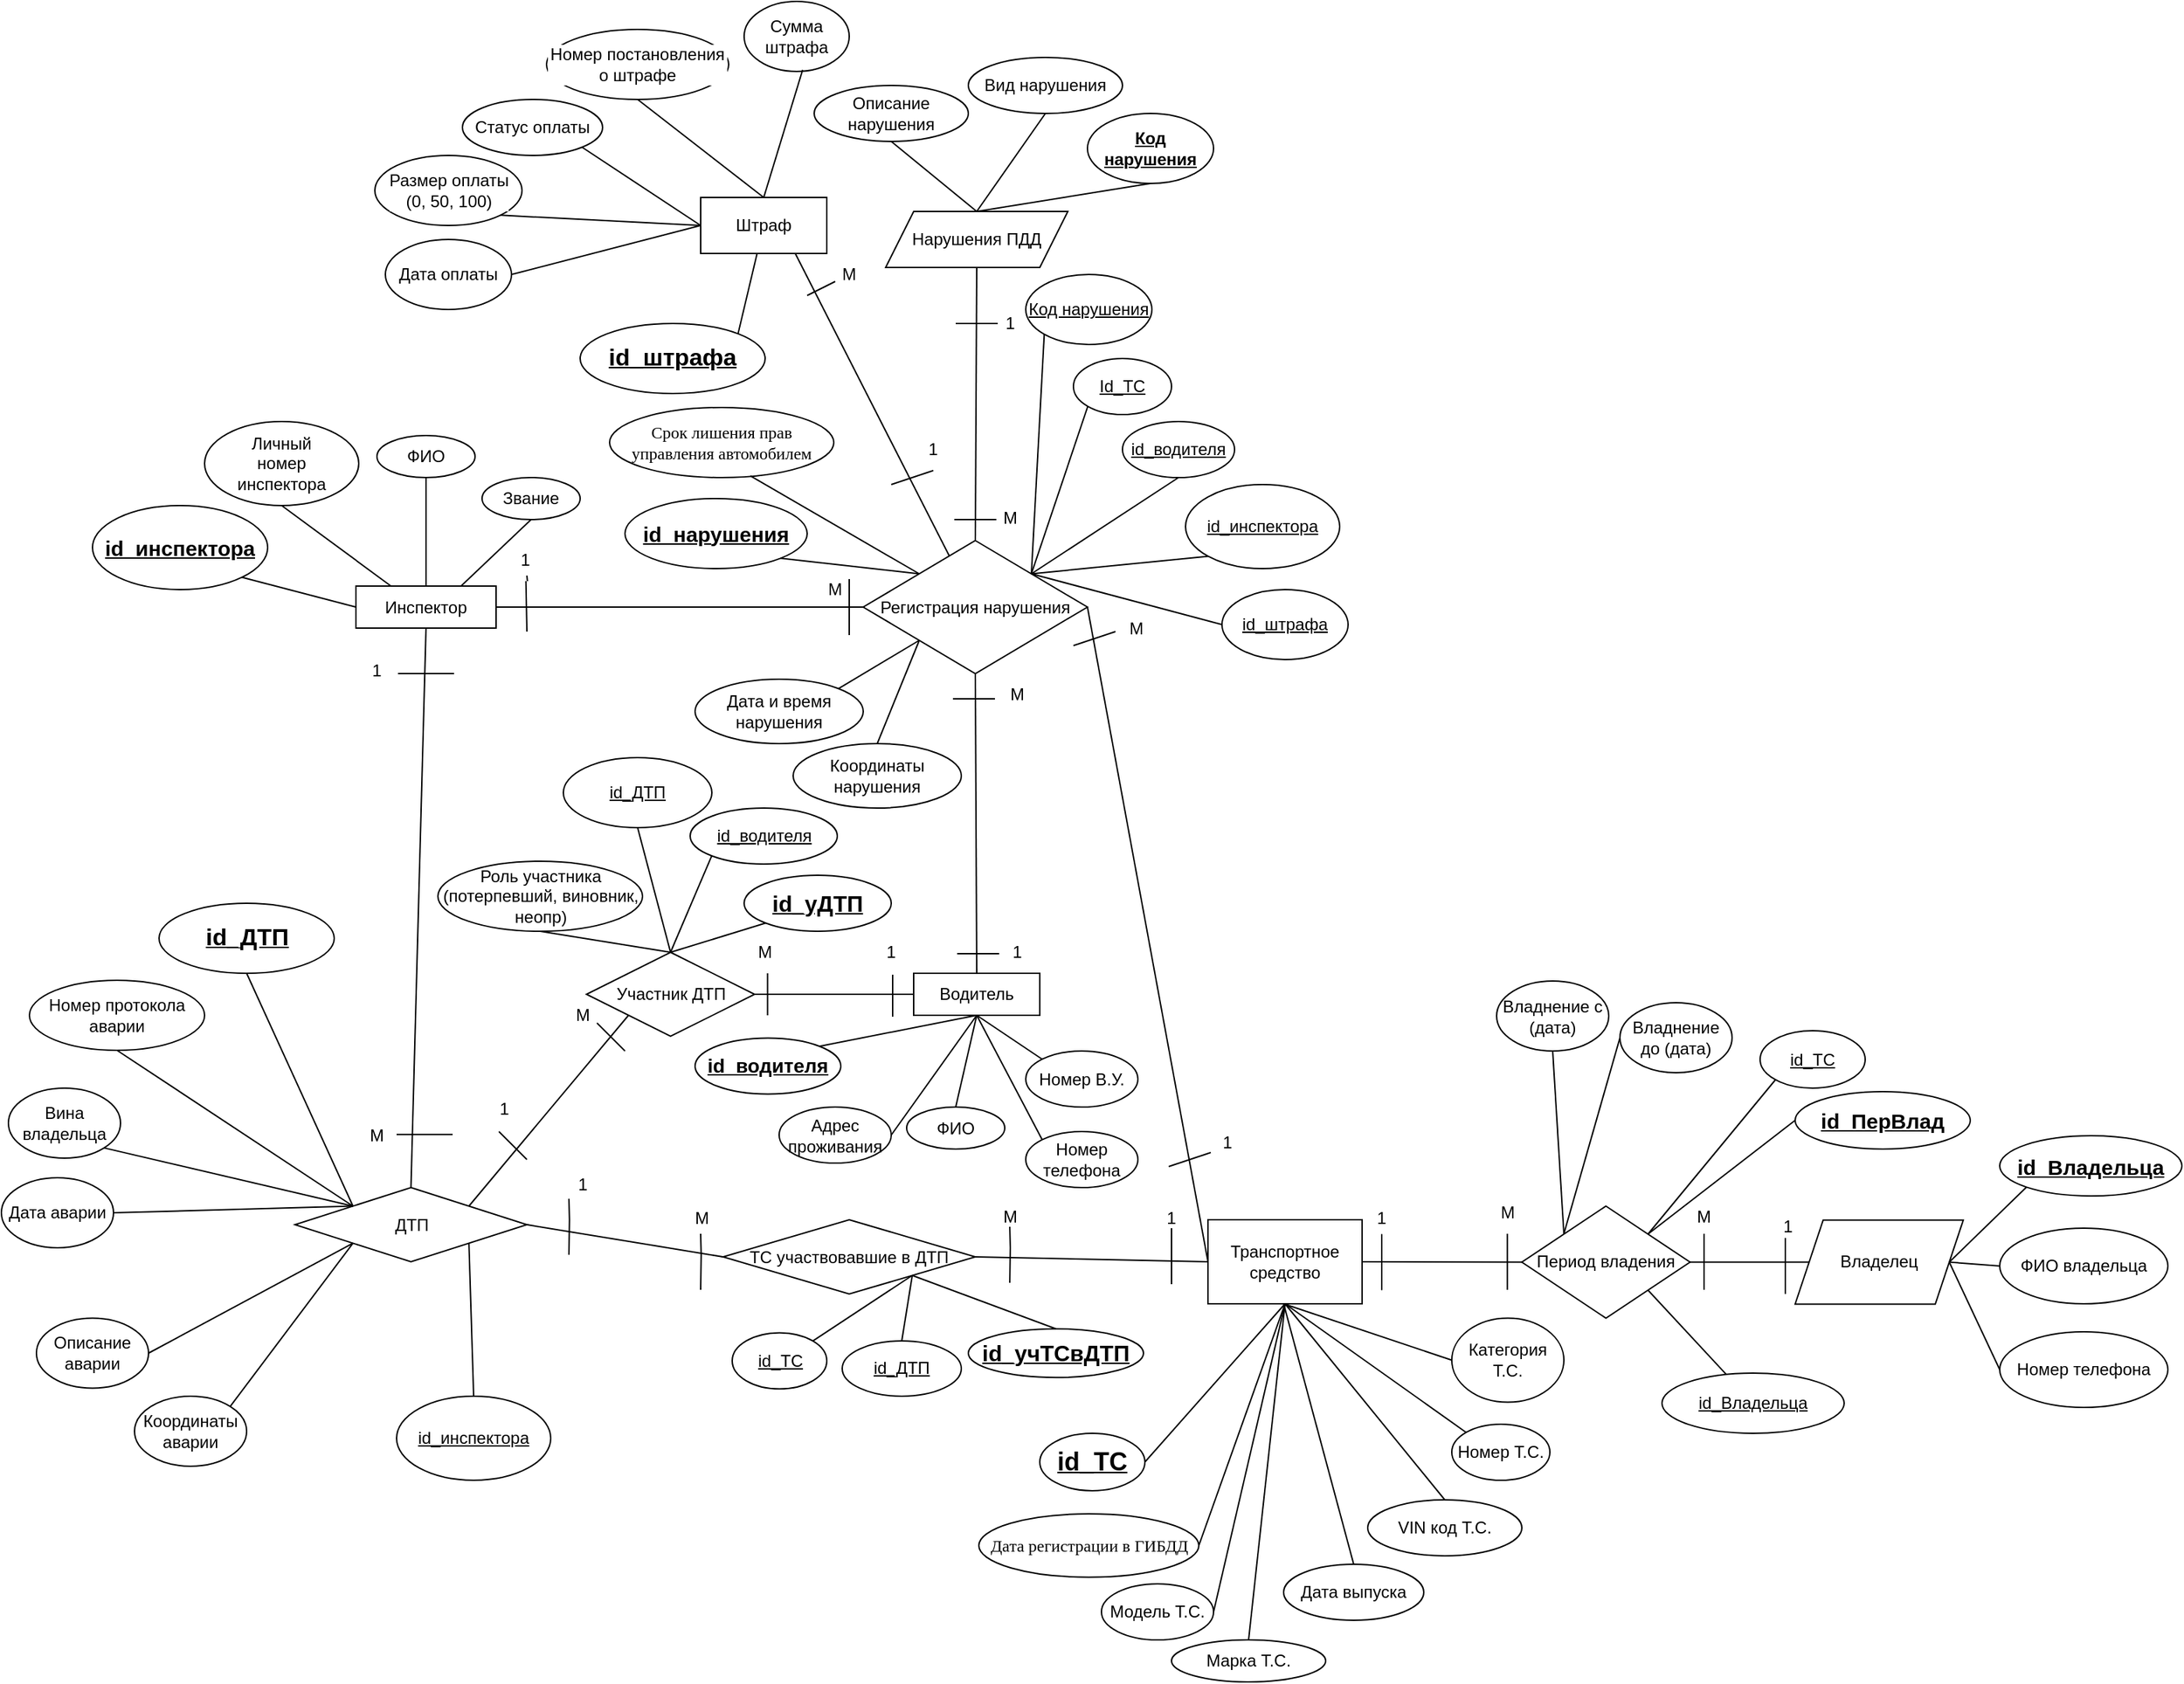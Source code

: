 <mxfile version="24.8.4" pages="2">
  <diagram name="Страница — 1" id="uybRoan9pvtPxitQQdLI">
    <mxGraphModel dx="2220" dy="1965" grid="1" gridSize="10" guides="1" tooltips="1" connect="1" arrows="0" fold="1" page="1" pageScale="1" pageWidth="827" pageHeight="1169" math="0" shadow="0">
      <root>
        <mxCell id="0" />
        <mxCell id="1" parent="0" />
        <mxCell id="2xZ_PK04om7FWo83Txfk-1" value="Инспектор" style="rounded=0;whiteSpace=wrap;html=1;" parent="1" vertex="1">
          <mxGeometry x="-442" y="127.5" width="100" height="30" as="geometry" />
        </mxCell>
        <mxCell id="2xZ_PK04om7FWo83Txfk-3" value="Водитель" style="rounded=0;whiteSpace=wrap;html=1;" parent="1" vertex="1">
          <mxGeometry x="-44" y="404" width="90" height="30" as="geometry" />
        </mxCell>
        <mxCell id="2xZ_PK04om7FWo83Txfk-4" value="ФИО" style="ellipse;whiteSpace=wrap;html=1;" parent="1" vertex="1">
          <mxGeometry x="-49" y="499.5" width="70" height="30" as="geometry" />
        </mxCell>
        <mxCell id="2xZ_PK04om7FWo83Txfk-9" value="" style="endArrow=none;html=1;rounded=0;exitX=0.5;exitY=1;exitDx=0;exitDy=0;entryX=0.5;entryY=0;entryDx=0;entryDy=0;" parent="1" source="2xZ_PK04om7FWo83Txfk-3" target="2xZ_PK04om7FWo83Txfk-4" edge="1">
          <mxGeometry width="50" height="50" relative="1" as="geometry">
            <mxPoint x="326" y="796.5" as="sourcePoint" />
            <mxPoint x="-14" y="564" as="targetPoint" />
          </mxGeometry>
        </mxCell>
        <mxCell id="2xZ_PK04om7FWo83Txfk-10" value="Номер В.У." style="ellipse;whiteSpace=wrap;html=1;fontStyle=0" parent="1" vertex="1">
          <mxGeometry x="36" y="459.5" width="80" height="40" as="geometry" />
        </mxCell>
        <mxCell id="2xZ_PK04om7FWo83Txfk-11" value="" style="endArrow=none;html=1;rounded=0;entryX=0;entryY=0;entryDx=0;entryDy=0;" parent="1" target="2xZ_PK04om7FWo83Txfk-10" edge="1">
          <mxGeometry width="50" height="50" relative="1" as="geometry">
            <mxPoint x="1" y="434" as="sourcePoint" />
            <mxPoint x="396" y="766.5" as="targetPoint" />
          </mxGeometry>
        </mxCell>
        <mxCell id="2xZ_PK04om7FWo83Txfk-12" value="Номер телефона" style="ellipse;whiteSpace=wrap;html=1;" parent="1" vertex="1">
          <mxGeometry x="36" y="517" width="80" height="40" as="geometry" />
        </mxCell>
        <mxCell id="2xZ_PK04om7FWo83Txfk-13" value="" style="endArrow=none;html=1;rounded=0;entryX=0;entryY=0;entryDx=0;entryDy=0;exitX=0.5;exitY=1;exitDx=0;exitDy=0;" parent="1" source="2xZ_PK04om7FWo83Txfk-3" target="2xZ_PK04om7FWo83Txfk-12" edge="1">
          <mxGeometry width="50" height="50" relative="1" as="geometry">
            <mxPoint x="346" y="816.5" as="sourcePoint" />
            <mxPoint x="396" y="766.5" as="targetPoint" />
          </mxGeometry>
        </mxCell>
        <mxCell id="2xZ_PK04om7FWo83Txfk-15" value="Адрес проживания" style="ellipse;whiteSpace=wrap;html=1;" parent="1" vertex="1">
          <mxGeometry x="-140" y="499.5" width="80" height="40" as="geometry" />
        </mxCell>
        <mxCell id="2xZ_PK04om7FWo83Txfk-17" value="" style="endArrow=none;html=1;rounded=0;exitX=1;exitY=0.5;exitDx=0;exitDy=0;entryX=0.5;entryY=1;entryDx=0;entryDy=0;" parent="1" source="2xZ_PK04om7FWo83Txfk-15" target="2xZ_PK04om7FWo83Txfk-3" edge="1">
          <mxGeometry width="50" height="50" relative="1" as="geometry">
            <mxPoint x="216" y="686.5" as="sourcePoint" />
            <mxPoint x="256" y="636.5" as="targetPoint" />
          </mxGeometry>
        </mxCell>
        <mxCell id="2xZ_PK04om7FWo83Txfk-18" value="Нарушения ПДД" style="shape=parallelogram;perimeter=parallelogramPerimeter;whiteSpace=wrap;html=1;fixedSize=1;" parent="1" vertex="1">
          <mxGeometry x="-64" y="-140" width="130" height="40" as="geometry" />
        </mxCell>
        <mxCell id="2xZ_PK04om7FWo83Txfk-20" value="&lt;span&gt;Личный&lt;/span&gt;&lt;div&gt;&lt;span&gt;номер&lt;/span&gt;&lt;/div&gt;&lt;div&gt;&lt;span&gt;инспектора&lt;/span&gt;&lt;/div&gt;" style="ellipse;whiteSpace=wrap;html=1;fontStyle=0" parent="1" vertex="1">
          <mxGeometry x="-550" y="10" width="110" height="60" as="geometry" />
        </mxCell>
        <mxCell id="2xZ_PK04om7FWo83Txfk-21" value="" style="endArrow=none;html=1;rounded=0;entryX=0.5;entryY=1;entryDx=0;entryDy=0;exitX=0.25;exitY=0;exitDx=0;exitDy=0;" parent="1" source="2xZ_PK04om7FWo83Txfk-1" target="2xZ_PK04om7FWo83Txfk-20" edge="1">
          <mxGeometry width="50" height="50" relative="1" as="geometry">
            <mxPoint x="-1032" y="140" as="sourcePoint" />
            <mxPoint x="-982" y="90" as="targetPoint" />
          </mxGeometry>
        </mxCell>
        <mxCell id="2xZ_PK04om7FWo83Txfk-24" value="Транспортное&lt;div&gt;средство&lt;/div&gt;" style="rounded=0;whiteSpace=wrap;html=1;" parent="1" vertex="1">
          <mxGeometry x="166" y="580" width="110" height="60" as="geometry" />
        </mxCell>
        <mxCell id="2xZ_PK04om7FWo83Txfk-30" value="Номер Т.С." style="ellipse;whiteSpace=wrap;html=1;fontStyle=0" parent="1" vertex="1">
          <mxGeometry x="340" y="726" width="70" height="40" as="geometry" />
        </mxCell>
        <mxCell id="2xZ_PK04om7FWo83Txfk-32" value="Модель Т.С." style="ellipse;whiteSpace=wrap;html=1;" parent="1" vertex="1">
          <mxGeometry x="90" y="840" width="80" height="40" as="geometry" />
        </mxCell>
        <mxCell id="2xZ_PK04om7FWo83Txfk-34" value="" style="endArrow=none;html=1;rounded=0;exitX=0.5;exitY=1;exitDx=0;exitDy=0;entryX=0;entryY=0;entryDx=0;entryDy=0;" parent="1" source="2xZ_PK04om7FWo83Txfk-24" target="2xZ_PK04om7FWo83Txfk-30" edge="1">
          <mxGeometry width="50" height="50" relative="1" as="geometry">
            <mxPoint x="397" y="686" as="sourcePoint" />
            <mxPoint x="447" y="636" as="targetPoint" />
          </mxGeometry>
        </mxCell>
        <mxCell id="2xZ_PK04om7FWo83Txfk-41" value="Дата выпуска" style="ellipse;whiteSpace=wrap;html=1;" parent="1" vertex="1">
          <mxGeometry x="220" y="826" width="100" height="40" as="geometry" />
        </mxCell>
        <mxCell id="DVrpvTOk0jTV4oM5Se0g-2" value="&lt;div&gt;&lt;span id=&quot;docs-internal-guid-81faf70e-7fff-be24-3cce-21bf5d25a622&quot; style=&quot;background-color: initial;&quot;&gt;&lt;span style=&quot;font-family: &amp;quot;Times New Roman&amp;quot;, serif; background-color: transparent; font-variant-numeric: normal; font-variant-east-asian: normal; font-variant-alternates: normal; font-variant-position: normal; vertical-align: baseline; white-space-collapse: preserve;&quot;&gt;Дата регистрации в ГИБДД&lt;/span&gt;&lt;/span&gt;&lt;br&gt;&lt;/div&gt;" style="ellipse;whiteSpace=wrap;html=1;fontColor=#000000;fontSize=12;verticalAlign=middle;align=center;" parent="1" vertex="1">
          <mxGeometry x="2.5" y="790" width="157" height="45.25" as="geometry" />
        </mxCell>
        <mxCell id="DVrpvTOk0jTV4oM5Se0g-3" value="" style="endArrow=none;html=1;rounded=0;exitX=1;exitY=0.5;exitDx=0;exitDy=0;entryX=0.5;entryY=1;entryDx=0;entryDy=0;" parent="1" source="DVrpvTOk0jTV4oM5Se0g-2" target="2xZ_PK04om7FWo83Txfk-24" edge="1">
          <mxGeometry width="50" height="50" relative="1" as="geometry">
            <mxPoint x="127" y="701" as="sourcePoint" />
            <mxPoint x="317" y="646" as="targetPoint" />
            <Array as="points" />
          </mxGeometry>
        </mxCell>
        <mxCell id="DVrpvTOk0jTV4oM5Se0g-5" value="&lt;b style=&quot;font-weight: normal; font-size: 12px;&quot; id=&quot;docs-internal-guid-deb80641-7fff-4cc3-0323-eca9b664dfb7&quot;&gt;&lt;span style=&quot;font-size: 12px; font-family: &amp;quot;Times New Roman&amp;quot;, serif; background-color: transparent; font-weight: 400; font-style: normal; font-variant: normal; text-decoration: none; vertical-align: baseline; white-space: pre-wrap;&quot;&gt;Срок лишения прав управления автомобилем&lt;/span&gt;&lt;/b&gt;" style="ellipse;whiteSpace=wrap;html=1;fontColor=default;verticalAlign=middle;fontSize=12;" parent="1" vertex="1">
          <mxGeometry x="-261" width="160" height="50" as="geometry" />
        </mxCell>
        <mxCell id="DVrpvTOk0jTV4oM5Se0g-6" value="" style="endArrow=none;html=1;rounded=0;exitX=0;exitY=0;exitDx=0;exitDy=0;entryX=0.628;entryY=0.977;entryDx=0;entryDy=0;entryPerimeter=0;" parent="1" source="DVrpvTOk0jTV4oM5Se0g-7" target="DVrpvTOk0jTV4oM5Se0g-5" edge="1">
          <mxGeometry width="50" height="50" relative="1" as="geometry">
            <mxPoint x="270" y="180" as="sourcePoint" />
            <mxPoint x="320" y="130" as="targetPoint" />
          </mxGeometry>
        </mxCell>
        <mxCell id="DVrpvTOk0jTV4oM5Se0g-7" value="Регистрация нарушения" style="rhombus;whiteSpace=wrap;html=1;" parent="1" vertex="1">
          <mxGeometry x="-80" y="95" width="160" height="95" as="geometry" />
        </mxCell>
        <mxCell id="DVrpvTOk0jTV4oM5Se0g-9" value="" style="endArrow=none;html=1;rounded=0;entryX=0;entryY=0.5;entryDx=0;entryDy=0;" parent="1" target="DVrpvTOk0jTV4oM5Se0g-10" edge="1">
          <mxGeometry width="50" height="50" relative="1" as="geometry">
            <mxPoint x="220" y="640" as="sourcePoint" />
            <mxPoint x="347.692" y="700.446" as="targetPoint" />
          </mxGeometry>
        </mxCell>
        <mxCell id="DVrpvTOk0jTV4oM5Se0g-10" value="Категория Т.С." style="ellipse;whiteSpace=wrap;html=1;" parent="1" vertex="1">
          <mxGeometry x="340" y="650.25" width="80" height="60" as="geometry" />
        </mxCell>
        <mxCell id="DVrpvTOk0jTV4oM5Se0g-13" value="VIN код Т.С." style="ellipse;whiteSpace=wrap;html=1;fontStyle=0" parent="1" vertex="1">
          <mxGeometry x="280" y="780" width="110" height="40" as="geometry" />
        </mxCell>
        <mxCell id="DVrpvTOk0jTV4oM5Se0g-15" value="Марка Т.С." style="ellipse;whiteSpace=wrap;html=1;" parent="1" vertex="1">
          <mxGeometry x="140" y="880" width="110" height="30" as="geometry" />
        </mxCell>
        <mxCell id="DVrpvTOk0jTV4oM5Se0g-18" value="" style="endArrow=none;html=1;rounded=0;exitX=0.5;exitY=0;exitDx=0;exitDy=0;entryX=0.5;entryY=1;entryDx=0;entryDy=0;" parent="1" source="DVrpvTOk0jTV4oM5Se0g-13" target="2xZ_PK04om7FWo83Txfk-24" edge="1">
          <mxGeometry width="50" height="50" relative="1" as="geometry">
            <mxPoint x="307" y="856" as="sourcePoint" />
            <mxPoint x="357" y="806" as="targetPoint" />
          </mxGeometry>
        </mxCell>
        <mxCell id="DVrpvTOk0jTV4oM5Se0g-21" value="Код нарушения" style="ellipse;whiteSpace=wrap;html=1;fontStyle=5" parent="1" vertex="1">
          <mxGeometry x="80" y="-210" width="90" height="50" as="geometry" />
        </mxCell>
        <mxCell id="DVrpvTOk0jTV4oM5Se0g-22" value="Вид нарушения" style="ellipse;whiteSpace=wrap;html=1;" parent="1" vertex="1">
          <mxGeometry x="-5" y="-250" width="110" height="40" as="geometry" />
        </mxCell>
        <mxCell id="DVrpvTOk0jTV4oM5Se0g-23" value="" style="endArrow=none;html=1;rounded=0;exitX=0.5;exitY=0;exitDx=0;exitDy=0;entryX=0.5;entryY=1;entryDx=0;entryDy=0;" parent="1" source="2xZ_PK04om7FWo83Txfk-18" target="DVrpvTOk0jTV4oM5Se0g-22" edge="1">
          <mxGeometry width="50" height="50" relative="1" as="geometry">
            <mxPoint x="-130" y="140" as="sourcePoint" />
            <mxPoint x="-80" y="90" as="targetPoint" />
          </mxGeometry>
        </mxCell>
        <mxCell id="DVrpvTOk0jTV4oM5Se0g-24" value="" style="endArrow=none;html=1;rounded=0;exitX=0.5;exitY=1;exitDx=0;exitDy=0;entryX=0.5;entryY=0;entryDx=0;entryDy=0;" parent="1" source="DVrpvTOk0jTV4oM5Se0g-21" target="2xZ_PK04om7FWo83Txfk-18" edge="1">
          <mxGeometry width="50" height="50" relative="1" as="geometry">
            <mxPoint x="-130" y="140" as="sourcePoint" />
            <mxPoint x="-80" y="90" as="targetPoint" />
          </mxGeometry>
        </mxCell>
        <mxCell id="DVrpvTOk0jTV4oM5Se0g-27" value="&lt;span&gt;Дата и время нарушения&lt;/span&gt;" style="ellipse;whiteSpace=wrap;html=1;fontStyle=0" parent="1" vertex="1">
          <mxGeometry x="-200" y="194" width="120" height="46" as="geometry" />
        </mxCell>
        <mxCell id="DVrpvTOk0jTV4oM5Se0g-28" value="" style="endArrow=none;html=1;rounded=0;exitX=1;exitY=0;exitDx=0;exitDy=0;entryX=0;entryY=1;entryDx=0;entryDy=0;" parent="1" source="DVrpvTOk0jTV4oM5Se0g-27" target="DVrpvTOk0jTV4oM5Se0g-7" edge="1">
          <mxGeometry width="50" height="50" relative="1" as="geometry">
            <mxPoint x="10" y="200" as="sourcePoint" />
            <mxPoint x="60" y="150" as="targetPoint" />
          </mxGeometry>
        </mxCell>
        <mxCell id="DVrpvTOk0jTV4oM5Se0g-29" value="Координаты нарушения" style="ellipse;whiteSpace=wrap;html=1;" parent="1" vertex="1">
          <mxGeometry x="-130" y="240" width="120" height="46" as="geometry" />
        </mxCell>
        <mxCell id="DVrpvTOk0jTV4oM5Se0g-30" value="" style="endArrow=none;html=1;rounded=0;exitX=0.5;exitY=0;exitDx=0;exitDy=0;entryX=0;entryY=1;entryDx=0;entryDy=0;" parent="1" source="DVrpvTOk0jTV4oM5Se0g-29" target="DVrpvTOk0jTV4oM5Se0g-7" edge="1">
          <mxGeometry width="50" height="50" relative="1" as="geometry">
            <mxPoint x="10" y="210" as="sourcePoint" />
            <mxPoint x="60" y="160" as="targetPoint" />
          </mxGeometry>
        </mxCell>
        <mxCell id="DVrpvTOk0jTV4oM5Se0g-31" value="id_водителя" style="ellipse;whiteSpace=wrap;html=1;fontStyle=4" parent="1" vertex="1">
          <mxGeometry x="105" y="10" width="80" height="40" as="geometry" />
        </mxCell>
        <mxCell id="DVrpvTOk0jTV4oM5Se0g-32" value="" style="endArrow=none;html=1;rounded=0;entryX=0.5;entryY=1;entryDx=0;entryDy=0;exitX=1;exitY=0;exitDx=0;exitDy=0;" parent="1" source="DVrpvTOk0jTV4oM5Se0g-7" target="DVrpvTOk0jTV4oM5Se0g-31" edge="1">
          <mxGeometry width="50" height="50" relative="1" as="geometry">
            <mxPoint y="190" as="sourcePoint" />
            <mxPoint x="50" y="140" as="targetPoint" />
          </mxGeometry>
        </mxCell>
        <mxCell id="DVrpvTOk0jTV4oM5Se0g-33" value="id_нарушения" style="ellipse;whiteSpace=wrap;html=1;fontStyle=5;horizontal=1;strokeColor=default;fontSize=15;" parent="1" vertex="1">
          <mxGeometry x="-250" y="65" width="130" height="50" as="geometry" />
        </mxCell>
        <mxCell id="DVrpvTOk0jTV4oM5Se0g-34" value="" style="endArrow=none;html=1;rounded=0;exitX=1;exitY=1;exitDx=0;exitDy=0;entryX=0;entryY=0;entryDx=0;entryDy=0;" parent="1" source="DVrpvTOk0jTV4oM5Se0g-33" target="DVrpvTOk0jTV4oM5Se0g-7" edge="1">
          <mxGeometry width="50" height="50" relative="1" as="geometry">
            <mxPoint x="-100" y="180" as="sourcePoint" />
            <mxPoint x="-50" y="130" as="targetPoint" />
          </mxGeometry>
        </mxCell>
        <mxCell id="DVrpvTOk0jTV4oM5Se0g-36" value="" style="endArrow=none;html=1;rounded=0;entryX=0.5;entryY=1;entryDx=0;entryDy=0;exitX=0.5;exitY=0;exitDx=0;exitDy=0;" parent="1" source="DVrpvTOk0jTV4oM5Se0g-7" target="2xZ_PK04om7FWo83Txfk-18" edge="1">
          <mxGeometry width="50" height="50" relative="1" as="geometry">
            <mxPoint x="70" y="20" as="sourcePoint" />
            <mxPoint y="-130" as="targetPoint" />
          </mxGeometry>
        </mxCell>
        <mxCell id="DVrpvTOk0jTV4oM5Se0g-37" value="Размер оплаты&lt;div&gt;(0, 50, 100)&lt;/div&gt;" style="ellipse;whiteSpace=wrap;html=1;labelBackgroundColor=#FFFFFF;" parent="1" vertex="1">
          <mxGeometry x="-428.5" y="-180" width="105" height="50" as="geometry" />
        </mxCell>
        <mxCell id="DVrpvTOk0jTV4oM5Se0g-39" value="Статус оплаты" style="ellipse;whiteSpace=wrap;html=1;labelBackgroundColor=#FFFFFF;" parent="1" vertex="1">
          <mxGeometry x="-366" y="-220" width="100" height="40" as="geometry" />
        </mxCell>
        <mxCell id="DVrpvTOk0jTV4oM5Se0g-41" value="Дата оплаты" style="ellipse;whiteSpace=wrap;html=1;fontStyle=0;labelBackgroundColor=#FFFFFF;" parent="1" vertex="1">
          <mxGeometry x="-421" y="-120" width="90" height="50" as="geometry" />
        </mxCell>
        <mxCell id="DVrpvTOk0jTV4oM5Se0g-43" value="Номер постановления о штрафе" style="ellipse;whiteSpace=wrap;html=1;fontStyle=0;labelBackgroundColor=#FFFFFF;" parent="1" vertex="1">
          <mxGeometry x="-306" y="-270" width="130" height="50" as="geometry" />
        </mxCell>
        <mxCell id="DVrpvTOk0jTV4oM5Se0g-53" value="&lt;u&gt;id_инспектора&lt;/u&gt;" style="ellipse;whiteSpace=wrap;html=1;" parent="1" vertex="1">
          <mxGeometry x="150" y="55" width="110" height="60" as="geometry" />
        </mxCell>
        <mxCell id="DVrpvTOk0jTV4oM5Se0g-54" value="" style="endArrow=none;html=1;rounded=0;entryX=0;entryY=1;entryDx=0;entryDy=0;exitX=1;exitY=0;exitDx=0;exitDy=0;" parent="1" source="DVrpvTOk0jTV4oM5Se0g-7" target="DVrpvTOk0jTV4oM5Se0g-53" edge="1">
          <mxGeometry width="50" height="50" relative="1" as="geometry">
            <mxPoint x="-70" y="190" as="sourcePoint" />
            <mxPoint x="-20" y="140" as="targetPoint" />
          </mxGeometry>
        </mxCell>
        <mxCell id="DVrpvTOk0jTV4oM5Se0g-55" value="Id_ТС" style="ellipse;whiteSpace=wrap;html=1;fontStyle=4" parent="1" vertex="1">
          <mxGeometry x="70" y="-35" width="70" height="40" as="geometry" />
        </mxCell>
        <mxCell id="DVrpvTOk0jTV4oM5Se0g-56" value="" style="endArrow=none;html=1;rounded=0;entryX=0;entryY=1;entryDx=0;entryDy=0;exitX=1;exitY=0;exitDx=0;exitDy=0;" parent="1" source="DVrpvTOk0jTV4oM5Se0g-7" target="DVrpvTOk0jTV4oM5Se0g-55" edge="1">
          <mxGeometry width="50" height="50" relative="1" as="geometry">
            <mxPoint x="40" y="120" as="sourcePoint" />
            <mxPoint x="90" y="110" as="targetPoint" />
          </mxGeometry>
        </mxCell>
        <mxCell id="DVrpvTOk0jTV4oM5Se0g-57" value="" style="endArrow=none;html=1;rounded=0;exitX=1;exitY=0.5;exitDx=0;exitDy=0;entryX=0;entryY=0.5;entryDx=0;entryDy=0;" parent="1" source="2xZ_PK04om7FWo83Txfk-1" target="DVrpvTOk0jTV4oM5Se0g-7" edge="1">
          <mxGeometry width="50" height="50" relative="1" as="geometry">
            <mxPoint x="40" y="160" as="sourcePoint" />
            <mxPoint x="90" y="110" as="targetPoint" />
          </mxGeometry>
        </mxCell>
        <mxCell id="DVrpvTOk0jTV4oM5Se0g-58" value="ФИО" style="ellipse;whiteSpace=wrap;html=1;" parent="1" vertex="1">
          <mxGeometry x="-427" y="20" width="70" height="30" as="geometry" />
        </mxCell>
        <mxCell id="DVrpvTOk0jTV4oM5Se0g-59" value="Звание" style="ellipse;whiteSpace=wrap;html=1;" parent="1" vertex="1">
          <mxGeometry x="-352" y="50" width="70" height="30" as="geometry" />
        </mxCell>
        <mxCell id="DVrpvTOk0jTV4oM5Se0g-60" value="" style="endArrow=none;html=1;rounded=0;exitX=0.5;exitY=0;exitDx=0;exitDy=0;entryX=0.5;entryY=1;entryDx=0;entryDy=0;" parent="1" source="2xZ_PK04om7FWo83Txfk-1" target="DVrpvTOk0jTV4oM5Se0g-58" edge="1">
          <mxGeometry width="50" height="50" relative="1" as="geometry">
            <mxPoint x="-162" y="150" as="sourcePoint" />
            <mxPoint x="-112" y="100" as="targetPoint" />
          </mxGeometry>
        </mxCell>
        <mxCell id="DVrpvTOk0jTV4oM5Se0g-61" value="" style="endArrow=none;html=1;rounded=0;exitX=0.75;exitY=0;exitDx=0;exitDy=0;entryX=0.5;entryY=1;entryDx=0;entryDy=0;" parent="1" source="2xZ_PK04om7FWo83Txfk-1" target="DVrpvTOk0jTV4oM5Se0g-59" edge="1">
          <mxGeometry width="50" height="50" relative="1" as="geometry">
            <mxPoint x="-162" y="150" as="sourcePoint" />
            <mxPoint x="-112" y="100" as="targetPoint" />
          </mxGeometry>
        </mxCell>
        <mxCell id="DVrpvTOk0jTV4oM5Se0g-62" value="Штраф" style="rounded=0;whiteSpace=wrap;html=1;" parent="1" vertex="1">
          <mxGeometry x="-196" y="-150" width="90" height="40" as="geometry" />
        </mxCell>
        <mxCell id="DVrpvTOk0jTV4oM5Se0g-71" value="" style="endArrow=none;html=1;rounded=0;exitX=1;exitY=0.5;exitDx=0;exitDy=0;entryX=0;entryY=0.5;entryDx=0;entryDy=0;" parent="1" source="2xZ_PK04om7FWo83Txfk-24" target="QKv4T_avrwwknt7Am-L7-1" edge="1">
          <mxGeometry width="50" height="50" relative="1" as="geometry">
            <mxPoint x="-33" y="697" as="sourcePoint" />
            <mxPoint x="340" y="610" as="targetPoint" />
          </mxGeometry>
        </mxCell>
        <mxCell id="DVrpvTOk0jTV4oM5Se0g-72" value="Владелец" style="shape=parallelogram;perimeter=parallelogramPerimeter;whiteSpace=wrap;html=1;fixedSize=1;" parent="1" vertex="1">
          <mxGeometry x="585" y="580.25" width="120" height="60" as="geometry" />
        </mxCell>
        <mxCell id="DVrpvTOk0jTV4oM5Se0g-73" value="" style="endArrow=none;html=1;rounded=0;exitX=1;exitY=0.5;exitDx=0;exitDy=0;entryX=0;entryY=0.5;entryDx=0;entryDy=0;" parent="1" source="DVrpvTOk0jTV4oM5Se0g-7" target="2xZ_PK04om7FWo83Txfk-24" edge="1">
          <mxGeometry width="50" height="50" relative="1" as="geometry">
            <mxPoint x="340" y="230" as="sourcePoint" />
            <mxPoint x="390" y="180" as="targetPoint" />
          </mxGeometry>
        </mxCell>
        <mxCell id="DVrpvTOk0jTV4oM5Se0g-75" value="Сумма штрафа" style="ellipse;whiteSpace=wrap;html=1;" parent="1" vertex="1">
          <mxGeometry x="-165" y="-290" width="75" height="50" as="geometry" />
        </mxCell>
        <mxCell id="DVrpvTOk0jTV4oM5Se0g-83" value="ДТП" style="rhombus;whiteSpace=wrap;html=1;" parent="1" vertex="1">
          <mxGeometry x="-485.5" y="557" width="165.5" height="53" as="geometry" />
        </mxCell>
        <mxCell id="DVrpvTOk0jTV4oM5Se0g-84" value="Координаты аварии" style="ellipse;whiteSpace=wrap;html=1;" parent="1" vertex="1">
          <mxGeometry x="-600" y="706" width="80" height="50" as="geometry" />
        </mxCell>
        <mxCell id="DVrpvTOk0jTV4oM5Se0g-85" value="Дата аварии" style="ellipse;whiteSpace=wrap;html=1;" parent="1" vertex="1">
          <mxGeometry x="-695" y="550" width="80" height="50" as="geometry" />
        </mxCell>
        <mxCell id="DVrpvTOk0jTV4oM5Se0g-86" value="Вина владельца" style="ellipse;whiteSpace=wrap;html=1;" parent="1" vertex="1">
          <mxGeometry x="-690" y="486" width="80" height="50" as="geometry" />
        </mxCell>
        <mxCell id="DVrpvTOk0jTV4oM5Se0g-88" value="Описание аварии" style="ellipse;whiteSpace=wrap;html=1;" parent="1" vertex="1">
          <mxGeometry x="-670" y="650.25" width="80" height="50" as="geometry" />
        </mxCell>
        <mxCell id="DVrpvTOk0jTV4oM5Se0g-92" value="" style="endArrow=none;html=1;rounded=0;exitX=0.5;exitY=1;exitDx=0;exitDy=0;entryX=0.5;entryY=0;entryDx=0;entryDy=0;" parent="1" source="DVrpvTOk0jTV4oM5Se0g-7" target="2xZ_PK04om7FWo83Txfk-3" edge="1">
          <mxGeometry width="50" height="50" relative="1" as="geometry">
            <mxPoint y="170" as="sourcePoint" />
            <mxPoint y="310" as="targetPoint" />
          </mxGeometry>
        </mxCell>
        <mxCell id="DVrpvTOk0jTV4oM5Se0g-93" value="" style="endArrow=none;html=1;rounded=0;exitX=0.75;exitY=1;exitDx=0;exitDy=0;" parent="1" source="DVrpvTOk0jTV4oM5Se0g-62" target="DVrpvTOk0jTV4oM5Se0g-7" edge="1">
          <mxGeometry width="50" height="50" relative="1" as="geometry">
            <mxPoint x="-130" y="-60" as="sourcePoint" />
            <mxPoint x="-80" y="-110" as="targetPoint" />
          </mxGeometry>
        </mxCell>
        <mxCell id="DVrpvTOk0jTV4oM5Se0g-109" value="" style="endArrow=none;html=1;rounded=0;entryX=0.5;entryY=1;entryDx=0;entryDy=0;exitX=0.5;exitY=0;exitDx=0;exitDy=0;" parent="1" source="DVrpvTOk0jTV4oM5Se0g-83" target="2xZ_PK04om7FWo83Txfk-1" edge="1">
          <mxGeometry width="50" height="50" relative="1" as="geometry">
            <mxPoint x="-260" y="410" as="sourcePoint" />
            <mxPoint x="-210" y="360" as="targetPoint" />
          </mxGeometry>
        </mxCell>
        <mxCell id="DVrpvTOk0jTV4oM5Se0g-110" value="" style="endArrow=none;html=1;rounded=0;entryX=0;entryY=0.5;entryDx=0;entryDy=0;exitX=1;exitY=0.5;exitDx=0;exitDy=0;" parent="1" source="dHCuaCXkNrLnx8WZDOUd-2" target="2xZ_PK04om7FWo83Txfk-24" edge="1">
          <mxGeometry width="50" height="50" relative="1" as="geometry">
            <mxPoint x="-260" y="410" as="sourcePoint" />
            <mxPoint x="-210" y="360" as="targetPoint" />
          </mxGeometry>
        </mxCell>
        <mxCell id="DVrpvTOk0jTV4oM5Se0g-111" value="&lt;u&gt;id_инспект&lt;/u&gt;&lt;u style=&quot;background-color: initial;&quot;&gt;ора&lt;/u&gt;" style="ellipse;whiteSpace=wrap;html=1;" parent="1" vertex="1">
          <mxGeometry x="-413" y="706" width="110" height="60" as="geometry" />
        </mxCell>
        <mxCell id="DVrpvTOk0jTV4oM5Se0g-113" value="" style="endArrow=none;html=1;rounded=0;entryX=0;entryY=0.5;entryDx=0;entryDy=0;exitX=1;exitY=0.5;exitDx=0;exitDy=0;" parent="1" source="DVrpvTOk0jTV4oM5Se0g-137" target="2xZ_PK04om7FWo83Txfk-3" edge="1">
          <mxGeometry width="50" height="50" relative="1" as="geometry">
            <mxPoint x="-180" y="610" as="sourcePoint" />
            <mxPoint x="-130" y="560" as="targetPoint" />
          </mxGeometry>
        </mxCell>
        <mxCell id="DVrpvTOk0jTV4oM5Se0g-116" value="" style="endArrow=none;html=1;rounded=0;exitX=1;exitY=1;exitDx=0;exitDy=0;entryX=0.5;entryY=0;entryDx=0;entryDy=0;" parent="1" source="DVrpvTOk0jTV4oM5Se0g-83" target="DVrpvTOk0jTV4oM5Se0g-111" edge="1">
          <mxGeometry width="50" height="50" relative="1" as="geometry">
            <mxPoint x="-270" y="620" as="sourcePoint" />
            <mxPoint x="-220" y="570" as="targetPoint" />
          </mxGeometry>
        </mxCell>
        <mxCell id="DVrpvTOk0jTV4oM5Se0g-118" value="" style="endArrow=none;html=1;rounded=0;entryX=0;entryY=1;entryDx=0;entryDy=0;exitX=1;exitY=0;exitDx=0;exitDy=0;" parent="1" source="DVrpvTOk0jTV4oM5Se0g-84" target="DVrpvTOk0jTV4oM5Se0g-83" edge="1">
          <mxGeometry width="50" height="50" relative="1" as="geometry">
            <mxPoint x="-270" y="620" as="sourcePoint" />
            <mxPoint x="-220" y="570" as="targetPoint" />
          </mxGeometry>
        </mxCell>
        <mxCell id="DVrpvTOk0jTV4oM5Se0g-119" value="" style="endArrow=none;html=1;rounded=0;exitX=0;exitY=1;exitDx=0;exitDy=0;entryX=1;entryY=0.5;entryDx=0;entryDy=0;" parent="1" source="DVrpvTOk0jTV4oM5Se0g-83" target="DVrpvTOk0jTV4oM5Se0g-88" edge="1">
          <mxGeometry width="50" height="50" relative="1" as="geometry">
            <mxPoint x="-270" y="620" as="sourcePoint" />
            <mxPoint x="-220" y="570" as="targetPoint" />
          </mxGeometry>
        </mxCell>
        <mxCell id="DVrpvTOk0jTV4oM5Se0g-120" value="" style="endArrow=none;html=1;rounded=0;entryX=0;entryY=0;entryDx=0;entryDy=0;exitX=1;exitY=0.5;exitDx=0;exitDy=0;" parent="1" source="DVrpvTOk0jTV4oM5Se0g-85" target="DVrpvTOk0jTV4oM5Se0g-83" edge="1">
          <mxGeometry width="50" height="50" relative="1" as="geometry">
            <mxPoint x="-270" y="620" as="sourcePoint" />
            <mxPoint x="-220" y="570" as="targetPoint" />
          </mxGeometry>
        </mxCell>
        <mxCell id="DVrpvTOk0jTV4oM5Se0g-121" value="" style="endArrow=none;html=1;rounded=0;exitX=0;exitY=0;exitDx=0;exitDy=0;entryX=1;entryY=1;entryDx=0;entryDy=0;" parent="1" source="DVrpvTOk0jTV4oM5Se0g-83" target="DVrpvTOk0jTV4oM5Se0g-86" edge="1">
          <mxGeometry width="50" height="50" relative="1" as="geometry">
            <mxPoint x="-270" y="620" as="sourcePoint" />
            <mxPoint x="-220" y="570" as="targetPoint" />
          </mxGeometry>
        </mxCell>
        <mxCell id="DVrpvTOk0jTV4oM5Se0g-122" value="" style="endArrow=none;html=1;rounded=0;exitX=0.5;exitY=0;exitDx=0;exitDy=0;entryX=0.5;entryY=1;entryDx=0;entryDy=0;" parent="1" source="DVrpvTOk0jTV4oM5Se0g-137" target="DVrpvTOk0jTV4oM5Se0g-140" edge="1">
          <mxGeometry width="50" height="50" relative="1" as="geometry">
            <mxPoint x="-270" y="620" as="sourcePoint" />
            <mxPoint x="-497.026" y="478.357" as="targetPoint" />
          </mxGeometry>
        </mxCell>
        <mxCell id="DVrpvTOk0jTV4oM5Se0g-123" value="" style="endArrow=none;html=1;rounded=0;exitX=0.5;exitY=0;exitDx=0;exitDy=0;entryX=0.5;entryY=1;entryDx=0;entryDy=0;" parent="1" source="DVrpvTOk0jTV4oM5Se0g-137" target="DVrpvTOk0jTV4oM5Se0g-139" edge="1">
          <mxGeometry width="50" height="50" relative="1" as="geometry">
            <mxPoint x="-270" y="620" as="sourcePoint" />
            <mxPoint x="-484.526" y="414.357" as="targetPoint" />
          </mxGeometry>
        </mxCell>
        <mxCell id="DVrpvTOk0jTV4oM5Se0g-124" value="Номер протокола аварии" style="ellipse;whiteSpace=wrap;html=1;fontStyle=0" parent="1" vertex="1">
          <mxGeometry x="-675" y="409" width="125" height="50" as="geometry" />
        </mxCell>
        <mxCell id="DVrpvTOk0jTV4oM5Se0g-125" value="" style="endArrow=none;html=1;rounded=0;exitX=0.5;exitY=1;exitDx=0;exitDy=0;entryX=0;entryY=0;entryDx=0;entryDy=0;" parent="1" source="DVrpvTOk0jTV4oM5Se0g-124" target="DVrpvTOk0jTV4oM5Se0g-83" edge="1">
          <mxGeometry width="50" height="50" relative="1" as="geometry">
            <mxPoint x="-160" y="340" as="sourcePoint" />
            <mxPoint x="-410" y="600" as="targetPoint" />
          </mxGeometry>
        </mxCell>
        <mxCell id="DVrpvTOk0jTV4oM5Se0g-126" value="" style="endArrow=none;html=1;rounded=0;exitX=1;exitY=0.5;exitDx=0;exitDy=0;entryX=0.5;entryY=1;entryDx=0;entryDy=0;" parent="1" source="2xZ_PK04om7FWo83Txfk-32" target="2xZ_PK04om7FWo83Txfk-24" edge="1">
          <mxGeometry width="50" height="50" relative="1" as="geometry">
            <mxPoint x="240" y="710" as="sourcePoint" />
            <mxPoint x="290" y="660" as="targetPoint" />
          </mxGeometry>
        </mxCell>
        <mxCell id="DVrpvTOk0jTV4oM5Se0g-127" value="" style="endArrow=none;html=1;rounded=0;exitX=0.5;exitY=0;exitDx=0;exitDy=0;entryX=0.5;entryY=1;entryDx=0;entryDy=0;" parent="1" source="DVrpvTOk0jTV4oM5Se0g-15" target="2xZ_PK04om7FWo83Txfk-24" edge="1">
          <mxGeometry width="50" height="50" relative="1" as="geometry">
            <mxPoint x="240" y="710" as="sourcePoint" />
            <mxPoint x="290" y="660" as="targetPoint" />
          </mxGeometry>
        </mxCell>
        <mxCell id="DVrpvTOk0jTV4oM5Se0g-128" value="" style="endArrow=none;html=1;rounded=0;entryX=0.5;entryY=0;entryDx=0;entryDy=0;" parent="1" target="2xZ_PK04om7FWo83Txfk-41" edge="1">
          <mxGeometry width="50" height="50" relative="1" as="geometry">
            <mxPoint x="220" y="640" as="sourcePoint" />
            <mxPoint x="290" y="660" as="targetPoint" />
          </mxGeometry>
        </mxCell>
        <mxCell id="DVrpvTOk0jTV4oM5Se0g-130" value="Номер телефона" style="ellipse;whiteSpace=wrap;html=1;" parent="1" vertex="1">
          <mxGeometry x="731" y="660" width="120" height="54" as="geometry" />
        </mxCell>
        <mxCell id="DVrpvTOk0jTV4oM5Se0g-131" value="ФИО владельца" style="ellipse;whiteSpace=wrap;html=1;fontStyle=0" parent="1" vertex="1">
          <mxGeometry x="731" y="586" width="120" height="54" as="geometry" />
        </mxCell>
        <mxCell id="DVrpvTOk0jTV4oM5Se0g-132" value="" style="endArrow=none;html=1;rounded=0;entryX=1;entryY=0.5;entryDx=0;entryDy=0;exitX=0;exitY=0.5;exitDx=0;exitDy=0;" parent="1" source="DVrpvTOk0jTV4oM5Se0g-131" target="DVrpvTOk0jTV4oM5Se0g-72" edge="1">
          <mxGeometry width="50" height="50" relative="1" as="geometry">
            <mxPoint x="551" y="690" as="sourcePoint" />
            <mxPoint x="601" y="640" as="targetPoint" />
          </mxGeometry>
        </mxCell>
        <mxCell id="DVrpvTOk0jTV4oM5Se0g-134" value="" style="endArrow=none;html=1;rounded=0;exitX=0;exitY=0.5;exitDx=0;exitDy=0;entryX=1;entryY=0.5;entryDx=0;entryDy=0;" parent="1" source="DVrpvTOk0jTV4oM5Se0g-130" target="DVrpvTOk0jTV4oM5Se0g-72" edge="1">
          <mxGeometry width="50" height="50" relative="1" as="geometry">
            <mxPoint x="551" y="690" as="sourcePoint" />
            <mxPoint x="601" y="640" as="targetPoint" />
          </mxGeometry>
        </mxCell>
        <mxCell id="DVrpvTOk0jTV4oM5Se0g-137" value="Участник ДТП" style="rhombus;whiteSpace=wrap;html=1;" parent="1" vertex="1">
          <mxGeometry x="-277.5" y="389" width="120" height="60" as="geometry" />
        </mxCell>
        <mxCell id="DVrpvTOk0jTV4oM5Se0g-138" value="" style="endArrow=none;html=1;rounded=0;exitX=1;exitY=0;exitDx=0;exitDy=0;entryX=0;entryY=1;entryDx=0;entryDy=0;" parent="1" source="DVrpvTOk0jTV4oM5Se0g-83" target="DVrpvTOk0jTV4oM5Se0g-137" edge="1">
          <mxGeometry width="50" height="50" relative="1" as="geometry">
            <mxPoint x="20" y="610" as="sourcePoint" />
            <mxPoint x="70" y="560" as="targetPoint" />
          </mxGeometry>
        </mxCell>
        <mxCell id="DVrpvTOk0jTV4oM5Se0g-139" value="Роль участника (потерпевший, виновник, неопр)" style="ellipse;whiteSpace=wrap;html=1;" parent="1" vertex="1">
          <mxGeometry x="-383.5" y="324" width="146" height="50" as="geometry" />
        </mxCell>
        <mxCell id="DVrpvTOk0jTV4oM5Se0g-140" value="id_ДТП" style="ellipse;whiteSpace=wrap;html=1;fontStyle=4" parent="1" vertex="1">
          <mxGeometry x="-294" y="250" width="106" height="50" as="geometry" />
        </mxCell>
        <mxCell id="DVrpvTOk0jTV4oM5Se0g-141" value="id_водителя" style="ellipse;whiteSpace=wrap;html=1;fontStyle=4;fontSize=12;" parent="1" vertex="1">
          <mxGeometry x="-203.5" y="286" width="105" height="40" as="geometry" />
        </mxCell>
        <mxCell id="DVrpvTOk0jTV4oM5Se0g-143" value="" style="endArrow=none;html=1;rounded=0;entryX=0;entryY=1;entryDx=0;entryDy=0;exitX=0.5;exitY=0;exitDx=0;exitDy=0;" parent="1" source="DVrpvTOk0jTV4oM5Se0g-137" target="DVrpvTOk0jTV4oM5Se0g-141" edge="1">
          <mxGeometry width="50" height="50" relative="1" as="geometry">
            <mxPoint x="-110" y="490" as="sourcePoint" />
            <mxPoint x="-60" y="440" as="targetPoint" />
          </mxGeometry>
        </mxCell>
        <mxCell id="DVrpvTOk0jTV4oM5Se0g-144" value="" style="endArrow=none;html=1;rounded=0;" parent="1" edge="1">
          <mxGeometry width="50" height="50" relative="1" as="geometry">
            <mxPoint x="-290" y="605" as="sourcePoint" />
            <mxPoint x="-290" y="565" as="targetPoint" />
            <Array as="points">
              <mxPoint x="-289.64" y="580" />
            </Array>
          </mxGeometry>
        </mxCell>
        <mxCell id="DVrpvTOk0jTV4oM5Se0g-145" value="" style="endArrow=none;html=1;rounded=0;" parent="1" edge="1">
          <mxGeometry width="50" height="50" relative="1" as="geometry">
            <mxPoint x="140" y="626" as="sourcePoint" />
            <mxPoint x="140" y="586" as="targetPoint" />
          </mxGeometry>
        </mxCell>
        <mxCell id="DVrpvTOk0jTV4oM5Se0g-147" value="" style="endArrow=none;html=1;rounded=0;" parent="1" edge="1">
          <mxGeometry width="50" height="50" relative="1" as="geometry">
            <mxPoint x="379.66" y="630" as="sourcePoint" />
            <mxPoint x="379.66" y="590" as="targetPoint" />
          </mxGeometry>
        </mxCell>
        <mxCell id="DVrpvTOk0jTV4oM5Se0g-148" value="" style="endArrow=none;html=1;rounded=0;" parent="1" edge="1">
          <mxGeometry width="50" height="50" relative="1" as="geometry">
            <mxPoint x="578" y="633" as="sourcePoint" />
            <mxPoint x="578" y="593" as="targetPoint" />
          </mxGeometry>
        </mxCell>
        <mxCell id="DVrpvTOk0jTV4oM5Se0g-151" value="" style="endArrow=none;html=1;rounded=0;" parent="1" edge="1">
          <mxGeometry width="50" height="50" relative="1" as="geometry">
            <mxPoint x="-340" y="517" as="sourcePoint" />
            <mxPoint x="-320" y="537" as="targetPoint" />
          </mxGeometry>
        </mxCell>
        <mxCell id="DVrpvTOk0jTV4oM5Se0g-154" value="" style="endArrow=none;html=1;rounded=0;" parent="1" edge="1">
          <mxGeometry width="50" height="50" relative="1" as="geometry">
            <mxPoint x="-59" y="435" as="sourcePoint" />
            <mxPoint x="-59" y="405" as="targetPoint" />
          </mxGeometry>
        </mxCell>
        <mxCell id="DVrpvTOk0jTV4oM5Se0g-156" value="" style="endArrow=none;html=1;rounded=0;" parent="1" edge="1">
          <mxGeometry width="50" height="50" relative="1" as="geometry">
            <mxPoint x="-13" y="390" as="sourcePoint" />
            <mxPoint x="17" y="390" as="targetPoint" />
          </mxGeometry>
        </mxCell>
        <mxCell id="DVrpvTOk0jTV4oM5Se0g-157" value="" style="endArrow=none;html=1;rounded=0;" parent="1" edge="1">
          <mxGeometry width="50" height="50" relative="1" as="geometry">
            <mxPoint x="-16" y="208" as="sourcePoint" />
            <mxPoint x="14" y="208" as="targetPoint" />
          </mxGeometry>
        </mxCell>
        <mxCell id="DVrpvTOk0jTV4oM5Se0g-158" value="" style="endArrow=none;html=1;rounded=0;" parent="1" edge="1">
          <mxGeometry width="50" height="50" relative="1" as="geometry">
            <mxPoint x="70" y="170" as="sourcePoint" />
            <mxPoint x="100" y="160" as="targetPoint" />
          </mxGeometry>
        </mxCell>
        <mxCell id="DVrpvTOk0jTV4oM5Se0g-159" value="" style="endArrow=none;html=1;rounded=0;" parent="1" edge="1">
          <mxGeometry width="50" height="50" relative="1" as="geometry">
            <mxPoint x="138" y="542" as="sourcePoint" />
            <mxPoint x="168" y="532" as="targetPoint" />
          </mxGeometry>
        </mxCell>
        <mxCell id="DVrpvTOk0jTV4oM5Se0g-160" value="" style="endArrow=none;html=1;rounded=0;" parent="1" edge="1">
          <mxGeometry width="50" height="50" relative="1" as="geometry">
            <mxPoint x="-15" y="80" as="sourcePoint" />
            <mxPoint x="15" y="80" as="targetPoint" />
          </mxGeometry>
        </mxCell>
        <mxCell id="DVrpvTOk0jTV4oM5Se0g-161" value="" style="endArrow=none;html=1;rounded=0;" parent="1" edge="1">
          <mxGeometry width="50" height="50" relative="1" as="geometry">
            <mxPoint x="-14" y="-60" as="sourcePoint" />
            <mxPoint x="16" y="-60" as="targetPoint" />
          </mxGeometry>
        </mxCell>
        <mxCell id="DVrpvTOk0jTV4oM5Se0g-163" value="" style="endArrow=none;html=1;rounded=0;" parent="1" edge="1">
          <mxGeometry width="50" height="50" relative="1" as="geometry">
            <mxPoint x="-60" y="55" as="sourcePoint" />
            <mxPoint x="-30" y="45" as="targetPoint" />
          </mxGeometry>
        </mxCell>
        <mxCell id="DVrpvTOk0jTV4oM5Se0g-164" value="" style="endArrow=none;html=1;rounded=0;" parent="1" source="GANfQ6A7iN15UyMoaY1j-11" edge="1">
          <mxGeometry width="50" height="50" relative="1" as="geometry">
            <mxPoint x="-130" y="-80" as="sourcePoint" />
            <mxPoint x="-100" y="-90" as="targetPoint" />
          </mxGeometry>
        </mxCell>
        <mxCell id="DVrpvTOk0jTV4oM5Se0g-165" value="" style="endArrow=none;html=1;rounded=0;" parent="1" source="GANfQ6A7iN15UyMoaY1j-1" edge="1">
          <mxGeometry width="50" height="50" relative="1" as="geometry">
            <mxPoint x="-320" y="120" as="sourcePoint" />
            <mxPoint x="-320" y="160" as="targetPoint" />
          </mxGeometry>
        </mxCell>
        <mxCell id="DVrpvTOk0jTV4oM5Se0g-166" value="" style="endArrow=none;html=1;rounded=0;" parent="1" edge="1">
          <mxGeometry width="50" height="50" relative="1" as="geometry">
            <mxPoint x="-90" y="122.5" as="sourcePoint" />
            <mxPoint x="-90" y="162.5" as="targetPoint" />
          </mxGeometry>
        </mxCell>
        <mxCell id="DVrpvTOk0jTV4oM5Se0g-167" value="" style="endArrow=none;html=1;rounded=0;" parent="1" edge="1">
          <mxGeometry width="50" height="50" relative="1" as="geometry">
            <mxPoint x="-413" y="519.14" as="sourcePoint" />
            <mxPoint x="-373" y="519.14" as="targetPoint" />
          </mxGeometry>
        </mxCell>
        <mxCell id="DVrpvTOk0jTV4oM5Se0g-168" value="" style="endArrow=none;html=1;rounded=0;" parent="1" edge="1">
          <mxGeometry width="50" height="50" relative="1" as="geometry">
            <mxPoint x="-412" y="190" as="sourcePoint" />
            <mxPoint x="-372" y="190" as="targetPoint" />
          </mxGeometry>
        </mxCell>
        <mxCell id="DVrpvTOk0jTV4oM5Se0g-169" value="1" style="text;strokeColor=none;align=center;fillColor=none;html=1;verticalAlign=middle;whiteSpace=wrap;rounded=0;" parent="1" vertex="1">
          <mxGeometry x="550" y="570" width="60" height="30" as="geometry" />
        </mxCell>
        <mxCell id="DVrpvTOk0jTV4oM5Se0g-170" value="M" style="text;strokeColor=none;align=center;fillColor=none;html=1;verticalAlign=middle;whiteSpace=wrap;rounded=0;" parent="1" vertex="1">
          <mxGeometry x="350" y="560" width="60" height="30" as="geometry" />
        </mxCell>
        <mxCell id="DVrpvTOk0jTV4oM5Se0g-172" value="1" style="text;strokeColor=none;align=center;fillColor=none;html=1;verticalAlign=middle;whiteSpace=wrap;rounded=0;" parent="1" vertex="1">
          <mxGeometry x="110" y="564" width="60" height="30" as="geometry" />
        </mxCell>
        <mxCell id="DVrpvTOk0jTV4oM5Se0g-173" value="1" style="text;strokeColor=none;align=center;fillColor=none;html=1;verticalAlign=middle;whiteSpace=wrap;rounded=0;" parent="1" vertex="1">
          <mxGeometry x="-310" y="540.25" width="60" height="30" as="geometry" />
        </mxCell>
        <mxCell id="DVrpvTOk0jTV4oM5Se0g-174" value="1" style="text;strokeColor=none;align=center;fillColor=none;html=1;verticalAlign=middle;whiteSpace=wrap;rounded=0;" parent="1" vertex="1">
          <mxGeometry x="150" y="509.5" width="60" height="30" as="geometry" />
        </mxCell>
        <mxCell id="DVrpvTOk0jTV4oM5Se0g-175" value="M" style="text;strokeColor=none;align=center;fillColor=none;html=1;verticalAlign=middle;whiteSpace=wrap;rounded=0;" parent="1" vertex="1">
          <mxGeometry x="85" y="143" width="60" height="30" as="geometry" />
        </mxCell>
        <mxCell id="DVrpvTOk0jTV4oM5Se0g-176" value="M" style="text;strokeColor=none;align=center;fillColor=none;html=1;verticalAlign=middle;whiteSpace=wrap;rounded=0;" parent="1" vertex="1">
          <mxGeometry y="190" width="60" height="30" as="geometry" />
        </mxCell>
        <mxCell id="DVrpvTOk0jTV4oM5Se0g-177" value="1" style="text;strokeColor=none;align=center;fillColor=none;html=1;verticalAlign=middle;whiteSpace=wrap;rounded=0;" parent="1" vertex="1">
          <mxGeometry y="374" width="60" height="30" as="geometry" />
        </mxCell>
        <mxCell id="M99ajs6YzhuQdKuxbPUU-2" value="1" style="text;strokeColor=none;align=center;fillColor=none;html=1;verticalAlign=middle;whiteSpace=wrap;rounded=0;" parent="1" vertex="1">
          <mxGeometry x="-60" y="15" width="60" height="30" as="geometry" />
        </mxCell>
        <mxCell id="GANfQ6A7iN15UyMoaY1j-2" value="" style="endArrow=none;html=1;rounded=0;" parent="1" target="GANfQ6A7iN15UyMoaY1j-1" edge="1">
          <mxGeometry width="50" height="50" relative="1" as="geometry">
            <mxPoint x="-320" y="120" as="sourcePoint" />
            <mxPoint x="-320" y="160" as="targetPoint" />
          </mxGeometry>
        </mxCell>
        <mxCell id="GANfQ6A7iN15UyMoaY1j-1" value="1" style="text;strokeColor=none;align=center;fillColor=none;html=1;verticalAlign=middle;whiteSpace=wrap;rounded=0;" parent="1" vertex="1">
          <mxGeometry x="-351" y="94" width="60" height="30" as="geometry" />
        </mxCell>
        <mxCell id="GANfQ6A7iN15UyMoaY1j-3" value="M" style="text;strokeColor=none;align=center;fillColor=none;html=1;verticalAlign=middle;whiteSpace=wrap;rounded=0;" parent="1" vertex="1">
          <mxGeometry x="-130" y="115" width="60" height="30" as="geometry" />
        </mxCell>
        <mxCell id="GANfQ6A7iN15UyMoaY1j-5" value="M" style="text;strokeColor=none;align=center;fillColor=none;html=1;verticalAlign=middle;whiteSpace=wrap;rounded=0;" parent="1" vertex="1">
          <mxGeometry x="-180" y="374" width="60" height="30" as="geometry" />
        </mxCell>
        <mxCell id="GANfQ6A7iN15UyMoaY1j-7" value="1" style="text;strokeColor=none;align=center;fillColor=none;html=1;verticalAlign=middle;whiteSpace=wrap;rounded=0;" parent="1" vertex="1">
          <mxGeometry x="-366" y="486" width="60" height="30" as="geometry" />
        </mxCell>
        <mxCell id="GANfQ6A7iN15UyMoaY1j-8" value="1" style="text;strokeColor=none;align=center;fillColor=none;html=1;verticalAlign=middle;whiteSpace=wrap;rounded=0;" parent="1" vertex="1">
          <mxGeometry x="-457.5" y="173" width="60" height="30" as="geometry" />
        </mxCell>
        <mxCell id="GANfQ6A7iN15UyMoaY1j-9" value="M" style="text;strokeColor=none;align=center;fillColor=none;html=1;verticalAlign=middle;whiteSpace=wrap;rounded=0;" parent="1" vertex="1">
          <mxGeometry x="-457.5" y="504.5" width="60" height="30" as="geometry" />
        </mxCell>
        <mxCell id="GANfQ6A7iN15UyMoaY1j-10" value="1" style="text;strokeColor=none;align=center;fillColor=none;html=1;verticalAlign=middle;whiteSpace=wrap;rounded=0;" parent="1" vertex="1">
          <mxGeometry x="-5" y="-75" width="60" height="30" as="geometry" />
        </mxCell>
        <mxCell id="GANfQ6A7iN15UyMoaY1j-11" value="M" style="text;strokeColor=none;align=center;fillColor=none;html=1;verticalAlign=middle;whiteSpace=wrap;rounded=0;" parent="1" vertex="1">
          <mxGeometry x="-120" y="-110" width="60" height="30" as="geometry" />
        </mxCell>
        <mxCell id="GANfQ6A7iN15UyMoaY1j-13" value="M" style="text;strokeColor=none;align=center;fillColor=none;html=1;verticalAlign=middle;whiteSpace=wrap;rounded=0;" parent="1" vertex="1">
          <mxGeometry x="-5" y="64" width="60" height="30" as="geometry" />
        </mxCell>
        <mxCell id="QKv4T_avrwwknt7Am-L7-1" value="Период владения" style="rhombus;whiteSpace=wrap;html=1;" parent="1" vertex="1">
          <mxGeometry x="390" y="570.25" width="120" height="80" as="geometry" />
        </mxCell>
        <mxCell id="QKv4T_avrwwknt7Am-L7-2" value="" style="endArrow=none;html=1;rounded=0;entryX=1;entryY=0.5;entryDx=0;entryDy=0;exitX=0;exitY=0.5;exitDx=0;exitDy=0;" parent="1" source="DVrpvTOk0jTV4oM5Se0g-72" target="QKv4T_avrwwknt7Am-L7-1" edge="1">
          <mxGeometry width="50" height="50" relative="1" as="geometry">
            <mxPoint x="410" y="600" as="sourcePoint" />
            <mxPoint x="460" y="550" as="targetPoint" />
          </mxGeometry>
        </mxCell>
        <mxCell id="QKv4T_avrwwknt7Am-L7-3" value="Владнение с (дата)" style="ellipse;whiteSpace=wrap;html=1;" parent="1" vertex="1">
          <mxGeometry x="372" y="409.5" width="80" height="50" as="geometry" />
        </mxCell>
        <mxCell id="QKv4T_avrwwknt7Am-L7-4" value="Владнение до (дата)" style="ellipse;whiteSpace=wrap;html=1;" parent="1" vertex="1">
          <mxGeometry x="460" y="425" width="80" height="50" as="geometry" />
        </mxCell>
        <mxCell id="QKv4T_avrwwknt7Am-L7-5" value="id_Владельца" style="ellipse;whiteSpace=wrap;html=1;fontStyle=5;fontSize=15;" parent="1" vertex="1">
          <mxGeometry x="731" y="520" width="130" height="43" as="geometry" />
        </mxCell>
        <mxCell id="QKv4T_avrwwknt7Am-L7-6" value="id_Владельца" style="ellipse;whiteSpace=wrap;html=1;fontStyle=4" parent="1" vertex="1">
          <mxGeometry x="490" y="689.5" width="130" height="43" as="geometry" />
        </mxCell>
        <mxCell id="QKv4T_avrwwknt7Am-L7-7" value="" style="endArrow=none;html=1;rounded=0;exitX=0.5;exitY=1;exitDx=0;exitDy=0;entryX=0;entryY=0;entryDx=0;entryDy=0;" parent="1" source="QKv4T_avrwwknt7Am-L7-3" target="QKv4T_avrwwknt7Am-L7-1" edge="1">
          <mxGeometry width="50" height="50" relative="1" as="geometry">
            <mxPoint x="420" y="590" as="sourcePoint" />
            <mxPoint x="470" y="540" as="targetPoint" />
          </mxGeometry>
        </mxCell>
        <mxCell id="QKv4T_avrwwknt7Am-L7-8" value="" style="endArrow=none;html=1;rounded=0;entryX=0;entryY=0.5;entryDx=0;entryDy=0;" parent="1" target="QKv4T_avrwwknt7Am-L7-4" edge="1">
          <mxGeometry width="50" height="50" relative="1" as="geometry">
            <mxPoint x="420" y="590" as="sourcePoint" />
            <mxPoint x="470" y="540" as="targetPoint" />
          </mxGeometry>
        </mxCell>
        <mxCell id="QKv4T_avrwwknt7Am-L7-9" value="" style="endArrow=none;html=1;rounded=0;exitX=1;exitY=1;exitDx=0;exitDy=0;" parent="1" source="QKv4T_avrwwknt7Am-L7-1" target="QKv4T_avrwwknt7Am-L7-6" edge="1">
          <mxGeometry width="50" height="50" relative="1" as="geometry">
            <mxPoint x="420" y="590" as="sourcePoint" />
            <mxPoint x="470" y="540" as="targetPoint" />
          </mxGeometry>
        </mxCell>
        <mxCell id="QKv4T_avrwwknt7Am-L7-10" value="id_ТС" style="ellipse;whiteSpace=wrap;html=1;fontStyle=5;fontSize=18;" parent="1" vertex="1">
          <mxGeometry x="46" y="732.5" width="75" height="41" as="geometry" />
        </mxCell>
        <mxCell id="QKv4T_avrwwknt7Am-L7-12" value="id_ТС" style="ellipse;whiteSpace=wrap;html=1;fontStyle=4;fontSize=12;" parent="1" vertex="1">
          <mxGeometry x="560" y="445" width="75" height="41" as="geometry" />
        </mxCell>
        <mxCell id="QKv4T_avrwwknt7Am-L7-13" value="" style="endArrow=none;html=1;rounded=0;exitX=1;exitY=0;exitDx=0;exitDy=0;entryX=0;entryY=1;entryDx=0;entryDy=0;" parent="1" source="QKv4T_avrwwknt7Am-L7-1" target="QKv4T_avrwwknt7Am-L7-12" edge="1">
          <mxGeometry width="50" height="50" relative="1" as="geometry">
            <mxPoint x="500" y="620" as="sourcePoint" />
            <mxPoint x="550" y="570" as="targetPoint" />
          </mxGeometry>
        </mxCell>
        <mxCell id="P-cvC37ufmaYryAgYuab-2" style="edgeStyle=orthogonalEdgeStyle;rounded=0;orthogonalLoop=1;jettySize=auto;html=1;exitX=0.5;exitY=1;exitDx=0;exitDy=0;" parent="1" source="DVrpvTOk0jTV4oM5Se0g-21" target="DVrpvTOk0jTV4oM5Se0g-21" edge="1">
          <mxGeometry relative="1" as="geometry" />
        </mxCell>
        <mxCell id="P-cvC37ufmaYryAgYuab-3" value="Описание нарушения" style="ellipse;whiteSpace=wrap;html=1;" parent="1" vertex="1">
          <mxGeometry x="-115" y="-230" width="110" height="40" as="geometry" />
        </mxCell>
        <mxCell id="P-cvC37ufmaYryAgYuab-4" value="" style="endArrow=none;html=1;rounded=0;exitX=0.5;exitY=0;exitDx=0;exitDy=0;entryX=0.5;entryY=1;entryDx=0;entryDy=0;" parent="1" source="2xZ_PK04om7FWo83Txfk-18" target="P-cvC37ufmaYryAgYuab-3" edge="1">
          <mxGeometry width="50" height="50" relative="1" as="geometry">
            <mxPoint x="11" y="-130" as="sourcePoint" />
            <mxPoint x="60" y="-200" as="targetPoint" />
          </mxGeometry>
        </mxCell>
        <mxCell id="P-cvC37ufmaYryAgYuab-5" value="" style="endArrow=none;html=1;rounded=0;entryX=1;entryY=0.5;entryDx=0;entryDy=0;exitX=0.5;exitY=1;exitDx=0;exitDy=0;" parent="1" source="2xZ_PK04om7FWo83Txfk-24" target="QKv4T_avrwwknt7Am-L7-10" edge="1">
          <mxGeometry width="50" height="50" relative="1" as="geometry">
            <mxPoint x="200" y="570" as="sourcePoint" />
            <mxPoint x="250" y="520" as="targetPoint" />
          </mxGeometry>
        </mxCell>
        <mxCell id="P-cvC37ufmaYryAgYuab-6" value="" style="endArrow=none;html=1;rounded=0;exitX=1;exitY=0.5;exitDx=0;exitDy=0;entryX=0;entryY=1;entryDx=0;entryDy=0;" parent="1" source="DVrpvTOk0jTV4oM5Se0g-72" target="QKv4T_avrwwknt7Am-L7-5" edge="1">
          <mxGeometry width="50" height="50" relative="1" as="geometry">
            <mxPoint x="660" y="600" as="sourcePoint" />
            <mxPoint x="710" y="550" as="targetPoint" />
          </mxGeometry>
        </mxCell>
        <mxCell id="P-cvC37ufmaYryAgYuab-7" value="id_штрафа" style="ellipse;whiteSpace=wrap;html=1;fontStyle=5;fontSize=17;" parent="1" vertex="1">
          <mxGeometry x="-282" y="-60" width="132" height="50" as="geometry" />
        </mxCell>
        <mxCell id="P-cvC37ufmaYryAgYuab-8" value="" style="endArrow=none;html=1;rounded=0;exitX=1;exitY=0;exitDx=0;exitDy=0;" parent="1" source="P-cvC37ufmaYryAgYuab-7" target="DVrpvTOk0jTV4oM5Se0g-62" edge="1">
          <mxGeometry width="50" height="50" relative="1" as="geometry">
            <mxPoint x="-180" as="sourcePoint" />
            <mxPoint x="-130" y="-50" as="targetPoint" />
          </mxGeometry>
        </mxCell>
        <mxCell id="P-cvC37ufmaYryAgYuab-9" value="Код нарушения" style="ellipse;whiteSpace=wrap;html=1;fontStyle=4" parent="1" vertex="1">
          <mxGeometry x="36" y="-95" width="90" height="50" as="geometry" />
        </mxCell>
        <mxCell id="P-cvC37ufmaYryAgYuab-10" value="" style="endArrow=none;html=1;rounded=0;entryX=0;entryY=1;entryDx=0;entryDy=0;exitX=1;exitY=0;exitDx=0;exitDy=0;" parent="1" source="DVrpvTOk0jTV4oM5Se0g-7" target="P-cvC37ufmaYryAgYuab-9" edge="1">
          <mxGeometry width="50" height="50" relative="1" as="geometry">
            <mxPoint x="40" y="110" as="sourcePoint" />
            <mxPoint x="-100" y="50" as="targetPoint" />
          </mxGeometry>
        </mxCell>
        <mxCell id="P-cvC37ufmaYryAgYuab-11" value="&lt;u style=&quot;font-size: 15px;&quot;&gt;id_инспектора&lt;/u&gt;" style="ellipse;whiteSpace=wrap;html=1;fontStyle=1;fontSize=15;" parent="1" vertex="1">
          <mxGeometry x="-630" y="70" width="125" height="60" as="geometry" />
        </mxCell>
        <mxCell id="P-cvC37ufmaYryAgYuab-12" value="" style="endArrow=none;html=1;rounded=0;exitX=1;exitY=1;exitDx=0;exitDy=0;entryX=0;entryY=0.5;entryDx=0;entryDy=0;" parent="1" source="P-cvC37ufmaYryAgYuab-11" target="2xZ_PK04om7FWo83Txfk-1" edge="1">
          <mxGeometry width="50" height="50" relative="1" as="geometry">
            <mxPoint x="-210" y="120" as="sourcePoint" />
            <mxPoint x="-160" y="70" as="targetPoint" />
          </mxGeometry>
        </mxCell>
        <mxCell id="P-cvC37ufmaYryAgYuab-14" value="id_ДТП" style="ellipse;whiteSpace=wrap;html=1;fontStyle=5;fontSize=17;" parent="1" vertex="1">
          <mxGeometry x="-582.5" y="354" width="125" height="50" as="geometry" />
        </mxCell>
        <mxCell id="P-cvC37ufmaYryAgYuab-15" value="" style="endArrow=none;html=1;rounded=0;exitX=0.5;exitY=1;exitDx=0;exitDy=0;entryX=0;entryY=0;entryDx=0;entryDy=0;" parent="1" source="P-cvC37ufmaYryAgYuab-14" target="DVrpvTOk0jTV4oM5Se0g-83" edge="1">
          <mxGeometry width="50" height="50" relative="1" as="geometry">
            <mxPoint x="-260" y="570" as="sourcePoint" />
            <mxPoint x="-210" y="520" as="targetPoint" />
          </mxGeometry>
        </mxCell>
        <mxCell id="P-cvC37ufmaYryAgYuab-17" value="id_водителя" style="ellipse;whiteSpace=wrap;html=1;fontStyle=5;fontSize=14;" parent="1" vertex="1">
          <mxGeometry x="-200" y="450.25" width="104" height="40" as="geometry" />
        </mxCell>
        <mxCell id="P-cvC37ufmaYryAgYuab-18" value="" style="endArrow=none;html=1;rounded=0;exitX=1;exitY=0;exitDx=0;exitDy=0;entryX=0.5;entryY=1;entryDx=0;entryDy=0;" parent="1" source="P-cvC37ufmaYryAgYuab-17" target="2xZ_PK04om7FWo83Txfk-3" edge="1">
          <mxGeometry width="50" height="50" relative="1" as="geometry">
            <mxPoint x="-270" y="510" as="sourcePoint" />
            <mxPoint x="-220" y="460" as="targetPoint" />
          </mxGeometry>
        </mxCell>
        <mxCell id="P-cvC37ufmaYryAgYuab-19" value="id_штрафа" style="ellipse;whiteSpace=wrap;html=1;fontStyle=4" parent="1" vertex="1">
          <mxGeometry x="176" y="130" width="90" height="50" as="geometry" />
        </mxCell>
        <mxCell id="P-cvC37ufmaYryAgYuab-20" value="" style="endArrow=none;html=1;rounded=0;exitX=0;exitY=0.5;exitDx=0;exitDy=0;entryX=1;entryY=0;entryDx=0;entryDy=0;" parent="1" source="P-cvC37ufmaYryAgYuab-19" target="DVrpvTOk0jTV4oM5Se0g-7" edge="1">
          <mxGeometry width="50" height="50" relative="1" as="geometry">
            <mxPoint x="-60" y="210" as="sourcePoint" />
            <mxPoint x="-10" y="160" as="targetPoint" />
          </mxGeometry>
        </mxCell>
        <mxCell id="P-cvC37ufmaYryAgYuab-25" value="id_уДТП" style="ellipse;whiteSpace=wrap;html=1;fontStyle=5;fontSize=16;" parent="1" vertex="1">
          <mxGeometry x="-165" y="334" width="105" height="40" as="geometry" />
        </mxCell>
        <mxCell id="P-cvC37ufmaYryAgYuab-26" value="" style="endArrow=none;html=1;rounded=0;entryX=0;entryY=1;entryDx=0;entryDy=0;exitX=0.5;exitY=0;exitDx=0;exitDy=0;" parent="1" source="DVrpvTOk0jTV4oM5Se0g-137" target="P-cvC37ufmaYryAgYuab-25" edge="1">
          <mxGeometry width="50" height="50" relative="1" as="geometry">
            <mxPoint x="-207" y="399" as="sourcePoint" />
            <mxPoint x="-178" y="330" as="targetPoint" />
          </mxGeometry>
        </mxCell>
        <mxCell id="P-cvC37ufmaYryAgYuab-27" value="id_ПерВлад" style="ellipse;whiteSpace=wrap;html=1;fontStyle=5;fontSize=15;" parent="1" vertex="1">
          <mxGeometry x="585" y="488.5" width="125" height="41" as="geometry" />
        </mxCell>
        <mxCell id="P-cvC37ufmaYryAgYuab-28" value="" style="endArrow=none;html=1;rounded=0;exitX=1;exitY=0;exitDx=0;exitDy=0;entryX=0;entryY=0.5;entryDx=0;entryDy=0;" parent="1" source="QKv4T_avrwwknt7Am-L7-1" target="P-cvC37ufmaYryAgYuab-27" edge="1">
          <mxGeometry width="50" height="50" relative="1" as="geometry">
            <mxPoint x="510" y="610" as="sourcePoint" />
            <mxPoint x="560" y="560" as="targetPoint" />
          </mxGeometry>
        </mxCell>
        <mxCell id="P-cvC37ufmaYryAgYuab-29" value="" style="endArrow=none;html=1;rounded=0;" parent="1" edge="1">
          <mxGeometry width="50" height="50" relative="1" as="geometry">
            <mxPoint x="-270" y="439.5" as="sourcePoint" />
            <mxPoint x="-250" y="459.5" as="targetPoint" />
          </mxGeometry>
        </mxCell>
        <mxCell id="P-cvC37ufmaYryAgYuab-30" value="" style="endArrow=none;html=1;rounded=0;" parent="1" edge="1">
          <mxGeometry width="50" height="50" relative="1" as="geometry">
            <mxPoint x="-148.26" y="434" as="sourcePoint" />
            <mxPoint x="-148.26" y="404" as="targetPoint" />
          </mxGeometry>
        </mxCell>
        <mxCell id="P-cvC37ufmaYryAgYuab-31" value="1" style="text;strokeColor=none;align=center;fillColor=none;html=1;verticalAlign=middle;whiteSpace=wrap;rounded=0;" parent="1" vertex="1">
          <mxGeometry x="-90" y="374" width="60" height="30" as="geometry" />
        </mxCell>
        <mxCell id="P-cvC37ufmaYryAgYuab-32" value="M" style="text;strokeColor=none;align=center;fillColor=none;html=1;verticalAlign=middle;whiteSpace=wrap;rounded=0;" parent="1" vertex="1">
          <mxGeometry x="-310" y="419" width="60" height="30" as="geometry" />
        </mxCell>
        <mxCell id="dHCuaCXkNrLnx8WZDOUd-3" value="" style="endArrow=none;html=1;rounded=0;entryX=0;entryY=0.5;entryDx=0;entryDy=0;exitX=1;exitY=0.5;exitDx=0;exitDy=0;" parent="1" source="DVrpvTOk0jTV4oM5Se0g-83" target="dHCuaCXkNrLnx8WZDOUd-2" edge="1">
          <mxGeometry width="50" height="50" relative="1" as="geometry">
            <mxPoint x="-320" y="584" as="sourcePoint" />
            <mxPoint x="166" y="610" as="targetPoint" />
          </mxGeometry>
        </mxCell>
        <mxCell id="dHCuaCXkNrLnx8WZDOUd-2" value="ТС участвовавшие в ДТП" style="rhombus;whiteSpace=wrap;html=1;" parent="1" vertex="1">
          <mxGeometry x="-180" y="580" width="180" height="53" as="geometry" />
        </mxCell>
        <mxCell id="dHCuaCXkNrLnx8WZDOUd-4" value="id_ДТП" style="ellipse;whiteSpace=wrap;html=1;fontStyle=4;fontSize=12;" parent="1" vertex="1">
          <mxGeometry x="-95" y="666.5" width="85" height="39.5" as="geometry" />
        </mxCell>
        <mxCell id="dHCuaCXkNrLnx8WZDOUd-5" value="id_ТС" style="ellipse;whiteSpace=wrap;html=1;fontStyle=4" parent="1" vertex="1">
          <mxGeometry x="-173.5" y="660.75" width="67.5" height="40" as="geometry" />
        </mxCell>
        <mxCell id="dHCuaCXkNrLnx8WZDOUd-6" value="id_учТСвДТП" style="ellipse;whiteSpace=wrap;html=1;fontStyle=5;fontSize=16;" parent="1" vertex="1">
          <mxGeometry x="-5" y="657.88" width="125" height="34.75" as="geometry" />
        </mxCell>
        <mxCell id="dHCuaCXkNrLnx8WZDOUd-8" value="" style="endArrow=none;html=1;rounded=0;entryX=1;entryY=1;entryDx=0;entryDy=0;exitX=0.5;exitY=0;exitDx=0;exitDy=0;" parent="1" source="dHCuaCXkNrLnx8WZDOUd-6" target="dHCuaCXkNrLnx8WZDOUd-2" edge="1">
          <mxGeometry width="50" height="50" relative="1" as="geometry">
            <mxPoint x="-40" y="670" as="sourcePoint" />
            <mxPoint x="10" y="620" as="targetPoint" />
          </mxGeometry>
        </mxCell>
        <mxCell id="dHCuaCXkNrLnx8WZDOUd-9" value="" style="endArrow=none;html=1;rounded=0;entryX=1;entryY=1;entryDx=0;entryDy=0;exitX=0.5;exitY=0;exitDx=0;exitDy=0;" parent="1" source="dHCuaCXkNrLnx8WZDOUd-4" target="dHCuaCXkNrLnx8WZDOUd-2" edge="1">
          <mxGeometry width="50" height="50" relative="1" as="geometry">
            <mxPoint x="-40" y="670" as="sourcePoint" />
            <mxPoint x="10" y="620" as="targetPoint" />
          </mxGeometry>
        </mxCell>
        <mxCell id="dHCuaCXkNrLnx8WZDOUd-10" value="" style="endArrow=none;html=1;rounded=0;entryX=1;entryY=1;entryDx=0;entryDy=0;exitX=1;exitY=0;exitDx=0;exitDy=0;" parent="1" source="dHCuaCXkNrLnx8WZDOUd-5" target="dHCuaCXkNrLnx8WZDOUd-2" edge="1">
          <mxGeometry width="50" height="50" relative="1" as="geometry">
            <mxPoint x="-40" y="670" as="sourcePoint" />
            <mxPoint x="10" y="620" as="targetPoint" />
          </mxGeometry>
        </mxCell>
        <mxCell id="dHCuaCXkNrLnx8WZDOUd-11" value="M" style="text;strokeColor=none;align=center;fillColor=none;html=1;verticalAlign=middle;whiteSpace=wrap;rounded=0;" parent="1" vertex="1">
          <mxGeometry x="-225" y="564" width="60" height="30" as="geometry" />
        </mxCell>
        <mxCell id="dHCuaCXkNrLnx8WZDOUd-12" value="" style="endArrow=none;html=1;rounded=0;" parent="1" edge="1">
          <mxGeometry width="50" height="50" relative="1" as="geometry">
            <mxPoint x="-196" y="630" as="sourcePoint" />
            <mxPoint x="-196" y="590" as="targetPoint" />
            <Array as="points">
              <mxPoint x="-195.64" y="605" />
            </Array>
          </mxGeometry>
        </mxCell>
        <mxCell id="dHCuaCXkNrLnx8WZDOUd-13" value="" style="endArrow=none;html=1;rounded=0;" parent="1" edge="1">
          <mxGeometry width="50" height="50" relative="1" as="geometry">
            <mxPoint x="24.58" y="625" as="sourcePoint" />
            <mxPoint x="24.58" y="585" as="targetPoint" />
            <Array as="points">
              <mxPoint x="24.94" y="600" />
            </Array>
          </mxGeometry>
        </mxCell>
        <mxCell id="dHCuaCXkNrLnx8WZDOUd-14" value="M" style="text;strokeColor=none;align=center;fillColor=none;html=1;verticalAlign=middle;whiteSpace=wrap;rounded=0;" parent="1" vertex="1">
          <mxGeometry x="-5" y="563" width="60" height="30" as="geometry" />
        </mxCell>
        <mxCell id="dHCuaCXkNrLnx8WZDOUd-15" value="" style="endArrow=none;html=1;rounded=0;" parent="1" edge="1">
          <mxGeometry width="50" height="50" relative="1" as="geometry">
            <mxPoint x="290" y="630.25" as="sourcePoint" />
            <mxPoint x="290" y="590.25" as="targetPoint" />
          </mxGeometry>
        </mxCell>
        <mxCell id="dHCuaCXkNrLnx8WZDOUd-16" value="" style="endArrow=none;html=1;rounded=0;" parent="1" edge="1">
          <mxGeometry width="50" height="50" relative="1" as="geometry">
            <mxPoint x="520" y="630" as="sourcePoint" />
            <mxPoint x="520" y="590" as="targetPoint" />
          </mxGeometry>
        </mxCell>
        <mxCell id="dHCuaCXkNrLnx8WZDOUd-17" value="1" style="text;strokeColor=none;align=center;fillColor=none;html=1;verticalAlign=middle;whiteSpace=wrap;rounded=0;" parent="1" vertex="1">
          <mxGeometry x="260" y="564" width="60" height="30" as="geometry" />
        </mxCell>
        <mxCell id="dHCuaCXkNrLnx8WZDOUd-18" value="M" style="text;strokeColor=none;align=center;fillColor=none;html=1;verticalAlign=middle;whiteSpace=wrap;rounded=0;" parent="1" vertex="1">
          <mxGeometry x="490" y="563" width="60" height="30" as="geometry" />
        </mxCell>
        <mxCell id="EbbUjfXGZTZHMszYflSP-1" value="" style="endArrow=none;html=1;rounded=0;entryX=0.557;entryY=0.978;entryDx=0;entryDy=0;entryPerimeter=0;exitX=0.5;exitY=0;exitDx=0;exitDy=0;" edge="1" parent="1" source="DVrpvTOk0jTV4oM5Se0g-62" target="DVrpvTOk0jTV4oM5Se0g-75">
          <mxGeometry width="50" height="50" relative="1" as="geometry">
            <mxPoint x="-120" y="-110" as="sourcePoint" />
            <mxPoint x="-70" y="-160" as="targetPoint" />
          </mxGeometry>
        </mxCell>
        <mxCell id="EbbUjfXGZTZHMszYflSP-2" value="" style="endArrow=none;html=1;rounded=0;exitX=0.5;exitY=1;exitDx=0;exitDy=0;entryX=0.5;entryY=0;entryDx=0;entryDy=0;" edge="1" parent="1" source="DVrpvTOk0jTV4oM5Se0g-43" target="DVrpvTOk0jTV4oM5Se0g-62">
          <mxGeometry width="50" height="50" relative="1" as="geometry">
            <mxPoint x="-250" y="-110" as="sourcePoint" />
            <mxPoint x="-200" y="-160" as="targetPoint" />
          </mxGeometry>
        </mxCell>
        <mxCell id="EbbUjfXGZTZHMszYflSP-3" value="" style="endArrow=none;html=1;rounded=0;entryX=1;entryY=1;entryDx=0;entryDy=0;exitX=0;exitY=0.5;exitDx=0;exitDy=0;" edge="1" parent="1" source="DVrpvTOk0jTV4oM5Se0g-62" target="DVrpvTOk0jTV4oM5Se0g-39">
          <mxGeometry width="50" height="50" relative="1" as="geometry">
            <mxPoint x="-280" y="-90" as="sourcePoint" />
            <mxPoint x="-230" y="-140" as="targetPoint" />
          </mxGeometry>
        </mxCell>
        <mxCell id="EbbUjfXGZTZHMszYflSP-4" value="" style="endArrow=none;html=1;rounded=0;entryX=1;entryY=1;entryDx=0;entryDy=0;exitX=0;exitY=0.5;exitDx=0;exitDy=0;" edge="1" parent="1" source="DVrpvTOk0jTV4oM5Se0g-62" target="DVrpvTOk0jTV4oM5Se0g-37">
          <mxGeometry width="50" height="50" relative="1" as="geometry">
            <mxPoint x="-280" y="-60" as="sourcePoint" />
            <mxPoint x="-230" y="-110" as="targetPoint" />
          </mxGeometry>
        </mxCell>
        <mxCell id="EbbUjfXGZTZHMszYflSP-5" value="" style="endArrow=none;html=1;rounded=0;entryX=1;entryY=0.5;entryDx=0;entryDy=0;exitX=0;exitY=0.5;exitDx=0;exitDy=0;" edge="1" parent="1" source="DVrpvTOk0jTV4oM5Se0g-62" target="DVrpvTOk0jTV4oM5Se0g-41">
          <mxGeometry width="50" height="50" relative="1" as="geometry">
            <mxPoint x="-200" y="-130" as="sourcePoint" />
            <mxPoint x="-70" y="-160" as="targetPoint" />
          </mxGeometry>
        </mxCell>
      </root>
    </mxGraphModel>
  </diagram>
  <diagram id="iYMbmA1ODZ-JQNLVLsgv" name="Страница — 2">
    <mxGraphModel dx="3047" dy="796" grid="1" gridSize="10" guides="1" tooltips="1" connect="1" arrows="1" fold="1" page="1" pageScale="1" pageWidth="827" pageHeight="1169" math="0" shadow="0">
      <root>
        <mxCell id="0" />
        <mxCell id="1" parent="0" />
        <mxCell id="RmwoyoGQch4Dll-BiZPg-14" value="Регистрация нарушения" style="shape=table;startSize=30;container=1;collapsible=1;childLayout=tableLayout;fixedRows=1;rowLines=0;fontStyle=1;align=center;resizeLast=1;html=1;" parent="1" vertex="1">
          <mxGeometry x="80" y="100" width="356" height="300" as="geometry" />
        </mxCell>
        <mxCell id="RmwoyoGQch4Dll-BiZPg-15" value="" style="shape=tableRow;horizontal=0;startSize=0;swimlaneHead=0;swimlaneBody=0;fillColor=none;collapsible=0;dropTarget=0;points=[[0,0.5],[1,0.5]];portConstraint=eastwest;top=0;left=0;right=0;bottom=1;" parent="RmwoyoGQch4Dll-BiZPg-14" vertex="1">
          <mxGeometry y="30" width="356" height="30" as="geometry" />
        </mxCell>
        <mxCell id="RmwoyoGQch4Dll-BiZPg-16" value="PK" style="shape=partialRectangle;connectable=0;fillColor=none;top=0;left=0;bottom=0;right=0;fontStyle=1;overflow=hidden;whiteSpace=wrap;html=1;" parent="RmwoyoGQch4Dll-BiZPg-15" vertex="1">
          <mxGeometry width="30" height="30" as="geometry">
            <mxRectangle width="30" height="30" as="alternateBounds" />
          </mxGeometry>
        </mxCell>
        <mxCell id="RmwoyoGQch4Dll-BiZPg-17" value="id_нарушения: INTEGER; not NULL" style="shape=partialRectangle;connectable=0;fillColor=none;top=0;left=0;bottom=0;right=0;align=left;spacingLeft=6;fontStyle=5;overflow=hidden;whiteSpace=wrap;html=1;" parent="RmwoyoGQch4Dll-BiZPg-15" vertex="1">
          <mxGeometry x="30" width="326" height="30" as="geometry">
            <mxRectangle width="326" height="30" as="alternateBounds" />
          </mxGeometry>
        </mxCell>
        <mxCell id="RmwoyoGQch4Dll-BiZPg-18" value="" style="shape=tableRow;horizontal=0;startSize=0;swimlaneHead=0;swimlaneBody=0;fillColor=none;collapsible=0;dropTarget=0;points=[[0,0.5],[1,0.5]];portConstraint=eastwest;top=0;left=0;right=0;bottom=0;" parent="RmwoyoGQch4Dll-BiZPg-14" vertex="1">
          <mxGeometry y="60" width="356" height="30" as="geometry" />
        </mxCell>
        <mxCell id="RmwoyoGQch4Dll-BiZPg-19" value="FK" style="shape=partialRectangle;connectable=0;fillColor=none;top=0;left=0;bottom=0;right=0;editable=1;overflow=hidden;whiteSpace=wrap;html=1;" parent="RmwoyoGQch4Dll-BiZPg-18" vertex="1">
          <mxGeometry width="30" height="30" as="geometry">
            <mxRectangle width="30" height="30" as="alternateBounds" />
          </mxGeometry>
        </mxCell>
        <mxCell id="RmwoyoGQch4Dll-BiZPg-20" value="id_водителя: INTEGER;" style="shape=partialRectangle;connectable=0;fillColor=none;top=0;left=0;bottom=0;right=0;align=left;spacingLeft=6;overflow=hidden;whiteSpace=wrap;html=1;" parent="RmwoyoGQch4Dll-BiZPg-18" vertex="1">
          <mxGeometry x="30" width="326" height="30" as="geometry">
            <mxRectangle width="326" height="30" as="alternateBounds" />
          </mxGeometry>
        </mxCell>
        <mxCell id="RmwoyoGQch4Dll-BiZPg-21" value="" style="shape=tableRow;horizontal=0;startSize=0;swimlaneHead=0;swimlaneBody=0;fillColor=none;collapsible=0;dropTarget=0;points=[[0,0.5],[1,0.5]];portConstraint=eastwest;top=0;left=0;right=0;bottom=0;" parent="RmwoyoGQch4Dll-BiZPg-14" vertex="1">
          <mxGeometry y="90" width="356" height="30" as="geometry" />
        </mxCell>
        <mxCell id="RmwoyoGQch4Dll-BiZPg-22" value="FK" style="shape=partialRectangle;connectable=0;fillColor=none;top=0;left=0;bottom=0;right=0;editable=1;overflow=hidden;whiteSpace=wrap;html=1;" parent="RmwoyoGQch4Dll-BiZPg-21" vertex="1">
          <mxGeometry width="30" height="30" as="geometry">
            <mxRectangle width="30" height="30" as="alternateBounds" />
          </mxGeometry>
        </mxCell>
        <mxCell id="RmwoyoGQch4Dll-BiZPg-23" value="id_инспектора: INTEGER;" style="shape=partialRectangle;connectable=0;fillColor=none;top=0;left=0;bottom=0;right=0;align=left;spacingLeft=6;overflow=hidden;whiteSpace=wrap;html=1;" parent="RmwoyoGQch4Dll-BiZPg-21" vertex="1">
          <mxGeometry x="30" width="326" height="30" as="geometry">
            <mxRectangle width="326" height="30" as="alternateBounds" />
          </mxGeometry>
        </mxCell>
        <mxCell id="RmwoyoGQch4Dll-BiZPg-24" value="" style="shape=tableRow;horizontal=0;startSize=0;swimlaneHead=0;swimlaneBody=0;fillColor=none;collapsible=0;dropTarget=0;points=[[0,0.5],[1,0.5]];portConstraint=eastwest;top=0;left=0;right=0;bottom=0;" parent="RmwoyoGQch4Dll-BiZPg-14" vertex="1">
          <mxGeometry y="120" width="356" height="30" as="geometry" />
        </mxCell>
        <mxCell id="RmwoyoGQch4Dll-BiZPg-25" value="FK" style="shape=partialRectangle;connectable=0;fillColor=none;top=0;left=0;bottom=0;right=0;editable=1;overflow=hidden;whiteSpace=wrap;html=1;" parent="RmwoyoGQch4Dll-BiZPg-24" vertex="1">
          <mxGeometry width="30" height="30" as="geometry">
            <mxRectangle width="30" height="30" as="alternateBounds" />
          </mxGeometry>
        </mxCell>
        <mxCell id="RmwoyoGQch4Dll-BiZPg-26" value="id_штрафа: INTEGER;" style="shape=partialRectangle;connectable=0;fillColor=none;top=0;left=0;bottom=0;right=0;align=left;spacingLeft=6;overflow=hidden;whiteSpace=wrap;html=1;" parent="RmwoyoGQch4Dll-BiZPg-24" vertex="1">
          <mxGeometry x="30" width="326" height="30" as="geometry">
            <mxRectangle width="326" height="30" as="alternateBounds" />
          </mxGeometry>
        </mxCell>
        <mxCell id="9lXGX-YgiA3JxZ5iiWJZ-19" style="shape=tableRow;horizontal=0;startSize=0;swimlaneHead=0;swimlaneBody=0;fillColor=none;collapsible=0;dropTarget=0;points=[[0,0.5],[1,0.5]];portConstraint=eastwest;top=0;left=0;right=0;bottom=0;" parent="RmwoyoGQch4Dll-BiZPg-14" vertex="1">
          <mxGeometry y="150" width="356" height="30" as="geometry" />
        </mxCell>
        <mxCell id="9lXGX-YgiA3JxZ5iiWJZ-20" value="FK" style="shape=partialRectangle;connectable=0;fillColor=none;top=0;left=0;bottom=0;right=0;editable=1;overflow=hidden;whiteSpace=wrap;html=1;" parent="9lXGX-YgiA3JxZ5iiWJZ-19" vertex="1">
          <mxGeometry width="30" height="30" as="geometry">
            <mxRectangle width="30" height="30" as="alternateBounds" />
          </mxGeometry>
        </mxCell>
        <mxCell id="9lXGX-YgiA3JxZ5iiWJZ-21" value="id_ТС: INTEGER;" style="shape=partialRectangle;connectable=0;fillColor=none;top=0;left=0;bottom=0;right=0;align=left;spacingLeft=6;overflow=hidden;whiteSpace=wrap;html=1;" parent="9lXGX-YgiA3JxZ5iiWJZ-19" vertex="1">
          <mxGeometry x="30" width="326" height="30" as="geometry">
            <mxRectangle width="326" height="30" as="alternateBounds" />
          </mxGeometry>
        </mxCell>
        <mxCell id="9lXGX-YgiA3JxZ5iiWJZ-22" style="shape=tableRow;horizontal=0;startSize=0;swimlaneHead=0;swimlaneBody=0;fillColor=none;collapsible=0;dropTarget=0;points=[[0,0.5],[1,0.5]];portConstraint=eastwest;top=0;left=0;right=0;bottom=0;" parent="RmwoyoGQch4Dll-BiZPg-14" vertex="1">
          <mxGeometry y="180" width="356" height="30" as="geometry" />
        </mxCell>
        <mxCell id="9lXGX-YgiA3JxZ5iiWJZ-23" value="FK" style="shape=partialRectangle;connectable=0;fillColor=none;top=0;left=0;bottom=0;right=0;editable=1;overflow=hidden;whiteSpace=wrap;html=1;" parent="9lXGX-YgiA3JxZ5iiWJZ-22" vertex="1">
          <mxGeometry width="30" height="30" as="geometry">
            <mxRectangle width="30" height="30" as="alternateBounds" />
          </mxGeometry>
        </mxCell>
        <mxCell id="9lXGX-YgiA3JxZ5iiWJZ-24" value="Код нарушения: INTEGER;" style="shape=partialRectangle;connectable=0;fillColor=none;top=0;left=0;bottom=0;right=0;align=left;spacingLeft=6;overflow=hidden;whiteSpace=wrap;html=1;" parent="9lXGX-YgiA3JxZ5iiWJZ-22" vertex="1">
          <mxGeometry x="30" width="326" height="30" as="geometry">
            <mxRectangle width="326" height="30" as="alternateBounds" />
          </mxGeometry>
        </mxCell>
        <mxCell id="9lXGX-YgiA3JxZ5iiWJZ-25" style="shape=tableRow;horizontal=0;startSize=0;swimlaneHead=0;swimlaneBody=0;fillColor=none;collapsible=0;dropTarget=0;points=[[0,0.5],[1,0.5]];portConstraint=eastwest;top=0;left=0;right=0;bottom=0;" parent="RmwoyoGQch4Dll-BiZPg-14" vertex="1">
          <mxGeometry y="210" width="356" height="30" as="geometry" />
        </mxCell>
        <mxCell id="9lXGX-YgiA3JxZ5iiWJZ-26" style="shape=partialRectangle;connectable=0;fillColor=none;top=0;left=0;bottom=0;right=0;editable=1;overflow=hidden;whiteSpace=wrap;html=1;" parent="9lXGX-YgiA3JxZ5iiWJZ-25" vertex="1">
          <mxGeometry width="30" height="30" as="geometry">
            <mxRectangle width="30" height="30" as="alternateBounds" />
          </mxGeometry>
        </mxCell>
        <mxCell id="9lXGX-YgiA3JxZ5iiWJZ-27" value="Срок лишения прав управления ТС: VARCHAR(255);" style="shape=partialRectangle;connectable=0;fillColor=none;top=0;left=0;bottom=0;right=0;align=left;spacingLeft=6;overflow=hidden;whiteSpace=wrap;html=1;" parent="9lXGX-YgiA3JxZ5iiWJZ-25" vertex="1">
          <mxGeometry x="30" width="326" height="30" as="geometry">
            <mxRectangle width="326" height="30" as="alternateBounds" />
          </mxGeometry>
        </mxCell>
        <mxCell id="9lXGX-YgiA3JxZ5iiWJZ-28" style="shape=tableRow;horizontal=0;startSize=0;swimlaneHead=0;swimlaneBody=0;fillColor=none;collapsible=0;dropTarget=0;points=[[0,0.5],[1,0.5]];portConstraint=eastwest;top=0;left=0;right=0;bottom=0;" parent="RmwoyoGQch4Dll-BiZPg-14" vertex="1">
          <mxGeometry y="240" width="356" height="30" as="geometry" />
        </mxCell>
        <mxCell id="9lXGX-YgiA3JxZ5iiWJZ-29" style="shape=partialRectangle;connectable=0;fillColor=none;top=0;left=0;bottom=0;right=0;editable=1;overflow=hidden;whiteSpace=wrap;html=1;" parent="9lXGX-YgiA3JxZ5iiWJZ-28" vertex="1">
          <mxGeometry width="30" height="30" as="geometry">
            <mxRectangle width="30" height="30" as="alternateBounds" />
          </mxGeometry>
        </mxCell>
        <mxCell id="9lXGX-YgiA3JxZ5iiWJZ-30" value="Координаты нарушения: GEOGRAPHY;" style="shape=partialRectangle;connectable=0;fillColor=none;top=0;left=0;bottom=0;right=0;align=left;spacingLeft=6;overflow=hidden;whiteSpace=wrap;html=1;" parent="9lXGX-YgiA3JxZ5iiWJZ-28" vertex="1">
          <mxGeometry x="30" width="326" height="30" as="geometry">
            <mxRectangle width="326" height="30" as="alternateBounds" />
          </mxGeometry>
        </mxCell>
        <mxCell id="9lXGX-YgiA3JxZ5iiWJZ-31" style="shape=tableRow;horizontal=0;startSize=0;swimlaneHead=0;swimlaneBody=0;fillColor=none;collapsible=0;dropTarget=0;points=[[0,0.5],[1,0.5]];portConstraint=eastwest;top=0;left=0;right=0;bottom=0;" parent="RmwoyoGQch4Dll-BiZPg-14" vertex="1">
          <mxGeometry y="270" width="356" height="30" as="geometry" />
        </mxCell>
        <mxCell id="9lXGX-YgiA3JxZ5iiWJZ-32" style="shape=partialRectangle;connectable=0;fillColor=none;top=0;left=0;bottom=0;right=0;editable=1;overflow=hidden;whiteSpace=wrap;html=1;" parent="9lXGX-YgiA3JxZ5iiWJZ-31" vertex="1">
          <mxGeometry width="30" height="30" as="geometry">
            <mxRectangle width="30" height="30" as="alternateBounds" />
          </mxGeometry>
        </mxCell>
        <mxCell id="9lXGX-YgiA3JxZ5iiWJZ-33" value="Дата и время нарушения: DATETIME" style="shape=partialRectangle;connectable=0;fillColor=none;top=0;left=0;bottom=0;right=0;align=left;spacingLeft=6;overflow=hidden;whiteSpace=wrap;html=1;" parent="9lXGX-YgiA3JxZ5iiWJZ-31" vertex="1">
          <mxGeometry x="30" width="326" height="30" as="geometry">
            <mxRectangle width="326" height="30" as="alternateBounds" />
          </mxGeometry>
        </mxCell>
        <mxCell id="9lXGX-YgiA3JxZ5iiWJZ-37" value="Нарушения ПДД" style="shape=table;startSize=30;container=1;collapsible=1;childLayout=tableLayout;fixedRows=1;rowLines=0;fontStyle=1;align=center;resizeLast=1;html=1;" parent="1" vertex="1">
          <mxGeometry x="540" y="330" width="356" height="120" as="geometry" />
        </mxCell>
        <mxCell id="9lXGX-YgiA3JxZ5iiWJZ-38" value="" style="shape=tableRow;horizontal=0;startSize=0;swimlaneHead=0;swimlaneBody=0;fillColor=none;collapsible=0;dropTarget=0;points=[[0,0.5],[1,0.5]];portConstraint=eastwest;top=0;left=0;right=0;bottom=1;" parent="9lXGX-YgiA3JxZ5iiWJZ-37" vertex="1">
          <mxGeometry y="30" width="356" height="30" as="geometry" />
        </mxCell>
        <mxCell id="9lXGX-YgiA3JxZ5iiWJZ-39" value="PK" style="shape=partialRectangle;connectable=0;fillColor=none;top=0;left=0;bottom=0;right=0;fontStyle=1;overflow=hidden;whiteSpace=wrap;html=1;" parent="9lXGX-YgiA3JxZ5iiWJZ-38" vertex="1">
          <mxGeometry width="30" height="30" as="geometry">
            <mxRectangle width="30" height="30" as="alternateBounds" />
          </mxGeometry>
        </mxCell>
        <mxCell id="9lXGX-YgiA3JxZ5iiWJZ-40" value="Код Нарушения: INTEGER; not NULL" style="shape=partialRectangle;connectable=0;fillColor=none;top=0;left=0;bottom=0;right=0;align=left;spacingLeft=6;fontStyle=5;overflow=hidden;whiteSpace=wrap;html=1;" parent="9lXGX-YgiA3JxZ5iiWJZ-38" vertex="1">
          <mxGeometry x="30" width="326" height="30" as="geometry">
            <mxRectangle width="326" height="30" as="alternateBounds" />
          </mxGeometry>
        </mxCell>
        <mxCell id="9lXGX-YgiA3JxZ5iiWJZ-41" value="" style="shape=tableRow;horizontal=0;startSize=0;swimlaneHead=0;swimlaneBody=0;fillColor=none;collapsible=0;dropTarget=0;points=[[0,0.5],[1,0.5]];portConstraint=eastwest;top=0;left=0;right=0;bottom=0;" parent="9lXGX-YgiA3JxZ5iiWJZ-37" vertex="1">
          <mxGeometry y="60" width="356" height="30" as="geometry" />
        </mxCell>
        <mxCell id="9lXGX-YgiA3JxZ5iiWJZ-42" value="" style="shape=partialRectangle;connectable=0;fillColor=none;top=0;left=0;bottom=0;right=0;editable=1;overflow=hidden;whiteSpace=wrap;html=1;" parent="9lXGX-YgiA3JxZ5iiWJZ-41" vertex="1">
          <mxGeometry width="30" height="30" as="geometry">
            <mxRectangle width="30" height="30" as="alternateBounds" />
          </mxGeometry>
        </mxCell>
        <mxCell id="9lXGX-YgiA3JxZ5iiWJZ-43" value="Вид нарушения: VARCHAR(255)" style="shape=partialRectangle;connectable=0;fillColor=none;top=0;left=0;bottom=0;right=0;align=left;spacingLeft=6;overflow=hidden;whiteSpace=wrap;html=1;" parent="9lXGX-YgiA3JxZ5iiWJZ-41" vertex="1">
          <mxGeometry x="30" width="326" height="30" as="geometry">
            <mxRectangle width="326" height="30" as="alternateBounds" />
          </mxGeometry>
        </mxCell>
        <mxCell id="9lXGX-YgiA3JxZ5iiWJZ-44" value="" style="shape=tableRow;horizontal=0;startSize=0;swimlaneHead=0;swimlaneBody=0;fillColor=none;collapsible=0;dropTarget=0;points=[[0,0.5],[1,0.5]];portConstraint=eastwest;top=0;left=0;right=0;bottom=0;" parent="9lXGX-YgiA3JxZ5iiWJZ-37" vertex="1">
          <mxGeometry y="90" width="356" height="30" as="geometry" />
        </mxCell>
        <mxCell id="9lXGX-YgiA3JxZ5iiWJZ-45" value="" style="shape=partialRectangle;connectable=0;fillColor=none;top=0;left=0;bottom=0;right=0;editable=1;overflow=hidden;whiteSpace=wrap;html=1;" parent="9lXGX-YgiA3JxZ5iiWJZ-44" vertex="1">
          <mxGeometry width="30" height="30" as="geometry">
            <mxRectangle width="30" height="30" as="alternateBounds" />
          </mxGeometry>
        </mxCell>
        <mxCell id="9lXGX-YgiA3JxZ5iiWJZ-46" value="Описание нарушения: TEXT" style="shape=partialRectangle;connectable=0;fillColor=none;top=0;left=0;bottom=0;right=0;align=left;spacingLeft=6;overflow=hidden;whiteSpace=wrap;html=1;" parent="9lXGX-YgiA3JxZ5iiWJZ-44" vertex="1">
          <mxGeometry x="30" width="326" height="30" as="geometry">
            <mxRectangle width="326" height="30" as="alternateBounds" />
          </mxGeometry>
        </mxCell>
        <mxCell id="9lXGX-YgiA3JxZ5iiWJZ-65" value="" style="edgeStyle=entityRelationEdgeStyle;fontSize=12;html=1;endArrow=oval;startArrow=none;rounded=0;entryX=1;entryY=0.5;entryDx=0;entryDy=0;endFill=1;startFill=0;dashed=1;" parent="1" source="9lXGX-YgiA3JxZ5iiWJZ-38" target="9lXGX-YgiA3JxZ5iiWJZ-22" edge="1">
          <mxGeometry width="100" height="100" relative="1" as="geometry">
            <mxPoint x="590" y="180" as="sourcePoint" />
            <mxPoint x="580" y="240" as="targetPoint" />
            <Array as="points">
              <mxPoint x="530" y="240" />
            </Array>
          </mxGeometry>
        </mxCell>
        <mxCell id="9lXGX-YgiA3JxZ5iiWJZ-66" value="Штраф" style="shape=table;startSize=30;container=1;collapsible=1;childLayout=tableLayout;fixedRows=1;rowLines=0;fontStyle=1;align=center;resizeLast=1;html=1;" parent="1" vertex="1">
          <mxGeometry x="540" y="70" width="356" height="210" as="geometry" />
        </mxCell>
        <mxCell id="9lXGX-YgiA3JxZ5iiWJZ-67" value="" style="shape=tableRow;horizontal=0;startSize=0;swimlaneHead=0;swimlaneBody=0;fillColor=none;collapsible=0;dropTarget=0;points=[[0,0.5],[1,0.5]];portConstraint=eastwest;top=0;left=0;right=0;bottom=1;" parent="9lXGX-YgiA3JxZ5iiWJZ-66" vertex="1">
          <mxGeometry y="30" width="356" height="30" as="geometry" />
        </mxCell>
        <mxCell id="9lXGX-YgiA3JxZ5iiWJZ-68" value="PK" style="shape=partialRectangle;connectable=0;fillColor=none;top=0;left=0;bottom=0;right=0;fontStyle=1;overflow=hidden;whiteSpace=wrap;html=1;" parent="9lXGX-YgiA3JxZ5iiWJZ-67" vertex="1">
          <mxGeometry width="30" height="30" as="geometry">
            <mxRectangle width="30" height="30" as="alternateBounds" />
          </mxGeometry>
        </mxCell>
        <mxCell id="9lXGX-YgiA3JxZ5iiWJZ-69" value="id_штрафа: INTEGER; not NULL" style="shape=partialRectangle;connectable=0;fillColor=none;top=0;left=0;bottom=0;right=0;align=left;spacingLeft=6;fontStyle=5;overflow=hidden;whiteSpace=wrap;html=1;" parent="9lXGX-YgiA3JxZ5iiWJZ-67" vertex="1">
          <mxGeometry x="30" width="326" height="30" as="geometry">
            <mxRectangle width="326" height="30" as="alternateBounds" />
          </mxGeometry>
        </mxCell>
        <mxCell id="9lXGX-YgiA3JxZ5iiWJZ-70" value="" style="shape=tableRow;horizontal=0;startSize=0;swimlaneHead=0;swimlaneBody=0;fillColor=none;collapsible=0;dropTarget=0;points=[[0,0.5],[1,0.5]];portConstraint=eastwest;top=0;left=0;right=0;bottom=0;" parent="9lXGX-YgiA3JxZ5iiWJZ-66" vertex="1">
          <mxGeometry y="60" width="356" height="30" as="geometry" />
        </mxCell>
        <mxCell id="9lXGX-YgiA3JxZ5iiWJZ-71" value="" style="shape=partialRectangle;connectable=0;fillColor=none;top=0;left=0;bottom=0;right=0;editable=1;overflow=hidden;whiteSpace=wrap;html=1;" parent="9lXGX-YgiA3JxZ5iiWJZ-70" vertex="1">
          <mxGeometry width="30" height="30" as="geometry">
            <mxRectangle width="30" height="30" as="alternateBounds" />
          </mxGeometry>
        </mxCell>
        <mxCell id="9lXGX-YgiA3JxZ5iiWJZ-72" value="Сумма штрафа: INTEGER;" style="shape=partialRectangle;connectable=0;fillColor=none;top=0;left=0;bottom=0;right=0;align=left;spacingLeft=6;overflow=hidden;whiteSpace=wrap;html=1;" parent="9lXGX-YgiA3JxZ5iiWJZ-70" vertex="1">
          <mxGeometry x="30" width="326" height="30" as="geometry">
            <mxRectangle width="326" height="30" as="alternateBounds" />
          </mxGeometry>
        </mxCell>
        <mxCell id="9lXGX-YgiA3JxZ5iiWJZ-73" value="" style="shape=tableRow;horizontal=0;startSize=0;swimlaneHead=0;swimlaneBody=0;fillColor=none;collapsible=0;dropTarget=0;points=[[0,0.5],[1,0.5]];portConstraint=eastwest;top=0;left=0;right=0;bottom=0;" parent="9lXGX-YgiA3JxZ5iiWJZ-66" vertex="1">
          <mxGeometry y="90" width="356" height="30" as="geometry" />
        </mxCell>
        <mxCell id="9lXGX-YgiA3JxZ5iiWJZ-74" value="" style="shape=partialRectangle;connectable=0;fillColor=none;top=0;left=0;bottom=0;right=0;editable=1;overflow=hidden;whiteSpace=wrap;html=1;" parent="9lXGX-YgiA3JxZ5iiWJZ-73" vertex="1">
          <mxGeometry width="30" height="30" as="geometry">
            <mxRectangle width="30" height="30" as="alternateBounds" />
          </mxGeometry>
        </mxCell>
        <mxCell id="9lXGX-YgiA3JxZ5iiWJZ-75" value="Размер оплаты: INTEGER;" style="shape=partialRectangle;connectable=0;fillColor=none;top=0;left=0;bottom=0;right=0;align=left;spacingLeft=6;overflow=hidden;whiteSpace=wrap;html=1;" parent="9lXGX-YgiA3JxZ5iiWJZ-73" vertex="1">
          <mxGeometry x="30" width="326" height="30" as="geometry">
            <mxRectangle width="326" height="30" as="alternateBounds" />
          </mxGeometry>
        </mxCell>
        <mxCell id="9lXGX-YgiA3JxZ5iiWJZ-76" value="" style="shape=tableRow;horizontal=0;startSize=0;swimlaneHead=0;swimlaneBody=0;fillColor=none;collapsible=0;dropTarget=0;points=[[0,0.5],[1,0.5]];portConstraint=eastwest;top=0;left=0;right=0;bottom=0;" parent="9lXGX-YgiA3JxZ5iiWJZ-66" vertex="1">
          <mxGeometry y="120" width="356" height="30" as="geometry" />
        </mxCell>
        <mxCell id="9lXGX-YgiA3JxZ5iiWJZ-77" value="" style="shape=partialRectangle;connectable=0;fillColor=none;top=0;left=0;bottom=0;right=0;editable=1;overflow=hidden;whiteSpace=wrap;html=1;" parent="9lXGX-YgiA3JxZ5iiWJZ-76" vertex="1">
          <mxGeometry width="30" height="30" as="geometry">
            <mxRectangle width="30" height="30" as="alternateBounds" />
          </mxGeometry>
        </mxCell>
        <mxCell id="9lXGX-YgiA3JxZ5iiWJZ-78" value="Дата и время оплаты: DATETIME;" style="shape=partialRectangle;connectable=0;fillColor=none;top=0;left=0;bottom=0;right=0;align=left;spacingLeft=6;overflow=hidden;whiteSpace=wrap;html=1;" parent="9lXGX-YgiA3JxZ5iiWJZ-76" vertex="1">
          <mxGeometry x="30" width="326" height="30" as="geometry">
            <mxRectangle width="326" height="30" as="alternateBounds" />
          </mxGeometry>
        </mxCell>
        <mxCell id="9lXGX-YgiA3JxZ5iiWJZ-79" style="shape=tableRow;horizontal=0;startSize=0;swimlaneHead=0;swimlaneBody=0;fillColor=none;collapsible=0;dropTarget=0;points=[[0,0.5],[1,0.5]];portConstraint=eastwest;top=0;left=0;right=0;bottom=0;" parent="9lXGX-YgiA3JxZ5iiWJZ-66" vertex="1">
          <mxGeometry y="150" width="356" height="30" as="geometry" />
        </mxCell>
        <mxCell id="9lXGX-YgiA3JxZ5iiWJZ-80" value="" style="shape=partialRectangle;connectable=0;fillColor=none;top=0;left=0;bottom=0;right=0;editable=1;overflow=hidden;whiteSpace=wrap;html=1;" parent="9lXGX-YgiA3JxZ5iiWJZ-79" vertex="1">
          <mxGeometry width="30" height="30" as="geometry">
            <mxRectangle width="30" height="30" as="alternateBounds" />
          </mxGeometry>
        </mxCell>
        <mxCell id="9lXGX-YgiA3JxZ5iiWJZ-81" value="Статус оплаты: BOOLEAN;" style="shape=partialRectangle;connectable=0;fillColor=none;top=0;left=0;bottom=0;right=0;align=left;spacingLeft=6;overflow=hidden;whiteSpace=wrap;html=1;" parent="9lXGX-YgiA3JxZ5iiWJZ-79" vertex="1">
          <mxGeometry x="30" width="326" height="30" as="geometry">
            <mxRectangle width="326" height="30" as="alternateBounds" />
          </mxGeometry>
        </mxCell>
        <mxCell id="9lXGX-YgiA3JxZ5iiWJZ-82" style="shape=tableRow;horizontal=0;startSize=0;swimlaneHead=0;swimlaneBody=0;fillColor=none;collapsible=0;dropTarget=0;points=[[0,0.5],[1,0.5]];portConstraint=eastwest;top=0;left=0;right=0;bottom=0;" parent="9lXGX-YgiA3JxZ5iiWJZ-66" vertex="1">
          <mxGeometry y="180" width="356" height="30" as="geometry" />
        </mxCell>
        <mxCell id="9lXGX-YgiA3JxZ5iiWJZ-83" value="" style="shape=partialRectangle;connectable=0;fillColor=none;top=0;left=0;bottom=0;right=0;editable=1;overflow=hidden;whiteSpace=wrap;html=1;" parent="9lXGX-YgiA3JxZ5iiWJZ-82" vertex="1">
          <mxGeometry width="30" height="30" as="geometry">
            <mxRectangle width="30" height="30" as="alternateBounds" />
          </mxGeometry>
        </mxCell>
        <mxCell id="9lXGX-YgiA3JxZ5iiWJZ-84" value="Номер постановления о штрафе: VARCHAR(50);" style="shape=partialRectangle;connectable=0;fillColor=none;top=0;left=0;bottom=0;right=0;align=left;spacingLeft=6;overflow=hidden;whiteSpace=wrap;html=1;" parent="9lXGX-YgiA3JxZ5iiWJZ-82" vertex="1">
          <mxGeometry x="30" width="326" height="30" as="geometry">
            <mxRectangle width="326" height="30" as="alternateBounds" />
          </mxGeometry>
        </mxCell>
        <mxCell id="9lXGX-YgiA3JxZ5iiWJZ-94" value="" style="edgeStyle=entityRelationEdgeStyle;fontSize=12;html=1;endArrow=oval;startArrow=none;rounded=0;entryX=0;entryY=0.5;entryDx=0;entryDy=0;endFill=1;startFill=0;dashed=1;" parent="1" source="RmwoyoGQch4Dll-BiZPg-24" target="9lXGX-YgiA3JxZ5iiWJZ-67" edge="1">
          <mxGeometry width="100" height="100" relative="1" as="geometry">
            <mxPoint x="470" y="360" as="sourcePoint" />
            <mxPoint x="380" y="570" as="targetPoint" />
            <Array as="points">
              <mxPoint x="474" y="515" />
              <mxPoint x="430" y="490" />
            </Array>
          </mxGeometry>
        </mxCell>
        <mxCell id="9lXGX-YgiA3JxZ5iiWJZ-95" value="Инспектор" style="shape=table;startSize=30;container=1;collapsible=1;childLayout=tableLayout;fixedRows=1;rowLines=0;fontStyle=1;align=center;resizeLast=1;html=1;" parent="1" vertex="1">
          <mxGeometry x="-370" y="494.5" width="356" height="150" as="geometry" />
        </mxCell>
        <mxCell id="9lXGX-YgiA3JxZ5iiWJZ-96" value="" style="shape=tableRow;horizontal=0;startSize=0;swimlaneHead=0;swimlaneBody=0;fillColor=none;collapsible=0;dropTarget=0;points=[[0,0.5],[1,0.5]];portConstraint=eastwest;top=0;left=0;right=0;bottom=1;" parent="9lXGX-YgiA3JxZ5iiWJZ-95" vertex="1">
          <mxGeometry y="30" width="356" height="30" as="geometry" />
        </mxCell>
        <mxCell id="9lXGX-YgiA3JxZ5iiWJZ-97" value="PK" style="shape=partialRectangle;connectable=0;fillColor=none;top=0;left=0;bottom=0;right=0;fontStyle=1;overflow=hidden;whiteSpace=wrap;html=1;" parent="9lXGX-YgiA3JxZ5iiWJZ-96" vertex="1">
          <mxGeometry width="30" height="30" as="geometry">
            <mxRectangle width="30" height="30" as="alternateBounds" />
          </mxGeometry>
        </mxCell>
        <mxCell id="9lXGX-YgiA3JxZ5iiWJZ-98" value="id_инспектора: INTEGER; not NULL" style="shape=partialRectangle;connectable=0;fillColor=none;top=0;left=0;bottom=0;right=0;align=left;spacingLeft=6;fontStyle=5;overflow=hidden;whiteSpace=wrap;html=1;" parent="9lXGX-YgiA3JxZ5iiWJZ-96" vertex="1">
          <mxGeometry x="30" width="326" height="30" as="geometry">
            <mxRectangle width="326" height="30" as="alternateBounds" />
          </mxGeometry>
        </mxCell>
        <mxCell id="9lXGX-YgiA3JxZ5iiWJZ-102" value="" style="shape=tableRow;horizontal=0;startSize=0;swimlaneHead=0;swimlaneBody=0;fillColor=none;collapsible=0;dropTarget=0;points=[[0,0.5],[1,0.5]];portConstraint=eastwest;top=0;left=0;right=0;bottom=0;" parent="9lXGX-YgiA3JxZ5iiWJZ-95" vertex="1">
          <mxGeometry y="60" width="356" height="30" as="geometry" />
        </mxCell>
        <mxCell id="9lXGX-YgiA3JxZ5iiWJZ-103" value="" style="shape=partialRectangle;connectable=0;fillColor=none;top=0;left=0;bottom=0;right=0;editable=1;overflow=hidden;whiteSpace=wrap;html=1;" parent="9lXGX-YgiA3JxZ5iiWJZ-102" vertex="1">
          <mxGeometry width="30" height="30" as="geometry">
            <mxRectangle width="30" height="30" as="alternateBounds" />
          </mxGeometry>
        </mxCell>
        <mxCell id="9lXGX-YgiA3JxZ5iiWJZ-104" value="Личный номер инспектора: INTEGER;" style="shape=partialRectangle;connectable=0;fillColor=none;top=0;left=0;bottom=0;right=0;align=left;spacingLeft=6;overflow=hidden;whiteSpace=wrap;html=1;" parent="9lXGX-YgiA3JxZ5iiWJZ-102" vertex="1">
          <mxGeometry x="30" width="326" height="30" as="geometry">
            <mxRectangle width="326" height="30" as="alternateBounds" />
          </mxGeometry>
        </mxCell>
        <mxCell id="9lXGX-YgiA3JxZ5iiWJZ-105" value="" style="shape=tableRow;horizontal=0;startSize=0;swimlaneHead=0;swimlaneBody=0;fillColor=none;collapsible=0;dropTarget=0;points=[[0,0.5],[1,0.5]];portConstraint=eastwest;top=0;left=0;right=0;bottom=0;" parent="9lXGX-YgiA3JxZ5iiWJZ-95" vertex="1">
          <mxGeometry y="90" width="356" height="30" as="geometry" />
        </mxCell>
        <mxCell id="9lXGX-YgiA3JxZ5iiWJZ-106" value="" style="shape=partialRectangle;connectable=0;fillColor=none;top=0;left=0;bottom=0;right=0;editable=1;overflow=hidden;whiteSpace=wrap;html=1;" parent="9lXGX-YgiA3JxZ5iiWJZ-105" vertex="1">
          <mxGeometry width="30" height="30" as="geometry">
            <mxRectangle width="30" height="30" as="alternateBounds" />
          </mxGeometry>
        </mxCell>
        <mxCell id="9lXGX-YgiA3JxZ5iiWJZ-107" value="ФИО: VARCHAR(255);" style="shape=partialRectangle;connectable=0;fillColor=none;top=0;left=0;bottom=0;right=0;align=left;spacingLeft=6;overflow=hidden;whiteSpace=wrap;html=1;" parent="9lXGX-YgiA3JxZ5iiWJZ-105" vertex="1">
          <mxGeometry x="30" width="326" height="30" as="geometry">
            <mxRectangle width="326" height="30" as="alternateBounds" />
          </mxGeometry>
        </mxCell>
        <mxCell id="9lXGX-YgiA3JxZ5iiWJZ-108" style="shape=tableRow;horizontal=0;startSize=0;swimlaneHead=0;swimlaneBody=0;fillColor=none;collapsible=0;dropTarget=0;points=[[0,0.5],[1,0.5]];portConstraint=eastwest;top=0;left=0;right=0;bottom=0;" parent="9lXGX-YgiA3JxZ5iiWJZ-95" vertex="1">
          <mxGeometry y="120" width="356" height="30" as="geometry" />
        </mxCell>
        <mxCell id="9lXGX-YgiA3JxZ5iiWJZ-109" value="" style="shape=partialRectangle;connectable=0;fillColor=none;top=0;left=0;bottom=0;right=0;editable=1;overflow=hidden;whiteSpace=wrap;html=1;" parent="9lXGX-YgiA3JxZ5iiWJZ-108" vertex="1">
          <mxGeometry width="30" height="30" as="geometry">
            <mxRectangle width="30" height="30" as="alternateBounds" />
          </mxGeometry>
        </mxCell>
        <mxCell id="9lXGX-YgiA3JxZ5iiWJZ-110" value="Звание: VARCHAR(100);" style="shape=partialRectangle;connectable=0;fillColor=none;top=0;left=0;bottom=0;right=0;align=left;spacingLeft=6;overflow=hidden;whiteSpace=wrap;html=1;" parent="9lXGX-YgiA3JxZ5iiWJZ-108" vertex="1">
          <mxGeometry x="30" width="326" height="30" as="geometry">
            <mxRectangle width="326" height="30" as="alternateBounds" />
          </mxGeometry>
        </mxCell>
        <mxCell id="9lXGX-YgiA3JxZ5iiWJZ-114" value="" style="edgeStyle=entityRelationEdgeStyle;fontSize=12;html=1;endArrow=oval;startArrow=none;rounded=0;exitX=1;exitY=0.5;exitDx=0;exitDy=0;endFill=1;startFill=0;dashed=1;" parent="1" source="9lXGX-YgiA3JxZ5iiWJZ-96" target="RmwoyoGQch4Dll-BiZPg-21" edge="1">
          <mxGeometry width="100" height="100" relative="1" as="geometry">
            <mxPoint x="-56" y="430" as="sourcePoint" />
            <mxPoint x="-220" y="540" as="targetPoint" />
            <Array as="points">
              <mxPoint x="-126" y="485" />
            </Array>
          </mxGeometry>
        </mxCell>
        <mxCell id="9lXGX-YgiA3JxZ5iiWJZ-116" value="Водитель" style="shape=table;startSize=30;container=1;collapsible=1;childLayout=tableLayout;fixedRows=1;rowLines=0;fontStyle=1;align=center;resizeLast=1;html=1;" parent="1" vertex="1">
          <mxGeometry x="-370" y="270" width="356" height="180" as="geometry" />
        </mxCell>
        <mxCell id="9lXGX-YgiA3JxZ5iiWJZ-117" value="" style="shape=tableRow;horizontal=0;startSize=0;swimlaneHead=0;swimlaneBody=0;fillColor=none;collapsible=0;dropTarget=0;points=[[0,0.5],[1,0.5]];portConstraint=eastwest;top=0;left=0;right=0;bottom=1;" parent="9lXGX-YgiA3JxZ5iiWJZ-116" vertex="1">
          <mxGeometry y="30" width="356" height="30" as="geometry" />
        </mxCell>
        <mxCell id="9lXGX-YgiA3JxZ5iiWJZ-118" value="PK" style="shape=partialRectangle;connectable=0;fillColor=none;top=0;left=0;bottom=0;right=0;fontStyle=1;overflow=hidden;whiteSpace=wrap;html=1;" parent="9lXGX-YgiA3JxZ5iiWJZ-117" vertex="1">
          <mxGeometry width="30" height="30" as="geometry">
            <mxRectangle width="30" height="30" as="alternateBounds" />
          </mxGeometry>
        </mxCell>
        <mxCell id="9lXGX-YgiA3JxZ5iiWJZ-119" value="id_водителя: INTEGER; not NULL" style="shape=partialRectangle;connectable=0;fillColor=none;top=0;left=0;bottom=0;right=0;align=left;spacingLeft=6;fontStyle=5;overflow=hidden;whiteSpace=wrap;html=1;" parent="9lXGX-YgiA3JxZ5iiWJZ-117" vertex="1">
          <mxGeometry x="30" width="326" height="30" as="geometry">
            <mxRectangle width="326" height="30" as="alternateBounds" />
          </mxGeometry>
        </mxCell>
        <mxCell id="9lXGX-YgiA3JxZ5iiWJZ-120" value="" style="shape=tableRow;horizontal=0;startSize=0;swimlaneHead=0;swimlaneBody=0;fillColor=none;collapsible=0;dropTarget=0;points=[[0,0.5],[1,0.5]];portConstraint=eastwest;top=0;left=0;right=0;bottom=0;" parent="9lXGX-YgiA3JxZ5iiWJZ-116" vertex="1">
          <mxGeometry y="60" width="356" height="30" as="geometry" />
        </mxCell>
        <mxCell id="9lXGX-YgiA3JxZ5iiWJZ-121" value="" style="shape=partialRectangle;connectable=0;fillColor=none;top=0;left=0;bottom=0;right=0;editable=1;overflow=hidden;whiteSpace=wrap;html=1;" parent="9lXGX-YgiA3JxZ5iiWJZ-120" vertex="1">
          <mxGeometry width="30" height="30" as="geometry">
            <mxRectangle width="30" height="30" as="alternateBounds" />
          </mxGeometry>
        </mxCell>
        <mxCell id="9lXGX-YgiA3JxZ5iiWJZ-122" value="Номер В.У.: INTEGER;" style="shape=partialRectangle;connectable=0;fillColor=none;top=0;left=0;bottom=0;right=0;align=left;spacingLeft=6;overflow=hidden;whiteSpace=wrap;html=1;" parent="9lXGX-YgiA3JxZ5iiWJZ-120" vertex="1">
          <mxGeometry x="30" width="326" height="30" as="geometry">
            <mxRectangle width="326" height="30" as="alternateBounds" />
          </mxGeometry>
        </mxCell>
        <mxCell id="9lXGX-YgiA3JxZ5iiWJZ-123" value="" style="shape=tableRow;horizontal=0;startSize=0;swimlaneHead=0;swimlaneBody=0;fillColor=none;collapsible=0;dropTarget=0;points=[[0,0.5],[1,0.5]];portConstraint=eastwest;top=0;left=0;right=0;bottom=0;" parent="9lXGX-YgiA3JxZ5iiWJZ-116" vertex="1">
          <mxGeometry y="90" width="356" height="30" as="geometry" />
        </mxCell>
        <mxCell id="9lXGX-YgiA3JxZ5iiWJZ-124" value="" style="shape=partialRectangle;connectable=0;fillColor=none;top=0;left=0;bottom=0;right=0;editable=1;overflow=hidden;whiteSpace=wrap;html=1;" parent="9lXGX-YgiA3JxZ5iiWJZ-123" vertex="1">
          <mxGeometry width="30" height="30" as="geometry">
            <mxRectangle width="30" height="30" as="alternateBounds" />
          </mxGeometry>
        </mxCell>
        <mxCell id="9lXGX-YgiA3JxZ5iiWJZ-125" value="ФИО: VARCHAR(255);" style="shape=partialRectangle;connectable=0;fillColor=none;top=0;left=0;bottom=0;right=0;align=left;spacingLeft=6;overflow=hidden;whiteSpace=wrap;html=1;" parent="9lXGX-YgiA3JxZ5iiWJZ-123" vertex="1">
          <mxGeometry x="30" width="326" height="30" as="geometry">
            <mxRectangle width="326" height="30" as="alternateBounds" />
          </mxGeometry>
        </mxCell>
        <mxCell id="9lXGX-YgiA3JxZ5iiWJZ-126" style="shape=tableRow;horizontal=0;startSize=0;swimlaneHead=0;swimlaneBody=0;fillColor=none;collapsible=0;dropTarget=0;points=[[0,0.5],[1,0.5]];portConstraint=eastwest;top=0;left=0;right=0;bottom=0;" parent="9lXGX-YgiA3JxZ5iiWJZ-116" vertex="1">
          <mxGeometry y="120" width="356" height="30" as="geometry" />
        </mxCell>
        <mxCell id="9lXGX-YgiA3JxZ5iiWJZ-127" value="" style="shape=partialRectangle;connectable=0;fillColor=none;top=0;left=0;bottom=0;right=0;editable=1;overflow=hidden;whiteSpace=wrap;html=1;" parent="9lXGX-YgiA3JxZ5iiWJZ-126" vertex="1">
          <mxGeometry width="30" height="30" as="geometry">
            <mxRectangle width="30" height="30" as="alternateBounds" />
          </mxGeometry>
        </mxCell>
        <mxCell id="9lXGX-YgiA3JxZ5iiWJZ-128" value="Номер телефона: VARCHAR(15);" style="shape=partialRectangle;connectable=0;fillColor=none;top=0;left=0;bottom=0;right=0;align=left;spacingLeft=6;overflow=hidden;whiteSpace=wrap;html=1;" parent="9lXGX-YgiA3JxZ5iiWJZ-126" vertex="1">
          <mxGeometry x="30" width="326" height="30" as="geometry">
            <mxRectangle width="326" height="30" as="alternateBounds" />
          </mxGeometry>
        </mxCell>
        <mxCell id="9lXGX-YgiA3JxZ5iiWJZ-129" style="shape=tableRow;horizontal=0;startSize=0;swimlaneHead=0;swimlaneBody=0;fillColor=none;collapsible=0;dropTarget=0;points=[[0,0.5],[1,0.5]];portConstraint=eastwest;top=0;left=0;right=0;bottom=0;" parent="9lXGX-YgiA3JxZ5iiWJZ-116" vertex="1">
          <mxGeometry y="150" width="356" height="30" as="geometry" />
        </mxCell>
        <mxCell id="9lXGX-YgiA3JxZ5iiWJZ-130" style="shape=partialRectangle;connectable=0;fillColor=none;top=0;left=0;bottom=0;right=0;editable=1;overflow=hidden;whiteSpace=wrap;html=1;" parent="9lXGX-YgiA3JxZ5iiWJZ-129" vertex="1">
          <mxGeometry width="30" height="30" as="geometry">
            <mxRectangle width="30" height="30" as="alternateBounds" />
          </mxGeometry>
        </mxCell>
        <mxCell id="9lXGX-YgiA3JxZ5iiWJZ-131" value="Адрес проживания: VARCHAR(255)" style="shape=partialRectangle;connectable=0;fillColor=none;top=0;left=0;bottom=0;right=0;align=left;spacingLeft=6;overflow=hidden;whiteSpace=wrap;html=1;" parent="9lXGX-YgiA3JxZ5iiWJZ-129" vertex="1">
          <mxGeometry x="30" width="326" height="30" as="geometry">
            <mxRectangle width="326" height="30" as="alternateBounds" />
          </mxGeometry>
        </mxCell>
        <mxCell id="9lXGX-YgiA3JxZ5iiWJZ-132" value="" style="edgeStyle=entityRelationEdgeStyle;fontSize=12;html=1;endArrow=oval;startArrow=none;rounded=0;exitX=1;exitY=0.5;exitDx=0;exitDy=0;entryX=0;entryY=0.5;entryDx=0;entryDy=0;startFill=0;endFill=1;dashed=1;" parent="1" source="9lXGX-YgiA3JxZ5iiWJZ-117" target="RmwoyoGQch4Dll-BiZPg-18" edge="1">
          <mxGeometry width="100" height="100" relative="1" as="geometry">
            <mxPoint x="110" y="610" as="sourcePoint" />
            <mxPoint x="210" y="510" as="targetPoint" />
          </mxGeometry>
        </mxCell>
        <mxCell id="9lXGX-YgiA3JxZ5iiWJZ-133" value="Транспортное средство" style="shape=table;startSize=30;container=1;collapsible=1;childLayout=tableLayout;fixedRows=1;rowLines=0;fontStyle=1;align=center;resizeLast=1;html=1;" parent="1" vertex="1">
          <mxGeometry x="90" y="620" width="356" height="270" as="geometry" />
        </mxCell>
        <mxCell id="9lXGX-YgiA3JxZ5iiWJZ-134" value="" style="shape=tableRow;horizontal=0;startSize=0;swimlaneHead=0;swimlaneBody=0;fillColor=none;collapsible=0;dropTarget=0;points=[[0,0.5],[1,0.5]];portConstraint=eastwest;top=0;left=0;right=0;bottom=1;" parent="9lXGX-YgiA3JxZ5iiWJZ-133" vertex="1">
          <mxGeometry y="30" width="356" height="30" as="geometry" />
        </mxCell>
        <mxCell id="9lXGX-YgiA3JxZ5iiWJZ-135" value="PK" style="shape=partialRectangle;connectable=0;fillColor=none;top=0;left=0;bottom=0;right=0;fontStyle=1;overflow=hidden;whiteSpace=wrap;html=1;" parent="9lXGX-YgiA3JxZ5iiWJZ-134" vertex="1">
          <mxGeometry width="30" height="30" as="geometry">
            <mxRectangle width="30" height="30" as="alternateBounds" />
          </mxGeometry>
        </mxCell>
        <mxCell id="9lXGX-YgiA3JxZ5iiWJZ-136" value="id_ТС: INTEGER; not NULL" style="shape=partialRectangle;connectable=0;fillColor=none;top=0;left=0;bottom=0;right=0;align=left;spacingLeft=6;fontStyle=5;overflow=hidden;whiteSpace=wrap;html=1;" parent="9lXGX-YgiA3JxZ5iiWJZ-134" vertex="1">
          <mxGeometry x="30" width="326" height="30" as="geometry">
            <mxRectangle width="326" height="30" as="alternateBounds" />
          </mxGeometry>
        </mxCell>
        <mxCell id="9lXGX-YgiA3JxZ5iiWJZ-137" value="" style="shape=tableRow;horizontal=0;startSize=0;swimlaneHead=0;swimlaneBody=0;fillColor=none;collapsible=0;dropTarget=0;points=[[0,0.5],[1,0.5]];portConstraint=eastwest;top=0;left=0;right=0;bottom=0;" parent="9lXGX-YgiA3JxZ5iiWJZ-133" vertex="1">
          <mxGeometry y="60" width="356" height="30" as="geometry" />
        </mxCell>
        <mxCell id="9lXGX-YgiA3JxZ5iiWJZ-138" value="" style="shape=partialRectangle;connectable=0;fillColor=none;top=0;left=0;bottom=0;right=0;editable=1;overflow=hidden;whiteSpace=wrap;html=1;" parent="9lXGX-YgiA3JxZ5iiWJZ-137" vertex="1">
          <mxGeometry width="30" height="30" as="geometry">
            <mxRectangle width="30" height="30" as="alternateBounds" />
          </mxGeometry>
        </mxCell>
        <mxCell id="9lXGX-YgiA3JxZ5iiWJZ-139" value="Дата регистрации в ГИБДД: DATE;" style="shape=partialRectangle;connectable=0;fillColor=none;top=0;left=0;bottom=0;right=0;align=left;spacingLeft=6;overflow=hidden;whiteSpace=wrap;html=1;" parent="9lXGX-YgiA3JxZ5iiWJZ-137" vertex="1">
          <mxGeometry x="30" width="326" height="30" as="geometry">
            <mxRectangle width="326" height="30" as="alternateBounds" />
          </mxGeometry>
        </mxCell>
        <mxCell id="9lXGX-YgiA3JxZ5iiWJZ-140" value="" style="shape=tableRow;horizontal=0;startSize=0;swimlaneHead=0;swimlaneBody=0;fillColor=none;collapsible=0;dropTarget=0;points=[[0,0.5],[1,0.5]];portConstraint=eastwest;top=0;left=0;right=0;bottom=0;" parent="9lXGX-YgiA3JxZ5iiWJZ-133" vertex="1">
          <mxGeometry y="90" width="356" height="30" as="geometry" />
        </mxCell>
        <mxCell id="9lXGX-YgiA3JxZ5iiWJZ-141" value="" style="shape=partialRectangle;connectable=0;fillColor=none;top=0;left=0;bottom=0;right=0;editable=1;overflow=hidden;whiteSpace=wrap;html=1;" parent="9lXGX-YgiA3JxZ5iiWJZ-140" vertex="1">
          <mxGeometry width="30" height="30" as="geometry">
            <mxRectangle width="30" height="30" as="alternateBounds" />
          </mxGeometry>
        </mxCell>
        <mxCell id="9lXGX-YgiA3JxZ5iiWJZ-142" value="Модель ТС: VARCHAR(255);" style="shape=partialRectangle;connectable=0;fillColor=none;top=0;left=0;bottom=0;right=0;align=left;spacingLeft=6;overflow=hidden;whiteSpace=wrap;html=1;" parent="9lXGX-YgiA3JxZ5iiWJZ-140" vertex="1">
          <mxGeometry x="30" width="326" height="30" as="geometry">
            <mxRectangle width="326" height="30" as="alternateBounds" />
          </mxGeometry>
        </mxCell>
        <mxCell id="9lXGX-YgiA3JxZ5iiWJZ-143" value="" style="shape=tableRow;horizontal=0;startSize=0;swimlaneHead=0;swimlaneBody=0;fillColor=none;collapsible=0;dropTarget=0;points=[[0,0.5],[1,0.5]];portConstraint=eastwest;top=0;left=0;right=0;bottom=0;" parent="9lXGX-YgiA3JxZ5iiWJZ-133" vertex="1">
          <mxGeometry y="120" width="356" height="30" as="geometry" />
        </mxCell>
        <mxCell id="9lXGX-YgiA3JxZ5iiWJZ-144" value="" style="shape=partialRectangle;connectable=0;fillColor=none;top=0;left=0;bottom=0;right=0;editable=1;overflow=hidden;whiteSpace=wrap;html=1;" parent="9lXGX-YgiA3JxZ5iiWJZ-143" vertex="1">
          <mxGeometry width="30" height="30" as="geometry">
            <mxRectangle width="30" height="30" as="alternateBounds" />
          </mxGeometry>
        </mxCell>
        <mxCell id="9lXGX-YgiA3JxZ5iiWJZ-145" value="Марка ТС: VARCHAR(255);" style="shape=partialRectangle;connectable=0;fillColor=none;top=0;left=0;bottom=0;right=0;align=left;spacingLeft=6;overflow=hidden;whiteSpace=wrap;html=1;" parent="9lXGX-YgiA3JxZ5iiWJZ-143" vertex="1">
          <mxGeometry x="30" width="326" height="30" as="geometry">
            <mxRectangle width="326" height="30" as="alternateBounds" />
          </mxGeometry>
        </mxCell>
        <mxCell id="9lXGX-YgiA3JxZ5iiWJZ-146" style="shape=tableRow;horizontal=0;startSize=0;swimlaneHead=0;swimlaneBody=0;fillColor=none;collapsible=0;dropTarget=0;points=[[0,0.5],[1,0.5]];portConstraint=eastwest;top=0;left=0;right=0;bottom=0;" parent="9lXGX-YgiA3JxZ5iiWJZ-133" vertex="1">
          <mxGeometry y="150" width="356" height="30" as="geometry" />
        </mxCell>
        <mxCell id="9lXGX-YgiA3JxZ5iiWJZ-147" value="" style="shape=partialRectangle;connectable=0;fillColor=none;top=0;left=0;bottom=0;right=0;editable=1;overflow=hidden;whiteSpace=wrap;html=1;" parent="9lXGX-YgiA3JxZ5iiWJZ-146" vertex="1">
          <mxGeometry width="30" height="30" as="geometry">
            <mxRectangle width="30" height="30" as="alternateBounds" />
          </mxGeometry>
        </mxCell>
        <mxCell id="9lXGX-YgiA3JxZ5iiWJZ-148" value="Дата выпуска: DATE;" style="shape=partialRectangle;connectable=0;fillColor=none;top=0;left=0;bottom=0;right=0;align=left;spacingLeft=6;overflow=hidden;whiteSpace=wrap;html=1;" parent="9lXGX-YgiA3JxZ5iiWJZ-146" vertex="1">
          <mxGeometry x="30" width="326" height="30" as="geometry">
            <mxRectangle width="326" height="30" as="alternateBounds" />
          </mxGeometry>
        </mxCell>
        <mxCell id="9lXGX-YgiA3JxZ5iiWJZ-149" style="shape=tableRow;horizontal=0;startSize=0;swimlaneHead=0;swimlaneBody=0;fillColor=none;collapsible=0;dropTarget=0;points=[[0,0.5],[1,0.5]];portConstraint=eastwest;top=0;left=0;right=0;bottom=0;" parent="9lXGX-YgiA3JxZ5iiWJZ-133" vertex="1">
          <mxGeometry y="180" width="356" height="30" as="geometry" />
        </mxCell>
        <mxCell id="9lXGX-YgiA3JxZ5iiWJZ-150" value="" style="shape=partialRectangle;connectable=0;fillColor=none;top=0;left=0;bottom=0;right=0;editable=1;overflow=hidden;whiteSpace=wrap;html=1;" parent="9lXGX-YgiA3JxZ5iiWJZ-149" vertex="1">
          <mxGeometry width="30" height="30" as="geometry">
            <mxRectangle width="30" height="30" as="alternateBounds" />
          </mxGeometry>
        </mxCell>
        <mxCell id="9lXGX-YgiA3JxZ5iiWJZ-151" value="VIN код ТС: VARCHAR(17)&amp;nbsp;" style="shape=partialRectangle;connectable=0;fillColor=none;top=0;left=0;bottom=0;right=0;align=left;spacingLeft=6;overflow=hidden;whiteSpace=wrap;html=1;" parent="9lXGX-YgiA3JxZ5iiWJZ-149" vertex="1">
          <mxGeometry x="30" width="326" height="30" as="geometry">
            <mxRectangle width="326" height="30" as="alternateBounds" />
          </mxGeometry>
        </mxCell>
        <mxCell id="9lXGX-YgiA3JxZ5iiWJZ-152" style="shape=tableRow;horizontal=0;startSize=0;swimlaneHead=0;swimlaneBody=0;fillColor=none;collapsible=0;dropTarget=0;points=[[0,0.5],[1,0.5]];portConstraint=eastwest;top=0;left=0;right=0;bottom=0;" parent="9lXGX-YgiA3JxZ5iiWJZ-133" vertex="1">
          <mxGeometry y="210" width="356" height="30" as="geometry" />
        </mxCell>
        <mxCell id="9lXGX-YgiA3JxZ5iiWJZ-153" style="shape=partialRectangle;connectable=0;fillColor=none;top=0;left=0;bottom=0;right=0;editable=1;overflow=hidden;whiteSpace=wrap;html=1;" parent="9lXGX-YgiA3JxZ5iiWJZ-152" vertex="1">
          <mxGeometry width="30" height="30" as="geometry">
            <mxRectangle width="30" height="30" as="alternateBounds" />
          </mxGeometry>
        </mxCell>
        <mxCell id="9lXGX-YgiA3JxZ5iiWJZ-154" value="Номер ТС: VARCHAR(9)" style="shape=partialRectangle;connectable=0;fillColor=none;top=0;left=0;bottom=0;right=0;align=left;spacingLeft=6;overflow=hidden;whiteSpace=wrap;html=1;" parent="9lXGX-YgiA3JxZ5iiWJZ-152" vertex="1">
          <mxGeometry x="30" width="326" height="30" as="geometry">
            <mxRectangle width="326" height="30" as="alternateBounds" />
          </mxGeometry>
        </mxCell>
        <mxCell id="9lXGX-YgiA3JxZ5iiWJZ-155" style="shape=tableRow;horizontal=0;startSize=0;swimlaneHead=0;swimlaneBody=0;fillColor=none;collapsible=0;dropTarget=0;points=[[0,0.5],[1,0.5]];portConstraint=eastwest;top=0;left=0;right=0;bottom=0;" parent="9lXGX-YgiA3JxZ5iiWJZ-133" vertex="1">
          <mxGeometry y="240" width="356" height="30" as="geometry" />
        </mxCell>
        <mxCell id="9lXGX-YgiA3JxZ5iiWJZ-156" style="shape=partialRectangle;connectable=0;fillColor=none;top=0;left=0;bottom=0;right=0;editable=1;overflow=hidden;whiteSpace=wrap;html=1;" parent="9lXGX-YgiA3JxZ5iiWJZ-155" vertex="1">
          <mxGeometry width="30" height="30" as="geometry">
            <mxRectangle width="30" height="30" as="alternateBounds" />
          </mxGeometry>
        </mxCell>
        <mxCell id="9lXGX-YgiA3JxZ5iiWJZ-157" value="Категория ТС: VARCHAR(3)" style="shape=partialRectangle;connectable=0;fillColor=none;top=0;left=0;bottom=0;right=0;align=left;spacingLeft=6;overflow=hidden;whiteSpace=wrap;html=1;" parent="9lXGX-YgiA3JxZ5iiWJZ-155" vertex="1">
          <mxGeometry x="30" width="326" height="30" as="geometry">
            <mxRectangle width="326" height="30" as="alternateBounds" />
          </mxGeometry>
        </mxCell>
        <mxCell id="xRaa9XTey98x7WjkxOqT-1" value="" style="edgeStyle=entityRelationEdgeStyle;fontSize=12;html=1;endArrow=oval;startArrow=none;rounded=0;endFill=1;startFill=0;dashed=1;" edge="1" parent="1" source="9lXGX-YgiA3JxZ5iiWJZ-134" target="9lXGX-YgiA3JxZ5iiWJZ-19">
          <mxGeometry width="100" height="100" relative="1" as="geometry">
            <mxPoint x="80" y="830" as="sourcePoint" />
            <mxPoint x="94" y="510" as="targetPoint" />
            <Array as="points">
              <mxPoint x="-112" y="790" />
            </Array>
          </mxGeometry>
        </mxCell>
        <mxCell id="xRaa9XTey98x7WjkxOqT-2" value="Период Владения" style="shape=table;startSize=30;container=1;collapsible=1;childLayout=tableLayout;fixedRows=1;rowLines=0;fontStyle=1;align=center;resizeLast=1;html=1;" vertex="1" parent="1">
          <mxGeometry x="540" y="710" width="356" height="180" as="geometry" />
        </mxCell>
        <mxCell id="xRaa9XTey98x7WjkxOqT-3" value="" style="shape=tableRow;horizontal=0;startSize=0;swimlaneHead=0;swimlaneBody=0;fillColor=none;collapsible=0;dropTarget=0;points=[[0,0.5],[1,0.5]];portConstraint=eastwest;top=0;left=0;right=0;bottom=1;" vertex="1" parent="xRaa9XTey98x7WjkxOqT-2">
          <mxGeometry y="30" width="356" height="30" as="geometry" />
        </mxCell>
        <mxCell id="xRaa9XTey98x7WjkxOqT-4" value="PK" style="shape=partialRectangle;connectable=0;fillColor=none;top=0;left=0;bottom=0;right=0;fontStyle=1;overflow=hidden;whiteSpace=wrap;html=1;" vertex="1" parent="xRaa9XTey98x7WjkxOqT-3">
          <mxGeometry width="30" height="30" as="geometry">
            <mxRectangle width="30" height="30" as="alternateBounds" />
          </mxGeometry>
        </mxCell>
        <mxCell id="xRaa9XTey98x7WjkxOqT-5" value="id_ПерВлад: INTEGER; not NULL" style="shape=partialRectangle;connectable=0;fillColor=none;top=0;left=0;bottom=0;right=0;align=left;spacingLeft=6;fontStyle=5;overflow=hidden;whiteSpace=wrap;html=1;" vertex="1" parent="xRaa9XTey98x7WjkxOqT-3">
          <mxGeometry x="30" width="326" height="30" as="geometry">
            <mxRectangle width="326" height="30" as="alternateBounds" />
          </mxGeometry>
        </mxCell>
        <mxCell id="xRaa9XTey98x7WjkxOqT-6" value="" style="shape=tableRow;horizontal=0;startSize=0;swimlaneHead=0;swimlaneBody=0;fillColor=none;collapsible=0;dropTarget=0;points=[[0,0.5],[1,0.5]];portConstraint=eastwest;top=0;left=0;right=0;bottom=0;" vertex="1" parent="xRaa9XTey98x7WjkxOqT-2">
          <mxGeometry y="60" width="356" height="30" as="geometry" />
        </mxCell>
        <mxCell id="xRaa9XTey98x7WjkxOqT-7" value="FK" style="shape=partialRectangle;connectable=0;fillColor=none;top=0;left=0;bottom=0;right=0;editable=1;overflow=hidden;whiteSpace=wrap;html=1;" vertex="1" parent="xRaa9XTey98x7WjkxOqT-6">
          <mxGeometry width="30" height="30" as="geometry">
            <mxRectangle width="30" height="30" as="alternateBounds" />
          </mxGeometry>
        </mxCell>
        <mxCell id="xRaa9XTey98x7WjkxOqT-8" value="id_ТС: INTEGER;" style="shape=partialRectangle;connectable=0;fillColor=none;top=0;left=0;bottom=0;right=0;align=left;spacingLeft=6;overflow=hidden;whiteSpace=wrap;html=1;" vertex="1" parent="xRaa9XTey98x7WjkxOqT-6">
          <mxGeometry x="30" width="326" height="30" as="geometry">
            <mxRectangle width="326" height="30" as="alternateBounds" />
          </mxGeometry>
        </mxCell>
        <mxCell id="xRaa9XTey98x7WjkxOqT-9" value="" style="shape=tableRow;horizontal=0;startSize=0;swimlaneHead=0;swimlaneBody=0;fillColor=none;collapsible=0;dropTarget=0;points=[[0,0.5],[1,0.5]];portConstraint=eastwest;top=0;left=0;right=0;bottom=0;" vertex="1" parent="xRaa9XTey98x7WjkxOqT-2">
          <mxGeometry y="90" width="356" height="30" as="geometry" />
        </mxCell>
        <mxCell id="xRaa9XTey98x7WjkxOqT-10" value="FK" style="shape=partialRectangle;connectable=0;fillColor=none;top=0;left=0;bottom=0;right=0;editable=1;overflow=hidden;whiteSpace=wrap;html=1;" vertex="1" parent="xRaa9XTey98x7WjkxOqT-9">
          <mxGeometry width="30" height="30" as="geometry">
            <mxRectangle width="30" height="30" as="alternateBounds" />
          </mxGeometry>
        </mxCell>
        <mxCell id="xRaa9XTey98x7WjkxOqT-11" value="id_Владельца: INTEGER;" style="shape=partialRectangle;connectable=0;fillColor=none;top=0;left=0;bottom=0;right=0;align=left;spacingLeft=6;overflow=hidden;whiteSpace=wrap;html=1;" vertex="1" parent="xRaa9XTey98x7WjkxOqT-9">
          <mxGeometry x="30" width="326" height="30" as="geometry">
            <mxRectangle width="326" height="30" as="alternateBounds" />
          </mxGeometry>
        </mxCell>
        <mxCell id="xRaa9XTey98x7WjkxOqT-12" style="shape=tableRow;horizontal=0;startSize=0;swimlaneHead=0;swimlaneBody=0;fillColor=none;collapsible=0;dropTarget=0;points=[[0,0.5],[1,0.5]];portConstraint=eastwest;top=0;left=0;right=0;bottom=0;" vertex="1" parent="xRaa9XTey98x7WjkxOqT-2">
          <mxGeometry y="120" width="356" height="30" as="geometry" />
        </mxCell>
        <mxCell id="xRaa9XTey98x7WjkxOqT-13" style="shape=partialRectangle;connectable=0;fillColor=none;top=0;left=0;bottom=0;right=0;editable=1;overflow=hidden;whiteSpace=wrap;html=1;" vertex="1" parent="xRaa9XTey98x7WjkxOqT-12">
          <mxGeometry width="30" height="30" as="geometry">
            <mxRectangle width="30" height="30" as="alternateBounds" />
          </mxGeometry>
        </mxCell>
        <mxCell id="xRaa9XTey98x7WjkxOqT-14" value="Владение с: DATE;" style="shape=partialRectangle;connectable=0;fillColor=none;top=0;left=0;bottom=0;right=0;align=left;spacingLeft=6;overflow=hidden;whiteSpace=wrap;html=1;" vertex="1" parent="xRaa9XTey98x7WjkxOqT-12">
          <mxGeometry x="30" width="326" height="30" as="geometry">
            <mxRectangle width="326" height="30" as="alternateBounds" />
          </mxGeometry>
        </mxCell>
        <mxCell id="xRaa9XTey98x7WjkxOqT-15" style="shape=tableRow;horizontal=0;startSize=0;swimlaneHead=0;swimlaneBody=0;fillColor=none;collapsible=0;dropTarget=0;points=[[0,0.5],[1,0.5]];portConstraint=eastwest;top=0;left=0;right=0;bottom=0;" vertex="1" parent="xRaa9XTey98x7WjkxOqT-2">
          <mxGeometry y="150" width="356" height="30" as="geometry" />
        </mxCell>
        <mxCell id="xRaa9XTey98x7WjkxOqT-16" style="shape=partialRectangle;connectable=0;fillColor=none;top=0;left=0;bottom=0;right=0;editable=1;overflow=hidden;whiteSpace=wrap;html=1;" vertex="1" parent="xRaa9XTey98x7WjkxOqT-15">
          <mxGeometry width="30" height="30" as="geometry">
            <mxRectangle width="30" height="30" as="alternateBounds" />
          </mxGeometry>
        </mxCell>
        <mxCell id="xRaa9XTey98x7WjkxOqT-17" value="Владение по: DATE;" style="shape=partialRectangle;connectable=0;fillColor=none;top=0;left=0;bottom=0;right=0;align=left;spacingLeft=6;overflow=hidden;whiteSpace=wrap;html=1;" vertex="1" parent="xRaa9XTey98x7WjkxOqT-15">
          <mxGeometry x="30" width="326" height="30" as="geometry">
            <mxRectangle width="326" height="30" as="alternateBounds" />
          </mxGeometry>
        </mxCell>
        <mxCell id="xRaa9XTey98x7WjkxOqT-34" value="Владелец" style="shape=table;startSize=30;container=1;collapsible=1;childLayout=tableLayout;fixedRows=1;rowLines=0;fontStyle=1;align=center;resizeLast=1;html=1;" vertex="1" parent="1">
          <mxGeometry x="540" y="524.5" width="356" height="120" as="geometry" />
        </mxCell>
        <mxCell id="xRaa9XTey98x7WjkxOqT-35" value="" style="shape=tableRow;horizontal=0;startSize=0;swimlaneHead=0;swimlaneBody=0;fillColor=none;collapsible=0;dropTarget=0;points=[[0,0.5],[1,0.5]];portConstraint=eastwest;top=0;left=0;right=0;bottom=1;" vertex="1" parent="xRaa9XTey98x7WjkxOqT-34">
          <mxGeometry y="30" width="356" height="30" as="geometry" />
        </mxCell>
        <mxCell id="xRaa9XTey98x7WjkxOqT-36" value="PK" style="shape=partialRectangle;connectable=0;fillColor=none;top=0;left=0;bottom=0;right=0;fontStyle=1;overflow=hidden;whiteSpace=wrap;html=1;" vertex="1" parent="xRaa9XTey98x7WjkxOqT-35">
          <mxGeometry width="30" height="30" as="geometry">
            <mxRectangle width="30" height="30" as="alternateBounds" />
          </mxGeometry>
        </mxCell>
        <mxCell id="xRaa9XTey98x7WjkxOqT-37" value="id_Владельца: INTEGER; not NULL" style="shape=partialRectangle;connectable=0;fillColor=none;top=0;left=0;bottom=0;right=0;align=left;spacingLeft=6;fontStyle=5;overflow=hidden;whiteSpace=wrap;html=1;" vertex="1" parent="xRaa9XTey98x7WjkxOqT-35">
          <mxGeometry x="30" width="326" height="30" as="geometry">
            <mxRectangle width="326" height="30" as="alternateBounds" />
          </mxGeometry>
        </mxCell>
        <mxCell id="xRaa9XTey98x7WjkxOqT-38" value="" style="shape=tableRow;horizontal=0;startSize=0;swimlaneHead=0;swimlaneBody=0;fillColor=none;collapsible=0;dropTarget=0;points=[[0,0.5],[1,0.5]];portConstraint=eastwest;top=0;left=0;right=0;bottom=0;" vertex="1" parent="xRaa9XTey98x7WjkxOqT-34">
          <mxGeometry y="60" width="356" height="30" as="geometry" />
        </mxCell>
        <mxCell id="xRaa9XTey98x7WjkxOqT-39" value="" style="shape=partialRectangle;connectable=0;fillColor=none;top=0;left=0;bottom=0;right=0;editable=1;overflow=hidden;whiteSpace=wrap;html=1;" vertex="1" parent="xRaa9XTey98x7WjkxOqT-38">
          <mxGeometry width="30" height="30" as="geometry">
            <mxRectangle width="30" height="30" as="alternateBounds" />
          </mxGeometry>
        </mxCell>
        <mxCell id="xRaa9XTey98x7WjkxOqT-40" value="Номер Телефона: VARCHAR(15);" style="shape=partialRectangle;connectable=0;fillColor=none;top=0;left=0;bottom=0;right=0;align=left;spacingLeft=6;overflow=hidden;whiteSpace=wrap;html=1;" vertex="1" parent="xRaa9XTey98x7WjkxOqT-38">
          <mxGeometry x="30" width="326" height="30" as="geometry">
            <mxRectangle width="326" height="30" as="alternateBounds" />
          </mxGeometry>
        </mxCell>
        <mxCell id="xRaa9XTey98x7WjkxOqT-41" value="" style="shape=tableRow;horizontal=0;startSize=0;swimlaneHead=0;swimlaneBody=0;fillColor=none;collapsible=0;dropTarget=0;points=[[0,0.5],[1,0.5]];portConstraint=eastwest;top=0;left=0;right=0;bottom=0;" vertex="1" parent="xRaa9XTey98x7WjkxOqT-34">
          <mxGeometry y="90" width="356" height="30" as="geometry" />
        </mxCell>
        <mxCell id="xRaa9XTey98x7WjkxOqT-42" value="" style="shape=partialRectangle;connectable=0;fillColor=none;top=0;left=0;bottom=0;right=0;editable=1;overflow=hidden;whiteSpace=wrap;html=1;" vertex="1" parent="xRaa9XTey98x7WjkxOqT-41">
          <mxGeometry width="30" height="30" as="geometry">
            <mxRectangle width="30" height="30" as="alternateBounds" />
          </mxGeometry>
        </mxCell>
        <mxCell id="xRaa9XTey98x7WjkxOqT-43" value="ФИО: VARCHAR(255);" style="shape=partialRectangle;connectable=0;fillColor=none;top=0;left=0;bottom=0;right=0;align=left;spacingLeft=6;overflow=hidden;whiteSpace=wrap;html=1;" vertex="1" parent="xRaa9XTey98x7WjkxOqT-41">
          <mxGeometry x="30" width="326" height="30" as="geometry">
            <mxRectangle width="326" height="30" as="alternateBounds" />
          </mxGeometry>
        </mxCell>
        <mxCell id="xRaa9XTey98x7WjkxOqT-47" value="" style="edgeStyle=entityRelationEdgeStyle;fontSize=12;html=1;endArrow=oval;startArrow=none;rounded=0;endFill=1;startFill=0;dashed=1;" edge="1" parent="1" source="xRaa9XTey98x7WjkxOqT-35" target="xRaa9XTey98x7WjkxOqT-9">
          <mxGeometry width="100" height="100" relative="1" as="geometry">
            <mxPoint x="1010" y="940" as="sourcePoint" />
            <mxPoint x="1110" y="840" as="targetPoint" />
          </mxGeometry>
        </mxCell>
        <mxCell id="xRaa9XTey98x7WjkxOqT-48" value="" style="edgeStyle=entityRelationEdgeStyle;fontSize=12;html=1;endArrow=oval;startArrow=none;rounded=0;entryX=0;entryY=0.5;entryDx=0;entryDy=0;exitX=1;exitY=0.5;exitDx=0;exitDy=0;endFill=1;startFill=0;dashed=1;" edge="1" parent="1" source="9lXGX-YgiA3JxZ5iiWJZ-134" target="xRaa9XTey98x7WjkxOqT-6">
          <mxGeometry width="100" height="100" relative="1" as="geometry">
            <mxPoint x="510" y="810" as="sourcePoint" />
            <mxPoint x="610" y="710" as="targetPoint" />
          </mxGeometry>
        </mxCell>
        <mxCell id="xRaa9XTey98x7WjkxOqT-49" value="ДТП" style="shape=table;startSize=30;container=1;collapsible=1;childLayout=tableLayout;fixedRows=1;rowLines=0;fontStyle=1;align=center;resizeLast=1;html=1;" vertex="1" parent="1">
          <mxGeometry x="-826" y="680" width="356" height="240" as="geometry" />
        </mxCell>
        <mxCell id="xRaa9XTey98x7WjkxOqT-50" value="" style="shape=tableRow;horizontal=0;startSize=0;swimlaneHead=0;swimlaneBody=0;fillColor=none;collapsible=0;dropTarget=0;points=[[0,0.5],[1,0.5]];portConstraint=eastwest;top=0;left=0;right=0;bottom=1;" vertex="1" parent="xRaa9XTey98x7WjkxOqT-49">
          <mxGeometry y="30" width="356" height="30" as="geometry" />
        </mxCell>
        <mxCell id="xRaa9XTey98x7WjkxOqT-51" value="PK" style="shape=partialRectangle;connectable=0;fillColor=none;top=0;left=0;bottom=0;right=0;fontStyle=1;overflow=hidden;whiteSpace=wrap;html=1;" vertex="1" parent="xRaa9XTey98x7WjkxOqT-50">
          <mxGeometry width="30" height="30" as="geometry">
            <mxRectangle width="30" height="30" as="alternateBounds" />
          </mxGeometry>
        </mxCell>
        <mxCell id="xRaa9XTey98x7WjkxOqT-52" value="id_ДТП: INTEGER; not NULL" style="shape=partialRectangle;connectable=0;fillColor=none;top=0;left=0;bottom=0;right=0;align=left;spacingLeft=6;fontStyle=5;overflow=hidden;whiteSpace=wrap;html=1;" vertex="1" parent="xRaa9XTey98x7WjkxOqT-50">
          <mxGeometry x="30" width="326" height="30" as="geometry">
            <mxRectangle width="326" height="30" as="alternateBounds" />
          </mxGeometry>
        </mxCell>
        <mxCell id="xRaa9XTey98x7WjkxOqT-53" value="" style="shape=tableRow;horizontal=0;startSize=0;swimlaneHead=0;swimlaneBody=0;fillColor=none;collapsible=0;dropTarget=0;points=[[0,0.5],[1,0.5]];portConstraint=eastwest;top=0;left=0;right=0;bottom=0;" vertex="1" parent="xRaa9XTey98x7WjkxOqT-49">
          <mxGeometry y="60" width="356" height="30" as="geometry" />
        </mxCell>
        <mxCell id="xRaa9XTey98x7WjkxOqT-54" value="FK" style="shape=partialRectangle;connectable=0;fillColor=none;top=0;left=0;bottom=0;right=0;editable=1;overflow=hidden;whiteSpace=wrap;html=1;" vertex="1" parent="xRaa9XTey98x7WjkxOqT-53">
          <mxGeometry width="30" height="30" as="geometry">
            <mxRectangle width="30" height="30" as="alternateBounds" />
          </mxGeometry>
        </mxCell>
        <mxCell id="xRaa9XTey98x7WjkxOqT-55" value="id_инспектора: INTEGER;" style="shape=partialRectangle;connectable=0;fillColor=none;top=0;left=0;bottom=0;right=0;align=left;spacingLeft=6;overflow=hidden;whiteSpace=wrap;html=1;" vertex="1" parent="xRaa9XTey98x7WjkxOqT-53">
          <mxGeometry x="30" width="326" height="30" as="geometry">
            <mxRectangle width="326" height="30" as="alternateBounds" />
          </mxGeometry>
        </mxCell>
        <mxCell id="xRaa9XTey98x7WjkxOqT-56" value="" style="shape=tableRow;horizontal=0;startSize=0;swimlaneHead=0;swimlaneBody=0;fillColor=none;collapsible=0;dropTarget=0;points=[[0,0.5],[1,0.5]];portConstraint=eastwest;top=0;left=0;right=0;bottom=0;" vertex="1" parent="xRaa9XTey98x7WjkxOqT-49">
          <mxGeometry y="90" width="356" height="30" as="geometry" />
        </mxCell>
        <mxCell id="xRaa9XTey98x7WjkxOqT-57" value="" style="shape=partialRectangle;connectable=0;fillColor=none;top=0;left=0;bottom=0;right=0;editable=1;overflow=hidden;whiteSpace=wrap;html=1;" vertex="1" parent="xRaa9XTey98x7WjkxOqT-56">
          <mxGeometry width="30" height="30" as="geometry">
            <mxRectangle width="30" height="30" as="alternateBounds" />
          </mxGeometry>
        </mxCell>
        <mxCell id="xRaa9XTey98x7WjkxOqT-58" value="Координаты аварии: GEOGRAPHY;" style="shape=partialRectangle;connectable=0;fillColor=none;top=0;left=0;bottom=0;right=0;align=left;spacingLeft=6;overflow=hidden;whiteSpace=wrap;html=1;" vertex="1" parent="xRaa9XTey98x7WjkxOqT-56">
          <mxGeometry x="30" width="326" height="30" as="geometry">
            <mxRectangle width="326" height="30" as="alternateBounds" />
          </mxGeometry>
        </mxCell>
        <mxCell id="xRaa9XTey98x7WjkxOqT-59" value="" style="shape=tableRow;horizontal=0;startSize=0;swimlaneHead=0;swimlaneBody=0;fillColor=none;collapsible=0;dropTarget=0;points=[[0,0.5],[1,0.5]];portConstraint=eastwest;top=0;left=0;right=0;bottom=0;" vertex="1" parent="xRaa9XTey98x7WjkxOqT-49">
          <mxGeometry y="120" width="356" height="30" as="geometry" />
        </mxCell>
        <mxCell id="xRaa9XTey98x7WjkxOqT-60" value="" style="shape=partialRectangle;connectable=0;fillColor=none;top=0;left=0;bottom=0;right=0;editable=1;overflow=hidden;whiteSpace=wrap;html=1;" vertex="1" parent="xRaa9XTey98x7WjkxOqT-59">
          <mxGeometry width="30" height="30" as="geometry">
            <mxRectangle width="30" height="30" as="alternateBounds" />
          </mxGeometry>
        </mxCell>
        <mxCell id="xRaa9XTey98x7WjkxOqT-61" value="Описание аварии: TEXT;" style="shape=partialRectangle;connectable=0;fillColor=none;top=0;left=0;bottom=0;right=0;align=left;spacingLeft=6;overflow=hidden;whiteSpace=wrap;html=1;" vertex="1" parent="xRaa9XTey98x7WjkxOqT-59">
          <mxGeometry x="30" width="326" height="30" as="geometry">
            <mxRectangle width="326" height="30" as="alternateBounds" />
          </mxGeometry>
        </mxCell>
        <mxCell id="xRaa9XTey98x7WjkxOqT-62" style="shape=tableRow;horizontal=0;startSize=0;swimlaneHead=0;swimlaneBody=0;fillColor=none;collapsible=0;dropTarget=0;points=[[0,0.5],[1,0.5]];portConstraint=eastwest;top=0;left=0;right=0;bottom=0;" vertex="1" parent="xRaa9XTey98x7WjkxOqT-49">
          <mxGeometry y="150" width="356" height="30" as="geometry" />
        </mxCell>
        <mxCell id="xRaa9XTey98x7WjkxOqT-63" value="" style="shape=partialRectangle;connectable=0;fillColor=none;top=0;left=0;bottom=0;right=0;editable=1;overflow=hidden;whiteSpace=wrap;html=1;" vertex="1" parent="xRaa9XTey98x7WjkxOqT-62">
          <mxGeometry width="30" height="30" as="geometry">
            <mxRectangle width="30" height="30" as="alternateBounds" />
          </mxGeometry>
        </mxCell>
        <mxCell id="xRaa9XTey98x7WjkxOqT-64" value="Дата и время аварии: DATETIME;" style="shape=partialRectangle;connectable=0;fillColor=none;top=0;left=0;bottom=0;right=0;align=left;spacingLeft=6;overflow=hidden;whiteSpace=wrap;html=1;" vertex="1" parent="xRaa9XTey98x7WjkxOqT-62">
          <mxGeometry x="30" width="326" height="30" as="geometry">
            <mxRectangle width="326" height="30" as="alternateBounds" />
          </mxGeometry>
        </mxCell>
        <mxCell id="xRaa9XTey98x7WjkxOqT-65" style="shape=tableRow;horizontal=0;startSize=0;swimlaneHead=0;swimlaneBody=0;fillColor=none;collapsible=0;dropTarget=0;points=[[0,0.5],[1,0.5]];portConstraint=eastwest;top=0;left=0;right=0;bottom=0;" vertex="1" parent="xRaa9XTey98x7WjkxOqT-49">
          <mxGeometry y="180" width="356" height="30" as="geometry" />
        </mxCell>
        <mxCell id="xRaa9XTey98x7WjkxOqT-66" value="" style="shape=partialRectangle;connectable=0;fillColor=none;top=0;left=0;bottom=0;right=0;editable=1;overflow=hidden;whiteSpace=wrap;html=1;" vertex="1" parent="xRaa9XTey98x7WjkxOqT-65">
          <mxGeometry width="30" height="30" as="geometry">
            <mxRectangle width="30" height="30" as="alternateBounds" />
          </mxGeometry>
        </mxCell>
        <mxCell id="xRaa9XTey98x7WjkxOqT-67" value="Вина владельца: BOOLEAN;&amp;nbsp;" style="shape=partialRectangle;connectable=0;fillColor=none;top=0;left=0;bottom=0;right=0;align=left;spacingLeft=6;overflow=hidden;whiteSpace=wrap;html=1;" vertex="1" parent="xRaa9XTey98x7WjkxOqT-65">
          <mxGeometry x="30" width="326" height="30" as="geometry">
            <mxRectangle width="326" height="30" as="alternateBounds" />
          </mxGeometry>
        </mxCell>
        <mxCell id="xRaa9XTey98x7WjkxOqT-68" style="shape=tableRow;horizontal=0;startSize=0;swimlaneHead=0;swimlaneBody=0;fillColor=none;collapsible=0;dropTarget=0;points=[[0,0.5],[1,0.5]];portConstraint=eastwest;top=0;left=0;right=0;bottom=0;" vertex="1" parent="xRaa9XTey98x7WjkxOqT-49">
          <mxGeometry y="210" width="356" height="30" as="geometry" />
        </mxCell>
        <mxCell id="xRaa9XTey98x7WjkxOqT-69" style="shape=partialRectangle;connectable=0;fillColor=none;top=0;left=0;bottom=0;right=0;editable=1;overflow=hidden;whiteSpace=wrap;html=1;" vertex="1" parent="xRaa9XTey98x7WjkxOqT-68">
          <mxGeometry width="30" height="30" as="geometry">
            <mxRectangle width="30" height="30" as="alternateBounds" />
          </mxGeometry>
        </mxCell>
        <mxCell id="xRaa9XTey98x7WjkxOqT-70" value="Номер протокола аварии: VARCHAR(50)" style="shape=partialRectangle;connectable=0;fillColor=none;top=0;left=0;bottom=0;right=0;align=left;spacingLeft=6;overflow=hidden;whiteSpace=wrap;html=1;" vertex="1" parent="xRaa9XTey98x7WjkxOqT-68">
          <mxGeometry x="30" width="326" height="30" as="geometry">
            <mxRectangle width="326" height="30" as="alternateBounds" />
          </mxGeometry>
        </mxCell>
        <mxCell id="xRaa9XTey98x7WjkxOqT-106" value="Участник ДТП" style="shape=table;startSize=30;container=1;collapsible=1;childLayout=tableLayout;fixedRows=1;rowLines=0;fontStyle=1;align=center;resizeLast=1;html=1;" vertex="1" parent="1">
          <mxGeometry x="-860" y="360" width="390" height="150" as="geometry" />
        </mxCell>
        <mxCell id="xRaa9XTey98x7WjkxOqT-107" value="" style="shape=tableRow;horizontal=0;startSize=0;swimlaneHead=0;swimlaneBody=0;fillColor=none;collapsible=0;dropTarget=0;points=[[0,0.5],[1,0.5]];portConstraint=eastwest;top=0;left=0;right=0;bottom=1;" vertex="1" parent="xRaa9XTey98x7WjkxOqT-106">
          <mxGeometry y="30" width="390" height="30" as="geometry" />
        </mxCell>
        <mxCell id="xRaa9XTey98x7WjkxOqT-108" value="PK" style="shape=partialRectangle;connectable=0;fillColor=none;top=0;left=0;bottom=0;right=0;fontStyle=1;overflow=hidden;whiteSpace=wrap;html=1;" vertex="1" parent="xRaa9XTey98x7WjkxOqT-107">
          <mxGeometry width="30" height="30" as="geometry">
            <mxRectangle width="30" height="30" as="alternateBounds" />
          </mxGeometry>
        </mxCell>
        <mxCell id="xRaa9XTey98x7WjkxOqT-109" value="id_уДТП: INTEGER; not NULL" style="shape=partialRectangle;connectable=0;fillColor=none;top=0;left=0;bottom=0;right=0;align=left;spacingLeft=6;fontStyle=5;overflow=hidden;whiteSpace=wrap;html=1;" vertex="1" parent="xRaa9XTey98x7WjkxOqT-107">
          <mxGeometry x="30" width="360" height="30" as="geometry">
            <mxRectangle width="360" height="30" as="alternateBounds" />
          </mxGeometry>
        </mxCell>
        <mxCell id="xRaa9XTey98x7WjkxOqT-110" value="" style="shape=tableRow;horizontal=0;startSize=0;swimlaneHead=0;swimlaneBody=0;fillColor=none;collapsible=0;dropTarget=0;points=[[0,0.5],[1,0.5]];portConstraint=eastwest;top=0;left=0;right=0;bottom=0;" vertex="1" parent="xRaa9XTey98x7WjkxOqT-106">
          <mxGeometry y="60" width="390" height="30" as="geometry" />
        </mxCell>
        <mxCell id="xRaa9XTey98x7WjkxOqT-111" value="FK" style="shape=partialRectangle;connectable=0;fillColor=none;top=0;left=0;bottom=0;right=0;editable=1;overflow=hidden;whiteSpace=wrap;html=1;" vertex="1" parent="xRaa9XTey98x7WjkxOqT-110">
          <mxGeometry width="30" height="30" as="geometry">
            <mxRectangle width="30" height="30" as="alternateBounds" />
          </mxGeometry>
        </mxCell>
        <mxCell id="xRaa9XTey98x7WjkxOqT-112" value="id_ДТП: INTEGER;" style="shape=partialRectangle;connectable=0;fillColor=none;top=0;left=0;bottom=0;right=0;align=left;spacingLeft=6;overflow=hidden;whiteSpace=wrap;html=1;" vertex="1" parent="xRaa9XTey98x7WjkxOqT-110">
          <mxGeometry x="30" width="360" height="30" as="geometry">
            <mxRectangle width="360" height="30" as="alternateBounds" />
          </mxGeometry>
        </mxCell>
        <mxCell id="xRaa9XTey98x7WjkxOqT-113" value="" style="shape=tableRow;horizontal=0;startSize=0;swimlaneHead=0;swimlaneBody=0;fillColor=none;collapsible=0;dropTarget=0;points=[[0,0.5],[1,0.5]];portConstraint=eastwest;top=0;left=0;right=0;bottom=0;" vertex="1" parent="xRaa9XTey98x7WjkxOqT-106">
          <mxGeometry y="90" width="390" height="30" as="geometry" />
        </mxCell>
        <mxCell id="xRaa9XTey98x7WjkxOqT-114" value="FK" style="shape=partialRectangle;connectable=0;fillColor=none;top=0;left=0;bottom=0;right=0;editable=1;overflow=hidden;whiteSpace=wrap;html=1;" vertex="1" parent="xRaa9XTey98x7WjkxOqT-113">
          <mxGeometry width="30" height="30" as="geometry">
            <mxRectangle width="30" height="30" as="alternateBounds" />
          </mxGeometry>
        </mxCell>
        <mxCell id="xRaa9XTey98x7WjkxOqT-115" value="id_водителя: INTEGER;" style="shape=partialRectangle;connectable=0;fillColor=none;top=0;left=0;bottom=0;right=0;align=left;spacingLeft=6;overflow=hidden;whiteSpace=wrap;html=1;" vertex="1" parent="xRaa9XTey98x7WjkxOqT-113">
          <mxGeometry x="30" width="360" height="30" as="geometry">
            <mxRectangle width="360" height="30" as="alternateBounds" />
          </mxGeometry>
        </mxCell>
        <mxCell id="xRaa9XTey98x7WjkxOqT-116" style="shape=tableRow;horizontal=0;startSize=0;swimlaneHead=0;swimlaneBody=0;fillColor=none;collapsible=0;dropTarget=0;points=[[0,0.5],[1,0.5]];portConstraint=eastwest;top=0;left=0;right=0;bottom=0;" vertex="1" parent="xRaa9XTey98x7WjkxOqT-106">
          <mxGeometry y="120" width="390" height="30" as="geometry" />
        </mxCell>
        <mxCell id="xRaa9XTey98x7WjkxOqT-117" style="shape=partialRectangle;connectable=0;fillColor=none;top=0;left=0;bottom=0;right=0;editable=1;overflow=hidden;whiteSpace=wrap;html=1;" vertex="1" parent="xRaa9XTey98x7WjkxOqT-116">
          <mxGeometry width="30" height="30" as="geometry">
            <mxRectangle width="30" height="30" as="alternateBounds" />
          </mxGeometry>
        </mxCell>
        <mxCell id="xRaa9XTey98x7WjkxOqT-118" value="Роль участника: ENUM(&#39;Виновник&#39;, &#39;Потерпевший&#39;, &#39;Неопред&#39;)" style="shape=partialRectangle;connectable=0;fillColor=none;top=0;left=0;bottom=0;right=0;align=left;spacingLeft=6;overflow=hidden;whiteSpace=wrap;html=1;" vertex="1" parent="xRaa9XTey98x7WjkxOqT-116">
          <mxGeometry x="30" width="360" height="30" as="geometry">
            <mxRectangle width="360" height="30" as="alternateBounds" />
          </mxGeometry>
        </mxCell>
        <mxCell id="xRaa9XTey98x7WjkxOqT-122" value="" style="edgeStyle=entityRelationEdgeStyle;fontSize=12;html=1;endArrow=oval;startArrow=none;rounded=0;endFill=1;startFill=0;dashed=1;" edge="1" parent="1" source="xRaa9XTey98x7WjkxOqT-50" target="xRaa9XTey98x7WjkxOqT-110">
          <mxGeometry width="100" height="100" relative="1" as="geometry">
            <mxPoint x="-620" y="520" as="sourcePoint" />
            <mxPoint x="-520" y="540" as="targetPoint" />
          </mxGeometry>
        </mxCell>
        <mxCell id="xRaa9XTey98x7WjkxOqT-123" value="" style="edgeStyle=entityRelationEdgeStyle;fontSize=12;html=1;endArrow=oval;startArrow=none;rounded=0;endFill=1;startFill=0;dashed=1;" edge="1" parent="1" source="9lXGX-YgiA3JxZ5iiWJZ-117" target="xRaa9XTey98x7WjkxOqT-113">
          <mxGeometry width="100" height="100" relative="1" as="geometry">
            <mxPoint x="-440" y="455" as="sourcePoint" />
            <mxPoint x="-850" y="550" as="targetPoint" />
          </mxGeometry>
        </mxCell>
        <mxCell id="xRaa9XTey98x7WjkxOqT-124" value="" style="edgeStyle=entityRelationEdgeStyle;fontSize=12;html=1;endArrow=oval;startArrow=none;rounded=0;entryX=1;entryY=0.5;entryDx=0;entryDy=0;endFill=1;startFill=0;dashed=1;" edge="1" parent="1" source="9lXGX-YgiA3JxZ5iiWJZ-96" target="xRaa9XTey98x7WjkxOqT-53">
          <mxGeometry width="100" height="100" relative="1" as="geometry">
            <mxPoint x="-410" y="840" as="sourcePoint" />
            <mxPoint x="-310" y="740" as="targetPoint" />
          </mxGeometry>
        </mxCell>
        <mxCell id="xRaa9XTey98x7WjkxOqT-125" value="ТС участвовавшие в ДТП" style="shape=table;startSize=30;container=1;collapsible=1;childLayout=tableLayout;fixedRows=1;rowLines=0;fontStyle=1;align=center;resizeLast=1;html=1;" vertex="1" parent="1">
          <mxGeometry x="-370" y="680" width="356" height="120" as="geometry" />
        </mxCell>
        <mxCell id="xRaa9XTey98x7WjkxOqT-126" value="" style="shape=tableRow;horizontal=0;startSize=0;swimlaneHead=0;swimlaneBody=0;fillColor=none;collapsible=0;dropTarget=0;points=[[0,0.5],[1,0.5]];portConstraint=eastwest;top=0;left=0;right=0;bottom=1;" vertex="1" parent="xRaa9XTey98x7WjkxOqT-125">
          <mxGeometry y="30" width="356" height="30" as="geometry" />
        </mxCell>
        <mxCell id="xRaa9XTey98x7WjkxOqT-127" value="PK" style="shape=partialRectangle;connectable=0;fillColor=none;top=0;left=0;bottom=0;right=0;fontStyle=1;overflow=hidden;whiteSpace=wrap;html=1;" vertex="1" parent="xRaa9XTey98x7WjkxOqT-126">
          <mxGeometry width="30" height="30" as="geometry">
            <mxRectangle width="30" height="30" as="alternateBounds" />
          </mxGeometry>
        </mxCell>
        <mxCell id="xRaa9XTey98x7WjkxOqT-128" value="id_учТСвДТП: INTEGER; not NULL" style="shape=partialRectangle;connectable=0;fillColor=none;top=0;left=0;bottom=0;right=0;align=left;spacingLeft=6;fontStyle=5;overflow=hidden;whiteSpace=wrap;html=1;" vertex="1" parent="xRaa9XTey98x7WjkxOqT-126">
          <mxGeometry x="30" width="326" height="30" as="geometry">
            <mxRectangle width="326" height="30" as="alternateBounds" />
          </mxGeometry>
        </mxCell>
        <mxCell id="xRaa9XTey98x7WjkxOqT-129" value="" style="shape=tableRow;horizontal=0;startSize=0;swimlaneHead=0;swimlaneBody=0;fillColor=none;collapsible=0;dropTarget=0;points=[[0,0.5],[1,0.5]];portConstraint=eastwest;top=0;left=0;right=0;bottom=0;" vertex="1" parent="xRaa9XTey98x7WjkxOqT-125">
          <mxGeometry y="60" width="356" height="30" as="geometry" />
        </mxCell>
        <mxCell id="xRaa9XTey98x7WjkxOqT-130" value="" style="shape=partialRectangle;connectable=0;fillColor=none;top=0;left=0;bottom=0;right=0;editable=1;overflow=hidden;whiteSpace=wrap;html=1;" vertex="1" parent="xRaa9XTey98x7WjkxOqT-129">
          <mxGeometry width="30" height="30" as="geometry">
            <mxRectangle width="30" height="30" as="alternateBounds" />
          </mxGeometry>
        </mxCell>
        <mxCell id="xRaa9XTey98x7WjkxOqT-131" value="id_ТС: INTEGER;" style="shape=partialRectangle;connectable=0;fillColor=none;top=0;left=0;bottom=0;right=0;align=left;spacingLeft=6;overflow=hidden;whiteSpace=wrap;html=1;" vertex="1" parent="xRaa9XTey98x7WjkxOqT-129">
          <mxGeometry x="30" width="326" height="30" as="geometry">
            <mxRectangle width="326" height="30" as="alternateBounds" />
          </mxGeometry>
        </mxCell>
        <mxCell id="xRaa9XTey98x7WjkxOqT-132" value="" style="shape=tableRow;horizontal=0;startSize=0;swimlaneHead=0;swimlaneBody=0;fillColor=none;collapsible=0;dropTarget=0;points=[[0,0.5],[1,0.5]];portConstraint=eastwest;top=0;left=0;right=0;bottom=0;" vertex="1" parent="xRaa9XTey98x7WjkxOqT-125">
          <mxGeometry y="90" width="356" height="30" as="geometry" />
        </mxCell>
        <mxCell id="xRaa9XTey98x7WjkxOqT-133" value="" style="shape=partialRectangle;connectable=0;fillColor=none;top=0;left=0;bottom=0;right=0;editable=1;overflow=hidden;whiteSpace=wrap;html=1;" vertex="1" parent="xRaa9XTey98x7WjkxOqT-132">
          <mxGeometry width="30" height="30" as="geometry">
            <mxRectangle width="30" height="30" as="alternateBounds" />
          </mxGeometry>
        </mxCell>
        <mxCell id="xRaa9XTey98x7WjkxOqT-134" value="Id_ДТП: INTEGER;" style="shape=partialRectangle;connectable=0;fillColor=none;top=0;left=0;bottom=0;right=0;align=left;spacingLeft=6;overflow=hidden;whiteSpace=wrap;html=1;" vertex="1" parent="xRaa9XTey98x7WjkxOqT-132">
          <mxGeometry x="30" width="326" height="30" as="geometry">
            <mxRectangle width="326" height="30" as="alternateBounds" />
          </mxGeometry>
        </mxCell>
        <mxCell id="xRaa9XTey98x7WjkxOqT-135" value="" style="edgeStyle=entityRelationEdgeStyle;fontSize=12;html=1;endArrow=oval;startArrow=none;rounded=0;endFill=1;startFill=0;dashed=1;" edge="1" parent="1" source="xRaa9XTey98x7WjkxOqT-50" target="xRaa9XTey98x7WjkxOqT-132">
          <mxGeometry width="100" height="100" relative="1" as="geometry">
            <mxPoint x="-530" y="1115" as="sourcePoint" />
            <mxPoint x="-410" y="870" as="targetPoint" />
          </mxGeometry>
        </mxCell>
        <mxCell id="xRaa9XTey98x7WjkxOqT-136" value="" style="edgeStyle=entityRelationEdgeStyle;fontSize=12;html=1;endArrow=oval;startArrow=none;rounded=0;endFill=1;startFill=0;dashed=1;" edge="1" parent="1" source="9lXGX-YgiA3JxZ5iiWJZ-134" target="xRaa9XTey98x7WjkxOqT-129">
          <mxGeometry width="100" height="100" relative="1" as="geometry">
            <mxPoint x="-110" y="990" as="sourcePoint" />
            <mxPoint x="-10" y="890" as="targetPoint" />
          </mxGeometry>
        </mxCell>
        <mxCell id="gcIz6rAaNu5nr3vKectU-8" value="P" style="text;html=1;align=center;verticalAlign=middle;resizable=0;points=[];autosize=1;strokeColor=none;fillColor=none;" vertex="1" parent="1">
          <mxGeometry x="-400" y="760" width="30" height="30" as="geometry" />
        </mxCell>
        <mxCell id="gcIz6rAaNu5nr3vKectU-9" value="P" style="text;html=1;align=center;verticalAlign=middle;resizable=0;points=[];autosize=1;strokeColor=none;fillColor=none;" vertex="1" parent="1">
          <mxGeometry x="-470" y="730" width="30" height="30" as="geometry" />
        </mxCell>
        <mxCell id="gcIz6rAaNu5nr3vKectU-10" value="P" style="text;html=1;align=center;verticalAlign=middle;resizable=0;points=[];autosize=1;strokeColor=none;fillColor=none;" vertex="1" parent="1">
          <mxGeometry x="-470" y="410" width="30" height="30" as="geometry" />
        </mxCell>
        <mxCell id="gcIz6rAaNu5nr3vKectU-13" value="P" style="text;html=1;align=center;verticalAlign=middle;resizable=0;points=[];autosize=1;strokeColor=none;fillColor=none;" vertex="1" parent="1">
          <mxGeometry x="50" y="150" width="30" height="30" as="geometry" />
        </mxCell>
        <mxCell id="gcIz6rAaNu5nr3vKectU-14" value="P" style="text;html=1;align=center;verticalAlign=middle;resizable=0;points=[];autosize=1;strokeColor=none;fillColor=none;" vertex="1" parent="1">
          <mxGeometry x="50" y="180" width="30" height="30" as="geometry" />
        </mxCell>
        <mxCell id="gcIz6rAaNu5nr3vKectU-15" value="P" style="text;html=1;align=center;verticalAlign=middle;resizable=0;points=[];autosize=1;strokeColor=none;fillColor=none;" vertex="1" parent="1">
          <mxGeometry x="-20" y="725" width="30" height="30" as="geometry" />
        </mxCell>
        <mxCell id="gcIz6rAaNu5nr3vKectU-16" value="P" style="text;html=1;align=center;verticalAlign=middle;resizable=0;points=[];autosize=1;strokeColor=none;fillColor=none;" vertex="1" parent="1">
          <mxGeometry x="510" y="760" width="30" height="30" as="geometry" />
        </mxCell>
        <mxCell id="gcIz6rAaNu5nr3vKectU-17" value="P" style="text;html=1;align=center;verticalAlign=middle;resizable=0;points=[];autosize=1;strokeColor=none;fillColor=none;" vertex="1" parent="1">
          <mxGeometry x="430" y="270" width="30" height="30" as="geometry" />
        </mxCell>
        <mxCell id="gcIz6rAaNu5nr3vKectU-18" value="P" style="text;html=1;align=center;verticalAlign=middle;resizable=0;points=[];autosize=1;strokeColor=none;fillColor=none;" vertex="1" parent="1">
          <mxGeometry x="430" y="235" width="30" height="30" as="geometry" />
        </mxCell>
        <mxCell id="gcIz6rAaNu5nr3vKectU-19" value="P" style="text;html=1;align=center;verticalAlign=middle;resizable=0;points=[];autosize=1;strokeColor=none;fillColor=none;" vertex="1" parent="1">
          <mxGeometry x="510" y="90" width="30" height="30" as="geometry" />
        </mxCell>
        <mxCell id="gcIz6rAaNu5nr3vKectU-20" value="P" style="text;html=1;align=center;verticalAlign=middle;resizable=0;points=[];autosize=1;strokeColor=none;fillColor=none;" vertex="1" parent="1">
          <mxGeometry x="890" y="790" width="30" height="30" as="geometry" />
        </mxCell>
        <mxCell id="R0e_vSC90J9JOcQxVhe9-1" value="P" style="text;html=1;align=center;verticalAlign=middle;resizable=0;points=[];autosize=1;strokeColor=none;fillColor=none;" vertex="1" parent="1">
          <mxGeometry x="-470" y="440" width="30" height="30" as="geometry" />
        </mxCell>
      </root>
    </mxGraphModel>
  </diagram>
</mxfile>
